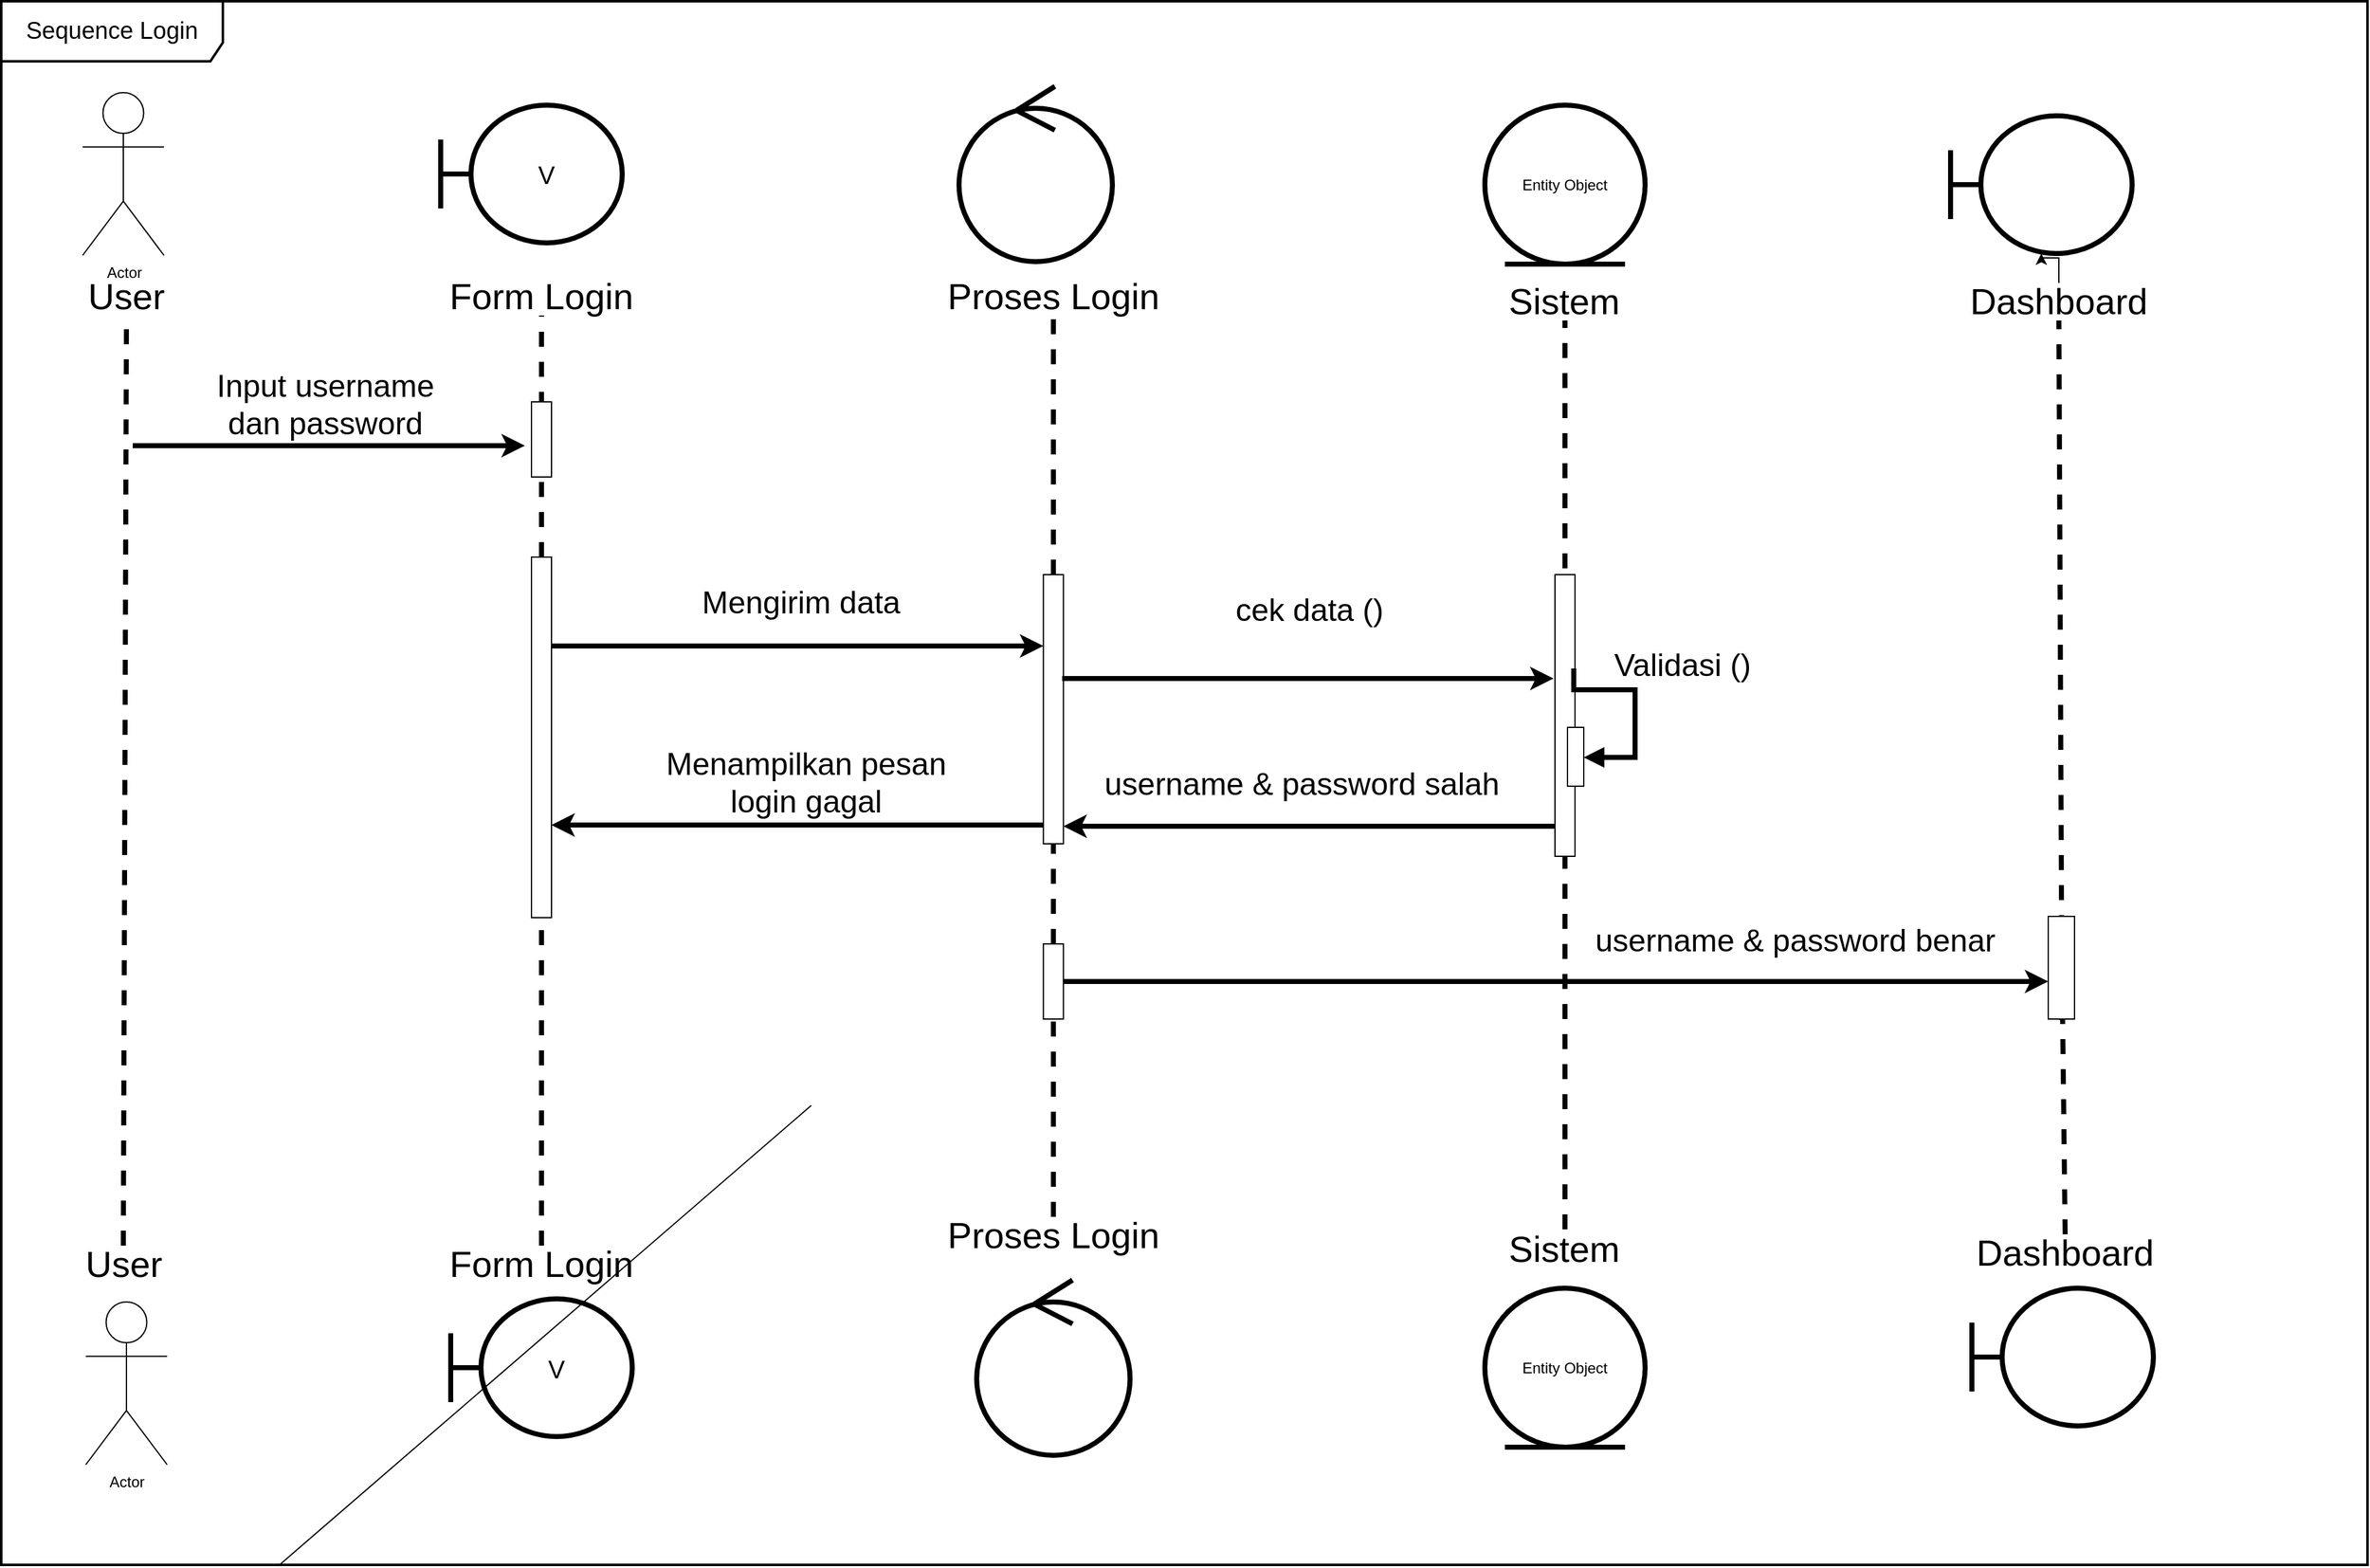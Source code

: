 <mxfile version="28.0.9" pages="7">
  <diagram name="sd-login" id="kkXw4xDVwIQy07bfn7Ex">
    <mxGraphModel dx="3151" dy="1747" grid="0" gridSize="10" guides="1" tooltips="1" connect="1" arrows="1" fold="1" page="1" pageScale="1" pageWidth="2500" pageHeight="1500" background="light-dark(#FFFFFF,#FFFFFF)" math="0" shadow="0">
      <root>
        <mxCell id="0" />
        <mxCell id="1" parent="0" />
        <mxCell id="UO3JL-TG73SUXaxIbe-c-4" value="Actor" style="shape=umlActor;verticalLabelPosition=bottom;verticalAlign=top;html=1;strokeColor=light-dark(#000000,#000000);" parent="1" vertex="1">
          <mxGeometry x="84" y="114" width="65" height="130" as="geometry" />
        </mxCell>
        <mxCell id="UO3JL-TG73SUXaxIbe-c-7" value="" style="endArrow=none;dashed=1;html=1;rounded=0;strokeWidth=4;strokeColor=light-dark(#000000,#000000);entryX=0.5;entryY=1;entryDx=0;entryDy=0;exitX=0.5;exitY=0;exitDx=0;exitDy=0;" parent="1" source="UO3JL-TG73SUXaxIbe-c-91" target="UO3JL-TG73SUXaxIbe-c-9" edge="1">
          <mxGeometry width="50" height="50" relative="1" as="geometry">
            <mxPoint x="119" y="992" as="sourcePoint" />
            <mxPoint x="120" y="318" as="targetPoint" />
          </mxGeometry>
        </mxCell>
        <mxCell id="UO3JL-TG73SUXaxIbe-c-9" value="&lt;font style=&quot;font-size: 29px; color: light-dark(rgb(0, 0, 0), rgb(0, 0, 0));&quot;&gt;User&lt;/font&gt;" style="text;html=1;align=center;verticalAlign=middle;whiteSpace=wrap;rounded=0;" parent="1" vertex="1">
          <mxGeometry x="89" y="262" width="60" height="30" as="geometry" />
        </mxCell>
        <mxCell id="UO3JL-TG73SUXaxIbe-c-10" value="V&lt;span style=&quot;color: rgba(0, 0, 0, 0); font-family: monospace; font-size: 0px; text-align: start; text-wrap-mode: nowrap;&quot;&gt;%3CmxGraphModel%3E%3Croot%3E%3CmxCell%20id%3D%220%22%2F%3E%3CmxCell%20id%3D%221%22%20parent%3D%220%22%2F%3E%3CmxCell%20id%3D%222%22%20value%3D%22%22%20style%3D%22shape%3DumlBoundary%3BwhiteSpace%3Dwrap%3Bhtml%3D1%3BstrokeColor%3Dlight-dark(%23000000%2C%23000000)%3BfontSize%3D20%3BfillColor%3Dnone%3BstrokeWidth%3D4%3B%22%20vertex%3D%221%22%20parent%3D%221%22%3E%3CmxGeometry%20x%3D%22370%22%20y%3D%22124%22%20width%3D%22145%22%20height%3D%22110%22%20as%3D%22geometry%22%2F%3E%3C%2FmxCell%3E%3C%2Froot%3E%3C%2FmxGraphModel%3E&lt;/span&gt;" style="shape=umlBoundary;whiteSpace=wrap;html=1;strokeColor=light-dark(#000000,#000000);fontSize=20;fillColor=none;strokeWidth=4;" parent="1" vertex="1">
          <mxGeometry x="370" y="124" width="145" height="110" as="geometry" />
        </mxCell>
        <mxCell id="UO3JL-TG73SUXaxIbe-c-11" value="&lt;font style=&quot;font-size: 29px; color: light-dark(rgb(0, 0, 0), rgb(0, 0, 0));&quot;&gt;Form Login&lt;/font&gt;" style="text;html=1;align=center;verticalAlign=middle;whiteSpace=wrap;rounded=0;" parent="1" vertex="1">
          <mxGeometry x="373" y="262" width="155" height="30" as="geometry" />
        </mxCell>
        <mxCell id="UO3JL-TG73SUXaxIbe-c-12" value="" style="ellipse;shape=umlControl;whiteSpace=wrap;html=1;fontColor=light-dark(#000000,#000000);strokeColor=light-dark(#000000,#000000);fillColor=none;strokeWidth=4;" parent="1" vertex="1">
          <mxGeometry x="784" y="109" width="122.5" height="140" as="geometry" />
        </mxCell>
        <mxCell id="UO3JL-TG73SUXaxIbe-c-13" value="&lt;font style=&quot;font-size: 29px; color: light-dark(rgb(0, 0, 0), rgb(0, 0, 0));&quot;&gt;Proses Login&lt;/font&gt;" style="text;html=1;align=center;verticalAlign=middle;whiteSpace=wrap;rounded=0;" parent="1" vertex="1">
          <mxGeometry x="767.75" y="262" width="183.25" height="30" as="geometry" />
        </mxCell>
        <mxCell id="UO3JL-TG73SUXaxIbe-c-14" value="Entity Object" style="ellipse;shape=umlEntity;whiteSpace=wrap;html=1;fillColor=none;strokeWidth=4;strokeColor=light-dark(#000000,#000000);" parent="1" vertex="1">
          <mxGeometry x="1204" y="124" width="128" height="127" as="geometry" />
        </mxCell>
        <mxCell id="UO3JL-TG73SUXaxIbe-c-15" value="&lt;font style=&quot;font-size: 29px; color: light-dark(rgb(0, 0, 0), rgb(0, 0, 0));&quot;&gt;Sistem&lt;/font&gt;" style="text;html=1;align=center;verticalAlign=middle;whiteSpace=wrap;rounded=0;" parent="1" vertex="1">
          <mxGeometry x="1176.38" y="266" width="183.25" height="30" as="geometry" />
        </mxCell>
        <mxCell id="UO3JL-TG73SUXaxIbe-c-16" value="&lt;font style=&quot;font-size: 19px;&quot;&gt;Sequence Login&lt;/font&gt;" style="shape=umlFrame;whiteSpace=wrap;html=1;pointerEvents=0;strokeColor=light-dark(#000000,#000000);strokeWidth=2;width=177;height=48;" parent="1" vertex="1">
          <mxGeometry x="19" y="41" width="1890" height="1249" as="geometry" />
        </mxCell>
        <mxCell id="UO3JL-TG73SUXaxIbe-c-22" value="" style="endArrow=classic;html=1;rounded=0;strokeColor=light-dark(#000000,#000000);strokeWidth=4;" parent="1" edge="1">
          <mxGeometry width="50" height="50" relative="1" as="geometry">
            <mxPoint x="124" y="396" as="sourcePoint" />
            <mxPoint x="437.25" y="396" as="targetPoint" />
          </mxGeometry>
        </mxCell>
        <mxCell id="UO3JL-TG73SUXaxIbe-c-25" value="" style="endArrow=none;dashed=1;html=1;rounded=0;strokeWidth=4;strokeColor=light-dark(#000000,#000000);entryX=0.5;entryY=1;entryDx=0;entryDy=0;" parent="1" source="UO3JL-TG73SUXaxIbe-c-31" target="UO3JL-TG73SUXaxIbe-c-11" edge="1">
          <mxGeometry width="50" height="50" relative="1" as="geometry">
            <mxPoint x="450.88" y="983" as="sourcePoint" />
            <mxPoint x="450" y="320" as="targetPoint" />
          </mxGeometry>
        </mxCell>
        <mxCell id="UO3JL-TG73SUXaxIbe-c-26" value="" style="html=1;points=[[0,0,0,0,5],[0,1,0,0,-5],[1,0,0,0,5],[1,1,0,0,-5]];perimeter=orthogonalPerimeter;outlineConnect=0;targetShapes=umlLifeline;portConstraint=eastwest;newEdgeStyle={&quot;curved&quot;:0,&quot;rounded&quot;:0};" parent="1" vertex="1">
          <mxGeometry x="442.5" y="361" width="16" height="60" as="geometry" />
        </mxCell>
        <mxCell id="UO3JL-TG73SUXaxIbe-c-32" value="" style="endArrow=none;dashed=1;html=1;rounded=0;strokeWidth=4;strokeColor=light-dark(#000000,#000000);entryX=0.5;entryY=1;entryDx=0;entryDy=0;exitX=0.5;exitY=0;exitDx=0;exitDy=0;" parent="1" source="UO3JL-TG73SUXaxIbe-c-89" target="UO3JL-TG73SUXaxIbe-c-31" edge="1">
          <mxGeometry width="50" height="50" relative="1" as="geometry">
            <mxPoint x="450.5" y="992" as="sourcePoint" />
            <mxPoint x="451" y="292" as="targetPoint" />
          </mxGeometry>
        </mxCell>
        <mxCell id="UO3JL-TG73SUXaxIbe-c-31" value="" style="html=1;points=[[0,0,0,0,5],[0,1,0,0,-5],[1,0,0,0,5],[1,1,0,0,-5]];perimeter=orthogonalPerimeter;outlineConnect=0;targetShapes=umlLifeline;portConstraint=eastwest;newEdgeStyle={&quot;curved&quot;:0,&quot;rounded&quot;:0};" parent="1" vertex="1">
          <mxGeometry x="442.5" y="485" width="16" height="288" as="geometry" />
        </mxCell>
        <mxCell id="UO3JL-TG73SUXaxIbe-c-34" value="&lt;font style=&quot;color: light-dark(rgb(0, 0, 0), rgb(0, 0, 0)); font-size: 25px;&quot;&gt;Input username dan password&lt;/font&gt;" style="text;html=1;align=center;verticalAlign=middle;whiteSpace=wrap;rounded=0;" parent="1" vertex="1">
          <mxGeometry x="174" y="347" width="208" height="30" as="geometry" />
        </mxCell>
        <mxCell id="UO3JL-TG73SUXaxIbe-c-35" value="" style="endArrow=none;dashed=1;html=1;rounded=0;strokeWidth=4;strokeColor=light-dark(#000000,#000000);entryX=0.5;entryY=1;entryDx=0;entryDy=0;" parent="1" source="UO3JL-TG73SUXaxIbe-c-38" target="UO3JL-TG73SUXaxIbe-c-13" edge="1">
          <mxGeometry width="50" height="50" relative="1" as="geometry">
            <mxPoint x="859.5" y="986" as="sourcePoint" />
            <mxPoint x="859" y="311" as="targetPoint" />
          </mxGeometry>
        </mxCell>
        <mxCell id="UO3JL-TG73SUXaxIbe-c-36" value="" style="endArrow=none;html=1;rounded=0;" parent="1" source="UO3JL-TG73SUXaxIbe-c-16" edge="1">
          <mxGeometry width="50" height="50" relative="1" as="geometry">
            <mxPoint x="616" y="973" as="sourcePoint" />
            <mxPoint x="666" y="923" as="targetPoint" />
          </mxGeometry>
        </mxCell>
        <mxCell id="UO3JL-TG73SUXaxIbe-c-39" value="" style="endArrow=none;dashed=1;html=1;rounded=0;strokeWidth=4;strokeColor=light-dark(#000000,#000000);entryX=0.5;entryY=1;entryDx=0;entryDy=0;" parent="1" source="UO3JL-TG73SUXaxIbe-c-70" target="UO3JL-TG73SUXaxIbe-c-38" edge="1">
          <mxGeometry width="50" height="50" relative="1" as="geometry">
            <mxPoint x="859" y="992" as="sourcePoint" />
            <mxPoint x="859" y="292" as="targetPoint" />
          </mxGeometry>
        </mxCell>
        <mxCell id="UO3JL-TG73SUXaxIbe-c-38" value="" style="html=1;points=[[0,0,0,0,5],[0,1,0,0,-5],[1,0,0,0,5],[1,1,0,0,-5]];perimeter=orthogonalPerimeter;outlineConnect=0;targetShapes=umlLifeline;portConstraint=eastwest;newEdgeStyle={&quot;curved&quot;:0,&quot;rounded&quot;:0};" parent="1" vertex="1">
          <mxGeometry x="851.37" y="499" width="16" height="215" as="geometry" />
        </mxCell>
        <mxCell id="UO3JL-TG73SUXaxIbe-c-41" value="" style="endArrow=classic;html=1;rounded=0;strokeColor=light-dark(#000000,#000000);strokeWidth=4;" parent="1" target="UO3JL-TG73SUXaxIbe-c-38" edge="1">
          <mxGeometry width="50" height="50" relative="1" as="geometry">
            <mxPoint x="458.5" y="556" as="sourcePoint" />
            <mxPoint x="771.75" y="556" as="targetPoint" />
          </mxGeometry>
        </mxCell>
        <mxCell id="UO3JL-TG73SUXaxIbe-c-42" value="&lt;font style=&quot;color: light-dark(rgb(0, 0, 0), rgb(0, 0, 0)); font-size: 25px;&quot;&gt;Mengirim data&lt;/font&gt;" style="text;html=1;align=center;verticalAlign=middle;whiteSpace=wrap;rounded=0;" parent="1" vertex="1">
          <mxGeometry x="536" y="505" width="244" height="30" as="geometry" />
        </mxCell>
        <mxCell id="UO3JL-TG73SUXaxIbe-c-50" value="" style="endArrow=none;dashed=1;html=1;rounded=0;strokeWidth=4;strokeColor=light-dark(#000000,#000000);entryX=0.5;entryY=1;entryDx=0;entryDy=0;exitX=0.5;exitY=0;exitDx=0;exitDy=0;" parent="1" source="UO3JL-TG73SUXaxIbe-c-83" target="UO3JL-TG73SUXaxIbe-c-15" edge="1">
          <mxGeometry width="50" height="50" relative="1" as="geometry">
            <mxPoint x="1268.005" y="992.0" as="sourcePoint" />
            <mxPoint x="1269" y="390" as="targetPoint" />
          </mxGeometry>
        </mxCell>
        <mxCell id="UO3JL-TG73SUXaxIbe-c-51" value="" style="endArrow=classic;html=1;rounded=0;strokeColor=light-dark(#000000,#000000);strokeWidth=4;" parent="1" edge="1">
          <mxGeometry width="50" height="50" relative="1" as="geometry">
            <mxPoint x="866.37" y="582" as="sourcePoint" />
            <mxPoint x="1258.87" y="582" as="targetPoint" />
          </mxGeometry>
        </mxCell>
        <mxCell id="UO3JL-TG73SUXaxIbe-c-52" value="" style="html=1;points=[[0,0,0,0,5],[0,1,0,0,-5],[1,0,0,0,5],[1,1,0,0,-5]];perimeter=orthogonalPerimeter;outlineConnect=0;targetShapes=umlLifeline;portConstraint=eastwest;newEdgeStyle={&quot;curved&quot;:0,&quot;rounded&quot;:0};" parent="1" vertex="1">
          <mxGeometry x="1260" y="499" width="16" height="225" as="geometry" />
        </mxCell>
        <mxCell id="UO3JL-TG73SUXaxIbe-c-53" value="&lt;span style=&quot;font-family: Helvetica; font-size: 25px; font-style: normal; font-variant-ligatures: normal; font-variant-caps: normal; font-weight: 400; letter-spacing: normal; orphans: 2; text-indent: 0px; text-transform: none; widows: 2; word-spacing: 0px; -webkit-text-stroke-width: 0px; white-space: normal; text-decoration-thickness: initial; text-decoration-style: initial; text-decoration-color: initial; float: none; display: inline !important;&quot;&gt;cek data ()&lt;/span&gt;" style="text;whiteSpace=wrap;html=1;fontColor=light-dark(#000000,#000000);labelBackgroundColor=none;align=center;" parent="1" vertex="1">
          <mxGeometry x="881.995" y="504.996" width="364" height="52" as="geometry" />
        </mxCell>
        <mxCell id="UO3JL-TG73SUXaxIbe-c-54" value="" style="shape=umlBoundary;whiteSpace=wrap;html=1;strokeColor=light-dark(#000000,#000000);fontSize=20;fillColor=none;strokeWidth=4;" parent="1" vertex="1">
          <mxGeometry x="1576" y="132.5" width="145" height="110" as="geometry" />
        </mxCell>
        <mxCell id="UO3JL-TG73SUXaxIbe-c-79" value="" style="edgeStyle=orthogonalEdgeStyle;rounded=0;orthogonalLoop=1;jettySize=auto;html=1;" parent="1" source="UO3JL-TG73SUXaxIbe-c-55" target="UO3JL-TG73SUXaxIbe-c-54" edge="1">
          <mxGeometry relative="1" as="geometry" />
        </mxCell>
        <mxCell id="UO3JL-TG73SUXaxIbe-c-55" value="&lt;font style=&quot;font-size: 29px; color: light-dark(rgb(0, 0, 0), rgb(0, 0, 0));&quot;&gt;Dashboard&lt;/font&gt;" style="text;html=1;align=center;verticalAlign=middle;whiteSpace=wrap;rounded=0;" parent="1" vertex="1">
          <mxGeometry x="1585" y="266" width="155" height="30" as="geometry" />
        </mxCell>
        <mxCell id="UO3JL-TG73SUXaxIbe-c-56" value="" style="endArrow=none;dashed=1;html=1;rounded=0;strokeWidth=4;strokeColor=light-dark(#000000,#000000);entryX=0.5;entryY=1;entryDx=0;entryDy=0;" parent="1" target="UO3JL-TG73SUXaxIbe-c-55" edge="1">
          <mxGeometry width="50" height="50" relative="1" as="geometry">
            <mxPoint x="1665" y="855" as="sourcePoint" />
            <mxPoint x="1665" y="319" as="targetPoint" />
          </mxGeometry>
        </mxCell>
        <mxCell id="UO3JL-TG73SUXaxIbe-c-65" value="" style="html=1;points=[[0,0,0,0,5],[0,1,0,0,-5],[1,0,0,0,5],[1,1,0,0,-5]];perimeter=orthogonalPerimeter;outlineConnect=0;targetShapes=umlLifeline;portConstraint=eastwest;newEdgeStyle={&quot;curved&quot;:0,&quot;rounded&quot;:0};" parent="1" vertex="1">
          <mxGeometry x="1270" y="621" width="13" height="47" as="geometry" />
        </mxCell>
        <mxCell id="UO3JL-TG73SUXaxIbe-c-66" value="" style="html=1;align=left;spacingLeft=2;endArrow=block;rounded=0;edgeStyle=orthogonalEdgeStyle;curved=0;rounded=0;strokeColor=light-dark(#000000,#000000);strokeWidth=4;" parent="1" target="UO3JL-TG73SUXaxIbe-c-65" edge="1">
          <mxGeometry relative="1" as="geometry">
            <mxPoint x="1275" y="574" as="sourcePoint" />
            <Array as="points">
              <mxPoint x="1275" y="591" />
              <mxPoint x="1324" y="591" />
              <mxPoint x="1324" y="645" />
            </Array>
          </mxGeometry>
        </mxCell>
        <mxCell id="UO3JL-TG73SUXaxIbe-c-67" value="&lt;span style=&quot;font-size: 25px;&quot;&gt;Validasi ()&lt;/span&gt;" style="text;whiteSpace=wrap;html=1;fontColor=light-dark(#000000,#000000);labelBackgroundColor=none;align=center;" parent="1" vertex="1">
          <mxGeometry x="1287" y="549" width="150" height="52" as="geometry" />
        </mxCell>
        <mxCell id="UO3JL-TG73SUXaxIbe-c-68" value="" style="endArrow=classic;html=1;rounded=0;strokeColor=light-dark(#000000,#000000);strokeWidth=4;" parent="1" source="UO3JL-TG73SUXaxIbe-c-52" target="UO3JL-TG73SUXaxIbe-c-38" edge="1">
          <mxGeometry width="50" height="50" relative="1" as="geometry">
            <mxPoint x="1215" y="705" as="sourcePoint" />
            <mxPoint x="1607.5" y="705" as="targetPoint" />
            <Array as="points">
              <mxPoint x="1060" y="700" />
            </Array>
          </mxGeometry>
        </mxCell>
        <mxCell id="UO3JL-TG73SUXaxIbe-c-69" value="&lt;span style=&quot;font-family: Helvetica; font-size: 25px; font-style: normal; font-variant-ligatures: normal; font-variant-caps: normal; font-weight: 400; letter-spacing: normal; orphans: 2; text-indent: 0px; text-transform: none; widows: 2; word-spacing: 0px; -webkit-text-stroke-width: 0px; white-space: normal; text-decoration-thickness: initial; text-decoration-style: initial; text-decoration-color: initial; float: none; display: inline !important;&quot;&gt;username &amp;amp; password salah&lt;/span&gt;" style="text;whiteSpace=wrap;html=1;fontColor=light-dark(#000000,#000000);labelBackgroundColor=none;align=center;" parent="1" vertex="1">
          <mxGeometry x="876" y="643.5" width="364" height="52" as="geometry" />
        </mxCell>
        <mxCell id="UO3JL-TG73SUXaxIbe-c-71" value="" style="endArrow=none;dashed=1;html=1;rounded=0;strokeWidth=4;strokeColor=light-dark(#000000,#000000);entryX=0.5;entryY=1;entryDx=0;entryDy=0;exitX=0.5;exitY=0;exitDx=0;exitDy=0;" parent="1" source="UO3JL-TG73SUXaxIbe-c-87" target="UO3JL-TG73SUXaxIbe-c-70" edge="1">
          <mxGeometry width="50" height="50" relative="1" as="geometry">
            <mxPoint x="859.37" y="992" as="sourcePoint" />
            <mxPoint x="859" y="714" as="targetPoint" />
          </mxGeometry>
        </mxCell>
        <mxCell id="UO3JL-TG73SUXaxIbe-c-70" value="" style="html=1;points=[[0,0,0,0,5],[0,1,0,0,-5],[1,0,0,0,5],[1,1,0,0,-5]];perimeter=orthogonalPerimeter;outlineConnect=0;targetShapes=umlLifeline;portConstraint=eastwest;newEdgeStyle={&quot;curved&quot;:0,&quot;rounded&quot;:0};" parent="1" vertex="1">
          <mxGeometry x="851.37" y="794" width="16" height="60" as="geometry" />
        </mxCell>
        <mxCell id="UO3JL-TG73SUXaxIbe-c-76" value="" style="endArrow=none;dashed=1;html=1;rounded=0;strokeWidth=4;strokeColor=light-dark(#000000,#000000);entryX=0.5;entryY=1;entryDx=0;entryDy=0;exitX=0.5;exitY=0;exitDx=0;exitDy=0;" parent="1" source="UO3JL-TG73SUXaxIbe-c-81" edge="1">
          <mxGeometry width="50" height="50" relative="1" as="geometry">
            <mxPoint x="1680.5" y="1026" as="sourcePoint" />
            <mxPoint x="1665.5" y="854.0" as="targetPoint" />
          </mxGeometry>
        </mxCell>
        <mxCell id="UO3JL-TG73SUXaxIbe-c-72" value="" style="html=1;points=[[0,0,0,0,5],[0,1,0,0,-5],[1,0,0,0,5],[1,1,0,0,-5]];perimeter=orthogonalPerimeter;outlineConnect=0;targetShapes=umlLifeline;portConstraint=eastwest;newEdgeStyle={&quot;curved&quot;:0,&quot;rounded&quot;:0};" parent="1" vertex="1">
          <mxGeometry x="1654" y="772" width="21" height="82" as="geometry" />
        </mxCell>
        <mxCell id="UO3JL-TG73SUXaxIbe-c-77" value="" style="endArrow=classic;html=1;rounded=0;strokeColor=light-dark(#000000,#000000);strokeWidth=4;" parent="1" source="UO3JL-TG73SUXaxIbe-c-70" target="UO3JL-TG73SUXaxIbe-c-72" edge="1">
          <mxGeometry width="50" height="50" relative="1" as="geometry">
            <mxPoint x="1021" y="813" as="sourcePoint" />
            <mxPoint x="1413.5" y="813" as="targetPoint" />
          </mxGeometry>
        </mxCell>
        <mxCell id="UO3JL-TG73SUXaxIbe-c-78" value="&lt;span style=&quot;font-family: Helvetica; font-size: 25px; font-style: normal; font-variant-ligatures: normal; font-variant-caps: normal; font-weight: 400; letter-spacing: normal; orphans: 2; text-indent: 0px; text-transform: none; widows: 2; word-spacing: 0px; -webkit-text-stroke-width: 0px; white-space: normal; text-decoration-thickness: initial; text-decoration-style: initial; text-decoration-color: initial; float: none; display: inline !important;&quot;&gt;username &amp;amp; password benar&lt;/span&gt;" style="text;whiteSpace=wrap;html=1;fontColor=light-dark(#000000,#000000);labelBackgroundColor=none;align=center;" parent="1" vertex="1">
          <mxGeometry x="1270" y="769" width="364" height="52" as="geometry" />
        </mxCell>
        <mxCell id="UO3JL-TG73SUXaxIbe-c-80" value="" style="shape=umlBoundary;whiteSpace=wrap;html=1;strokeColor=light-dark(#000000,#000000);fontSize=20;fillColor=none;strokeWidth=4;" parent="1" vertex="1">
          <mxGeometry x="1593" y="1069" width="145" height="110" as="geometry" />
        </mxCell>
        <mxCell id="UO3JL-TG73SUXaxIbe-c-81" value="&lt;font style=&quot;font-size: 29px; color: light-dark(rgb(0, 0, 0), rgb(0, 0, 0));&quot;&gt;Dashboard&lt;/font&gt;" style="text;html=1;align=center;verticalAlign=middle;whiteSpace=wrap;rounded=0;" parent="1" vertex="1">
          <mxGeometry x="1590" y="1026" width="155" height="30" as="geometry" />
        </mxCell>
        <mxCell id="UO3JL-TG73SUXaxIbe-c-82" value="Entity Object" style="ellipse;shape=umlEntity;whiteSpace=wrap;html=1;fillColor=none;strokeWidth=4;strokeColor=light-dark(#000000,#000000);" parent="1" vertex="1">
          <mxGeometry x="1204.01" y="1069" width="128" height="127" as="geometry" />
        </mxCell>
        <mxCell id="UO3JL-TG73SUXaxIbe-c-83" value="&lt;font style=&quot;font-size: 29px; color: light-dark(rgb(0, 0, 0), rgb(0, 0, 0));&quot;&gt;Sistem&lt;/font&gt;" style="text;html=1;align=center;verticalAlign=middle;whiteSpace=wrap;rounded=0;" parent="1" vertex="1">
          <mxGeometry x="1176.38" y="1022" width="183.25" height="31" as="geometry" />
        </mxCell>
        <mxCell id="UO3JL-TG73SUXaxIbe-c-86" value="" style="ellipse;shape=umlControl;whiteSpace=wrap;html=1;fontColor=light-dark(#000000,#000000);strokeColor=light-dark(#000000,#000000);fillColor=none;strokeWidth=4;" parent="1" vertex="1">
          <mxGeometry x="798.12" y="1062.5" width="122.5" height="140" as="geometry" />
        </mxCell>
        <mxCell id="UO3JL-TG73SUXaxIbe-c-87" value="&lt;font style=&quot;font-size: 29px; color: light-dark(rgb(0, 0, 0), rgb(0, 0, 0));&quot;&gt;Proses Login&lt;/font&gt;" style="text;html=1;align=center;verticalAlign=middle;whiteSpace=wrap;rounded=0;" parent="1" vertex="1">
          <mxGeometry x="767.75" y="1012" width="183.25" height="30" as="geometry" />
        </mxCell>
        <mxCell id="UO3JL-TG73SUXaxIbe-c-88" value="V&lt;span style=&quot;color: rgba(0, 0, 0, 0); font-family: monospace; font-size: 0px; text-align: start; text-wrap-mode: nowrap;&quot;&gt;%3CmxGraphModel%3E%3Croot%3E%3CmxCell%20id%3D%220%22%2F%3E%3CmxCell%20id%3D%221%22%20parent%3D%220%22%2F%3E%3CmxCell%20id%3D%222%22%20value%3D%22%22%20style%3D%22shape%3DumlBoundary%3BwhiteSpace%3Dwrap%3Bhtml%3D1%3BstrokeColor%3Dlight-dark(%23000000%2C%23000000)%3BfontSize%3D20%3BfillColor%3Dnone%3BstrokeWidth%3D4%3B%22%20vertex%3D%221%22%20parent%3D%221%22%3E%3CmxGeometry%20x%3D%22370%22%20y%3D%22124%22%20width%3D%22145%22%20height%3D%22110%22%20as%3D%22geometry%22%2F%3E%3C%2FmxCell%3E%3C%2Froot%3E%3C%2FmxGraphModel%3E&lt;/span&gt;" style="shape=umlBoundary;whiteSpace=wrap;html=1;strokeColor=light-dark(#000000,#000000);fontSize=20;fillColor=none;strokeWidth=4;" parent="1" vertex="1">
          <mxGeometry x="378" y="1077.5" width="145" height="110" as="geometry" />
        </mxCell>
        <mxCell id="UO3JL-TG73SUXaxIbe-c-89" value="&lt;font style=&quot;font-size: 29px; color: light-dark(rgb(0, 0, 0), rgb(0, 0, 0));&quot;&gt;Form Login&lt;/font&gt;" style="text;html=1;align=center;verticalAlign=middle;whiteSpace=wrap;rounded=0;" parent="1" vertex="1">
          <mxGeometry x="373" y="1035" width="155" height="30" as="geometry" />
        </mxCell>
        <mxCell id="UO3JL-TG73SUXaxIbe-c-90" value="Actor" style="shape=umlActor;verticalLabelPosition=bottom;verticalAlign=top;html=1;strokeColor=light-dark(#000000,#000000);" parent="1" vertex="1">
          <mxGeometry x="86.5" y="1080" width="65" height="130" as="geometry" />
        </mxCell>
        <mxCell id="UO3JL-TG73SUXaxIbe-c-91" value="&lt;font style=&quot;font-size: 29px; color: light-dark(rgb(0, 0, 0), rgb(0, 0, 0));&quot;&gt;User&lt;/font&gt;" style="text;html=1;align=center;verticalAlign=middle;whiteSpace=wrap;rounded=0;" parent="1" vertex="1">
          <mxGeometry x="86.5" y="1035" width="60" height="30" as="geometry" />
        </mxCell>
        <mxCell id="4lED2a6EgzH6_BBUD6WW-1" value="" style="endArrow=classic;html=1;rounded=0;strokeColor=light-dark(#000000,#000000);strokeWidth=4;" edge="1" parent="1">
          <mxGeometry width="50" height="50" relative="1" as="geometry">
            <mxPoint x="851.37" y="699" as="sourcePoint" />
            <mxPoint x="458.37" y="699" as="targetPoint" />
            <Array as="points">
              <mxPoint x="651.37" y="699" />
            </Array>
          </mxGeometry>
        </mxCell>
        <mxCell id="4lED2a6EgzH6_BBUD6WW-2" value="&lt;font style=&quot;color: light-dark(rgb(0, 0, 0), rgb(0, 0, 0)); font-size: 25px;&quot;&gt;Menampilkan pesan login gagal&lt;/font&gt;" style="text;html=1;align=center;verticalAlign=middle;whiteSpace=wrap;rounded=0;" vertex="1" parent="1">
          <mxGeometry x="540" y="649" width="244" height="30" as="geometry" />
        </mxCell>
      </root>
    </mxGraphModel>
  </diagram>
  <diagram name="sd-simpanSantri" id="JKP7QjubYwWCwRhSzJsn">
    <mxGraphModel dx="2880" dy="1580" grid="0" gridSize="10" guides="1" tooltips="1" connect="1" arrows="1" fold="1" page="1" pageScale="1" pageWidth="2500" pageHeight="2500" background="light-dark(#FFFFFF,#FFFFFF)" math="0" shadow="0">
      <root>
        <mxCell id="LZ_4HV_HAyiKJA78z-Gx-0" />
        <mxCell id="LZ_4HV_HAyiKJA78z-Gx-1" parent="LZ_4HV_HAyiKJA78z-Gx-0" />
        <mxCell id="LZ_4HV_HAyiKJA78z-Gx-2" value="Actor" style="shape=umlActor;verticalLabelPosition=bottom;verticalAlign=top;html=1;strokeColor=light-dark(#000000,#000000);" parent="LZ_4HV_HAyiKJA78z-Gx-1" vertex="1">
          <mxGeometry x="84" y="114" width="65" height="130" as="geometry" />
        </mxCell>
        <mxCell id="LZ_4HV_HAyiKJA78z-Gx-3" value="" style="endArrow=none;dashed=1;html=1;rounded=0;strokeWidth=4;strokeColor=light-dark(#000000,#000000);entryX=0.5;entryY=1;entryDx=0;entryDy=0;exitX=0.5;exitY=0;exitDx=0;exitDy=0;" parent="LZ_4HV_HAyiKJA78z-Gx-1" source="Fnn27-ugCn0mNAyspXmi-10" target="LZ_4HV_HAyiKJA78z-Gx-4" edge="1">
          <mxGeometry width="50" height="50" relative="1" as="geometry">
            <mxPoint x="119" y="992" as="sourcePoint" />
            <mxPoint x="120" y="318" as="targetPoint" />
          </mxGeometry>
        </mxCell>
        <mxCell id="LZ_4HV_HAyiKJA78z-Gx-4" value="&lt;font style=&quot;font-size: 29px; color: light-dark(rgb(0, 0, 0), rgb(0, 0, 0));&quot;&gt;Admin&lt;/font&gt;" style="text;html=1;align=center;verticalAlign=middle;whiteSpace=wrap;rounded=0;" parent="LZ_4HV_HAyiKJA78z-Gx-1" vertex="1">
          <mxGeometry x="89" y="262" width="60" height="30" as="geometry" />
        </mxCell>
        <mxCell id="LZ_4HV_HAyiKJA78z-Gx-5" value="V&lt;span style=&quot;color: rgba(0, 0, 0, 0); font-family: monospace; font-size: 0px; text-align: start; text-wrap-mode: nowrap;&quot;&gt;%3CmxGraphModel%3E%3Croot%3E%3CmxCell%20id%3D%220%22%2F%3E%3CmxCell%20id%3D%221%22%20parent%3D%220%22%2F%3E%3CmxCell%20id%3D%222%22%20value%3D%22%22%20style%3D%22shape%3DumlBoundary%3BwhiteSpace%3Dwrap%3Bhtml%3D1%3BstrokeColor%3Dlight-dark(%23000000%2C%23000000)%3BfontSize%3D20%3BfillColor%3Dnone%3BstrokeWidth%3D4%3B%22%20vertex%3D%221%22%20parent%3D%221%22%3E%3CmxGeometry%20x%3D%22370%22%20y%3D%22124%22%20width%3D%22145%22%20height%3D%22110%22%20as%3D%22geometry%22%2F%3E%3C%2FmxCell%3E%3C%2Froot%3E%3C%2FmxGraphModel%3E&lt;/span&gt;" style="shape=umlBoundary;whiteSpace=wrap;html=1;strokeColor=light-dark(#000000,#000000);fontSize=20;fillColor=none;strokeWidth=4;" parent="LZ_4HV_HAyiKJA78z-Gx-1" vertex="1">
          <mxGeometry x="370" y="124" width="145" height="110" as="geometry" />
        </mxCell>
        <mxCell id="LZ_4HV_HAyiKJA78z-Gx-6" value="&lt;font style=&quot;color: light-dark(rgb(0, 0, 0), rgb(0, 0, 0));&quot;&gt;&lt;span style=&quot;font-size: 29px;&quot;&gt;Halaman Data Santri&lt;/span&gt;&lt;/font&gt;" style="text;html=1;align=center;verticalAlign=middle;whiteSpace=wrap;rounded=0;" parent="LZ_4HV_HAyiKJA78z-Gx-1" vertex="1">
          <mxGeometry x="311" y="260.5" width="274" height="41" as="geometry" />
        </mxCell>
        <mxCell id="LZ_4HV_HAyiKJA78z-Gx-7" value="" style="ellipse;shape=umlControl;whiteSpace=wrap;html=1;fontColor=light-dark(#000000,#000000);strokeColor=light-dark(#000000,#000000);fillColor=none;strokeWidth=4;" parent="LZ_4HV_HAyiKJA78z-Gx-1" vertex="1">
          <mxGeometry x="787" y="109" width="122.5" height="140" as="geometry" />
        </mxCell>
        <mxCell id="LZ_4HV_HAyiKJA78z-Gx-8" value="&lt;font style=&quot;font-size: 29px; color: light-dark(rgb(0, 0, 0), rgb(0, 0, 0));&quot;&gt;Proses Simpan&lt;/font&gt;" style="text;html=1;align=center;verticalAlign=middle;whiteSpace=wrap;rounded=0;" parent="LZ_4HV_HAyiKJA78z-Gx-1" vertex="1">
          <mxGeometry x="755.75" y="262" width="205.25" height="30" as="geometry" />
        </mxCell>
        <mxCell id="LZ_4HV_HAyiKJA78z-Gx-9" value="Entity Object" style="ellipse;shape=umlEntity;whiteSpace=wrap;html=1;fillColor=none;strokeWidth=4;strokeColor=light-dark(#000000,#000000);" parent="LZ_4HV_HAyiKJA78z-Gx-1" vertex="1">
          <mxGeometry x="1198" y="124" width="128" height="127" as="geometry" />
        </mxCell>
        <mxCell id="LZ_4HV_HAyiKJA78z-Gx-10" value="&lt;font style=&quot;font-size: 29px; color: light-dark(rgb(0, 0, 0), rgb(0, 0, 0));&quot;&gt;Sistem&lt;/font&gt;" style="text;html=1;align=center;verticalAlign=middle;whiteSpace=wrap;rounded=0;" parent="LZ_4HV_HAyiKJA78z-Gx-1" vertex="1">
          <mxGeometry x="1170.38" y="266" width="183.25" height="30" as="geometry" />
        </mxCell>
        <mxCell id="LZ_4HV_HAyiKJA78z-Gx-11" value="&lt;span style=&quot;font-size: 19px;&quot;&gt;sd Data Santri&lt;/span&gt;" style="shape=umlFrame;whiteSpace=wrap;html=1;pointerEvents=0;strokeColor=light-dark(#000000,#000000);strokeWidth=2;width=177;height=48;" parent="LZ_4HV_HAyiKJA78z-Gx-1" vertex="1">
          <mxGeometry x="19" y="41" width="1503" height="1669" as="geometry" />
        </mxCell>
        <mxCell id="LZ_4HV_HAyiKJA78z-Gx-13" value="" style="endArrow=none;dashed=1;html=1;rounded=0;strokeWidth=4;strokeColor=light-dark(#000000,#000000);exitX=0.5;exitY=0;exitDx=0;exitDy=0;entryX=0.5;entryY=1;entryDx=0;entryDy=0;" parent="LZ_4HV_HAyiKJA78z-Gx-1" source="zY9EGwnpOHWN6pQWAvGL-1" target="LZ_4HV_HAyiKJA78z-Gx-6" edge="1">
          <mxGeometry width="50" height="50" relative="1" as="geometry">
            <mxPoint x="450.5" y="1035" as="sourcePoint" />
            <mxPoint x="446" y="295" as="targetPoint" />
          </mxGeometry>
        </mxCell>
        <mxCell id="pWp23JInE5Oetm8chX5H-0" value="" style="edgeStyle=orthogonalEdgeStyle;rounded=0;orthogonalLoop=1;jettySize=auto;html=1;curved=0;" parent="LZ_4HV_HAyiKJA78z-Gx-1" edge="1">
          <mxGeometry relative="1" as="geometry">
            <mxPoint x="442.5" y="391" as="sourcePoint" />
            <mxPoint x="278" y="377" as="targetPoint" />
          </mxGeometry>
        </mxCell>
        <mxCell id="LZ_4HV_HAyiKJA78z-Gx-18" value="" style="endArrow=none;dashed=1;html=1;rounded=0;strokeWidth=4;strokeColor=light-dark(#000000,#000000);entryX=0.5;entryY=1;entryDx=0;entryDy=0;exitX=0.5;exitY=0;exitDx=0;exitDy=0;" parent="LZ_4HV_HAyiKJA78z-Gx-1" source="b8u921RZqJeAEkCSaXMD-5" target="LZ_4HV_HAyiKJA78z-Gx-8" edge="1">
          <mxGeometry width="50" height="50" relative="1" as="geometry">
            <mxPoint x="859.375" y="499" as="sourcePoint" />
            <mxPoint x="859" y="311" as="targetPoint" />
          </mxGeometry>
        </mxCell>
        <mxCell id="LZ_4HV_HAyiKJA78z-Gx-19" value="" style="endArrow=none;html=1;rounded=0;" parent="LZ_4HV_HAyiKJA78z-Gx-1" source="LZ_4HV_HAyiKJA78z-Gx-11" edge="1">
          <mxGeometry width="50" height="50" relative="1" as="geometry">
            <mxPoint x="616" y="973" as="sourcePoint" />
            <mxPoint x="666" y="923" as="targetPoint" />
          </mxGeometry>
        </mxCell>
        <mxCell id="LZ_4HV_HAyiKJA78z-Gx-24" value="" style="endArrow=none;dashed=1;html=1;rounded=0;strokeWidth=4;strokeColor=light-dark(#000000,#000000);entryX=0.5;entryY=1;entryDx=0;entryDy=0;exitX=0.5;exitY=0;exitDx=0;exitDy=0;" parent="LZ_4HV_HAyiKJA78z-Gx-1" source="Fnn27-ugCn0mNAyspXmi-0" target="LZ_4HV_HAyiKJA78z-Gx-10" edge="1">
          <mxGeometry width="50" height="50" relative="1" as="geometry">
            <mxPoint x="1268.005" y="992.0" as="sourcePoint" />
            <mxPoint x="1269" y="390" as="targetPoint" />
          </mxGeometry>
        </mxCell>
        <mxCell id="LZ_4HV_HAyiKJA78z-Gx-29" value="" style="edgeStyle=orthogonalEdgeStyle;rounded=0;orthogonalLoop=1;jettySize=auto;html=1;" parent="LZ_4HV_HAyiKJA78z-Gx-1" edge="1">
          <mxGeometry relative="1" as="geometry">
            <mxPoint x="1648.5" y="242.5" as="targetPoint" />
          </mxGeometry>
        </mxCell>
        <mxCell id="LZ_4HV_HAyiKJA78z-Gx-45" value="Entity Object" style="ellipse;shape=umlEntity;whiteSpace=wrap;html=1;fillColor=none;strokeWidth=4;strokeColor=light-dark(#000000,#000000);" parent="LZ_4HV_HAyiKJA78z-Gx-1" vertex="1">
          <mxGeometry x="1206.01" y="1498" width="128" height="127" as="geometry" />
        </mxCell>
        <mxCell id="LZ_4HV_HAyiKJA78z-Gx-46" value="&lt;font style=&quot;font-size: 29px; color: light-dark(rgb(0, 0, 0), rgb(0, 0, 0));&quot;&gt;Sistem&lt;/font&gt;" style="text;html=1;align=center;verticalAlign=middle;whiteSpace=wrap;rounded=0;" parent="LZ_4HV_HAyiKJA78z-Gx-1" vertex="1">
          <mxGeometry x="1172.38" y="1459" width="183.25" height="31" as="geometry" />
        </mxCell>
        <mxCell id="LZ_4HV_HAyiKJA78z-Gx-47" value="" style="ellipse;shape=umlControl;whiteSpace=wrap;html=1;fontColor=light-dark(#000000,#000000);strokeColor=light-dark(#000000,#000000);fillColor=none;strokeWidth=4;" parent="LZ_4HV_HAyiKJA78z-Gx-1" vertex="1">
          <mxGeometry x="805.12" y="1499.5" width="122.5" height="140" as="geometry" />
        </mxCell>
        <mxCell id="LZ_4HV_HAyiKJA78z-Gx-48" value="&lt;font style=&quot;font-size: 29px; color: light-dark(rgb(0, 0, 0), rgb(0, 0, 0));&quot;&gt;Proses Simpan&lt;/font&gt;" style="text;html=1;align=center;verticalAlign=middle;whiteSpace=wrap;rounded=0;" parent="LZ_4HV_HAyiKJA78z-Gx-1" vertex="1">
          <mxGeometry x="740.75" y="1469" width="237.25" height="30" as="geometry" />
        </mxCell>
        <mxCell id="LZ_4HV_HAyiKJA78z-Gx-49" value="V&lt;span style=&quot;color: rgba(0, 0, 0, 0); font-family: monospace; font-size: 0px; text-align: start; text-wrap-mode: nowrap;&quot;&gt;%3CmxGraphModel%3E%3Croot%3E%3CmxCell%20id%3D%220%22%2F%3E%3CmxCell%20id%3D%221%22%20parent%3D%220%22%2F%3E%3CmxCell%20id%3D%222%22%20value%3D%22%22%20style%3D%22shape%3DumlBoundary%3BwhiteSpace%3Dwrap%3Bhtml%3D1%3BstrokeColor%3Dlight-dark(%23000000%2C%23000000)%3BfontSize%3D20%3BfillColor%3Dnone%3BstrokeWidth%3D4%3B%22%20vertex%3D%221%22%20parent%3D%221%22%3E%3CmxGeometry%20x%3D%22370%22%20y%3D%22124%22%20width%3D%22145%22%20height%3D%22110%22%20as%3D%22geometry%22%2F%3E%3C%2FmxCell%3E%3C%2Froot%3E%3C%2FmxGraphModel%3E&lt;/span&gt;" style="shape=umlBoundary;whiteSpace=wrap;html=1;strokeColor=light-dark(#000000,#000000);fontSize=20;fillColor=none;strokeWidth=4;" parent="LZ_4HV_HAyiKJA78z-Gx-1" vertex="1">
          <mxGeometry x="368" y="1514.5" width="145" height="110" as="geometry" />
        </mxCell>
        <mxCell id="LZ_4HV_HAyiKJA78z-Gx-51" value="Actor" style="shape=umlActor;verticalLabelPosition=bottom;verticalAlign=top;html=1;strokeColor=light-dark(#000000,#000000);" parent="LZ_4HV_HAyiKJA78z-Gx-1" vertex="1">
          <mxGeometry x="86.5" y="1517" width="65" height="130" as="geometry" />
        </mxCell>
        <mxCell id="LZ_4HV_HAyiKJA78z-Gx-52" value="&lt;span style=&quot;font-size: 29px;&quot;&gt;&lt;font style=&quot;color: light-dark(rgb(0, 0, 0), rgb(0, 0, 0));&quot;&gt;Admin&lt;/font&gt;&lt;/span&gt;" style="text;html=1;align=center;verticalAlign=middle;whiteSpace=wrap;rounded=0;" parent="LZ_4HV_HAyiKJA78z-Gx-1" vertex="1">
          <mxGeometry x="86.5" y="1472" width="60" height="30" as="geometry" />
        </mxCell>
        <mxCell id="pWp23JInE5Oetm8chX5H-1" value="&lt;font style=&quot;color: light-dark(rgb(0, 0, 0), rgb(0, 0, 0));&quot;&gt;&lt;span style=&quot;font-size: 29px;&quot;&gt;Halaman Data Santri&lt;/span&gt;&lt;/font&gt;" style="text;html=1;align=center;verticalAlign=middle;whiteSpace=wrap;rounded=0;" parent="LZ_4HV_HAyiKJA78z-Gx-1" vertex="1">
          <mxGeometry x="308" y="1476" width="274" height="41" as="geometry" />
        </mxCell>
        <mxCell id="zY9EGwnpOHWN6pQWAvGL-0" value="" style="endArrow=classic;html=1;rounded=0;strokeColor=light-dark(#000000,#000000);strokeWidth=4;" parent="LZ_4HV_HAyiKJA78z-Gx-1" target="zY9EGwnpOHWN6pQWAvGL-1" edge="1">
          <mxGeometry width="50" height="50" relative="1" as="geometry">
            <mxPoint x="126" y="396" as="sourcePoint" />
            <mxPoint x="439.25" y="396" as="targetPoint" />
          </mxGeometry>
        </mxCell>
        <mxCell id="zY9EGwnpOHWN6pQWAvGL-2" value="" style="endArrow=none;dashed=1;html=1;rounded=0;strokeWidth=4;strokeColor=light-dark(#000000,#000000);exitX=0.5;exitY=0;exitDx=0;exitDy=0;entryX=0.5;entryY=1;entryDx=0;entryDy=0;" parent="LZ_4HV_HAyiKJA78z-Gx-1" target="zY9EGwnpOHWN6pQWAvGL-1" edge="1" source="Fnn27-ugCn0mNAyspXmi-4">
          <mxGeometry width="50" height="50" relative="1" as="geometry">
            <mxPoint x="450.5" y="1035" as="sourcePoint" />
            <mxPoint x="448" y="302" as="targetPoint" />
          </mxGeometry>
        </mxCell>
        <mxCell id="zY9EGwnpOHWN6pQWAvGL-1" value="" style="html=1;points=[[0,0,0,0,5],[0,1,0,0,-5],[1,0,0,0,5],[1,1,0,0,-5]];perimeter=orthogonalPerimeter;outlineConnect=0;targetShapes=umlLifeline;portConstraint=eastwest;newEdgeStyle={&quot;curved&quot;:0,&quot;rounded&quot;:0};" parent="LZ_4HV_HAyiKJA78z-Gx-1" vertex="1">
          <mxGeometry x="439.13" y="353" width="18.75" height="306" as="geometry" />
        </mxCell>
        <mxCell id="b8u921RZqJeAEkCSaXMD-0" value="&lt;span style=&quot;font-size: 25px;&quot;&gt;&lt;font style=&quot;color: light-dark(rgb(0, 0, 0), rgb(0, 0, 0));&quot;&gt;Tombol tambah data baru&lt;/font&gt;&lt;/span&gt;" style="text;html=1;align=center;verticalAlign=middle;whiteSpace=wrap;rounded=0;" parent="LZ_4HV_HAyiKJA78z-Gx-1" vertex="1">
          <mxGeometry x="174" y="346" width="208" height="30" as="geometry" />
        </mxCell>
        <mxCell id="b8u921RZqJeAEkCSaXMD-1" value="" style="endArrow=classic;html=1;rounded=0;strokeColor=light-dark(#000000,#000000);strokeWidth=4;" parent="LZ_4HV_HAyiKJA78z-Gx-1" source="zY9EGwnpOHWN6pQWAvGL-1" edge="1">
          <mxGeometry width="50" height="50" relative="1" as="geometry">
            <mxPoint x="316" y="552" as="sourcePoint" />
            <mxPoint x="120" y="472" as="targetPoint" />
          </mxGeometry>
        </mxCell>
        <mxCell id="b8u921RZqJeAEkCSaXMD-2" value="&lt;span style=&quot;font-family: Helvetica; font-size: 25px; font-style: normal; font-variant-ligatures: normal; font-variant-caps: normal; font-weight: 400; letter-spacing: normal; orphans: 2; text-indent: 0px; text-transform: none; widows: 2; word-spacing: 0px; -webkit-text-stroke-width: 0px; white-space: normal; text-decoration-thickness: initial; text-decoration-style: initial; text-decoration-color: initial; float: none; display: inline !important;&quot;&gt;&lt;font style=&quot;color: light-dark(rgb(0, 0, 0), rgb(0, 0, 0));&quot;&gt;Menampilkan form&lt;/font&gt;&lt;/span&gt;" style="text;whiteSpace=wrap;html=1;align=center;" parent="LZ_4HV_HAyiKJA78z-Gx-1" vertex="1">
          <mxGeometry x="136.004" y="419.003" width="312" height="52" as="geometry" />
        </mxCell>
        <mxCell id="b8u921RZqJeAEkCSaXMD-3" value="" style="endArrow=classic;html=1;rounded=0;strokeColor=light-dark(#000000,#000000);strokeWidth=4;" parent="LZ_4HV_HAyiKJA78z-Gx-1" edge="1">
          <mxGeometry width="50" height="50" relative="1" as="geometry">
            <mxPoint x="121.5" y="579" as="sourcePoint" />
            <mxPoint x="434.5" y="579" as="targetPoint" />
          </mxGeometry>
        </mxCell>
        <mxCell id="b8u921RZqJeAEkCSaXMD-4" value="&lt;span style=&quot;font-family: Helvetica; font-size: 25px; font-style: normal; font-variant-ligatures: normal; font-variant-caps: normal; font-weight: 400; letter-spacing: normal; orphans: 2; text-indent: 0px; text-transform: none; widows: 2; word-spacing: 0px; -webkit-text-stroke-width: 0px; white-space: normal; text-decoration-thickness: initial; text-decoration-style: initial; text-decoration-color: initial; float: none; display: inline !important;&quot;&gt;&lt;font style=&quot;color: light-dark(rgb(0, 0, 0), rgb(0, 0, 0));&quot;&gt;Input data&lt;/font&gt;&lt;/span&gt;" style="text;whiteSpace=wrap;html=1;align=center;" parent="LZ_4HV_HAyiKJA78z-Gx-1" vertex="1">
          <mxGeometry x="118" y="526" width="312" height="45" as="geometry" />
        </mxCell>
        <mxCell id="b8u921RZqJeAEkCSaXMD-6" value="" style="endArrow=none;dashed=1;html=1;rounded=0;strokeWidth=4;strokeColor=light-dark(#000000,#000000);entryX=0.5;entryY=1;entryDx=0;entryDy=0;exitX=0.5;exitY=0;exitDx=0;exitDy=0;" parent="LZ_4HV_HAyiKJA78z-Gx-1" source="Fnn27-ugCn0mNAyspXmi-17" target="b8u921RZqJeAEkCSaXMD-5" edge="1">
          <mxGeometry width="50" height="50" relative="1" as="geometry">
            <mxPoint x="863" y="1032" as="sourcePoint" />
            <mxPoint x="855" y="292" as="targetPoint" />
          </mxGeometry>
        </mxCell>
        <mxCell id="b8u921RZqJeAEkCSaXMD-5" value="" style="html=1;points=[[0,0,0,0,5],[0,1,0,0,-5],[1,0,0,0,5],[1,1,0,0,-5]];perimeter=orthogonalPerimeter;outlineConnect=0;targetShapes=umlLifeline;portConstraint=eastwest;newEdgeStyle={&quot;curved&quot;:0,&quot;rounded&quot;:0};" parent="LZ_4HV_HAyiKJA78z-Gx-1" vertex="1">
          <mxGeometry x="849" y="608" width="18.75" height="104" as="geometry" />
        </mxCell>
        <mxCell id="b8u921RZqJeAEkCSaXMD-7" value="" style="endArrow=classic;html=1;rounded=0;strokeColor=light-dark(#000000,#000000);strokeWidth=4;" parent="LZ_4HV_HAyiKJA78z-Gx-1" target="b8u921RZqJeAEkCSaXMD-5" edge="1">
          <mxGeometry width="50" height="50" relative="1" as="geometry">
            <mxPoint x="457.88" y="639" as="sourcePoint" />
            <mxPoint x="770.88" y="639" as="targetPoint" />
          </mxGeometry>
        </mxCell>
        <mxCell id="b8u921RZqJeAEkCSaXMD-8" value="&lt;span style=&quot;font-family: Helvetica; font-size: 25px; font-style: normal; font-variant-ligatures: normal; font-variant-caps: normal; font-weight: 400; letter-spacing: normal; orphans: 2; text-indent: 0px; text-transform: none; widows: 2; word-spacing: 0px; -webkit-text-stroke-width: 0px; white-space: normal; text-decoration-thickness: initial; text-decoration-style: initial; text-decoration-color: initial; float: none; display: inline !important;&quot;&gt;&lt;font style=&quot;color: light-dark(rgb(0, 0, 0), rgb(0, 0, 0));&quot;&gt;Kirim data&lt;/font&gt;&lt;/span&gt;" style="text;whiteSpace=wrap;html=1;align=center;" parent="LZ_4HV_HAyiKJA78z-Gx-1" vertex="1">
          <mxGeometry x="501" y="583" width="312" height="45" as="geometry" />
        </mxCell>
        <mxCell id="Fnn27-ugCn0mNAyspXmi-1" value="" style="endArrow=none;dashed=1;html=1;rounded=0;strokeWidth=4;strokeColor=light-dark(#000000,#000000);entryX=0.5;entryY=1;entryDx=0;entryDy=0;exitX=0.5;exitY=0;exitDx=0;exitDy=0;" edge="1" parent="LZ_4HV_HAyiKJA78z-Gx-1" source="Fnn27-ugCn0mNAyspXmi-21" target="Fnn27-ugCn0mNAyspXmi-0">
          <mxGeometry width="50" height="50" relative="1" as="geometry">
            <mxPoint x="1268" y="1022" as="sourcePoint" />
            <mxPoint x="1262" y="296" as="targetPoint" />
          </mxGeometry>
        </mxCell>
        <mxCell id="Fnn27-ugCn0mNAyspXmi-0" value="" style="html=1;points=[[0,0,0,0,5],[0,1,0,0,-5],[1,0,0,0,5],[1,1,0,0,-5]];perimeter=orthogonalPerimeter;outlineConnect=0;targetShapes=umlLifeline;portConstraint=eastwest;newEdgeStyle={&quot;curved&quot;:0,&quot;rounded&quot;:0};" vertex="1" parent="LZ_4HV_HAyiKJA78z-Gx-1">
          <mxGeometry x="1255" y="643" width="18.75" height="210" as="geometry" />
        </mxCell>
        <mxCell id="Fnn27-ugCn0mNAyspXmi-2" value="" style="endArrow=classic;html=1;rounded=0;strokeColor=light-dark(#000000,#000000);strokeWidth=4;" edge="1" parent="LZ_4HV_HAyiKJA78z-Gx-1">
          <mxGeometry width="50" height="50" relative="1" as="geometry">
            <mxPoint x="864.88" y="682" as="sourcePoint" />
            <mxPoint x="1255" y="682" as="targetPoint" />
          </mxGeometry>
        </mxCell>
        <mxCell id="Fnn27-ugCn0mNAyspXmi-3" value="&lt;span style=&quot;font-family: Helvetica; font-size: 25px; font-style: normal; font-variant-ligatures: normal; font-variant-caps: normal; font-weight: 400; letter-spacing: normal; orphans: 2; text-indent: 0px; text-transform: none; widows: 2; word-spacing: 0px; -webkit-text-stroke-width: 0px; white-space: normal; text-decoration-thickness: initial; text-decoration-style: initial; text-decoration-color: initial; float: none; display: inline !important;&quot;&gt;&lt;font style=&quot;color: light-dark(rgb(0, 0, 0), rgb(0, 0, 0));&quot;&gt;Query validasi&lt;/font&gt;&lt;/span&gt;" style="text;whiteSpace=wrap;html=1;align=center;" vertex="1" parent="LZ_4HV_HAyiKJA78z-Gx-1">
          <mxGeometry x="906.5" y="623" width="312" height="45" as="geometry" />
        </mxCell>
        <mxCell id="Fnn27-ugCn0mNAyspXmi-5" value="" style="endArrow=none;dashed=1;html=1;rounded=0;strokeWidth=4;strokeColor=light-dark(#000000,#000000);exitX=0.5;exitY=0;exitDx=0;exitDy=0;entryX=0.5;entryY=1;entryDx=0;entryDy=0;" edge="1" parent="LZ_4HV_HAyiKJA78z-Gx-1" source="Fnn27-ugCn0mNAyspXmi-14" target="Fnn27-ugCn0mNAyspXmi-4">
          <mxGeometry width="50" height="50" relative="1" as="geometry">
            <mxPoint x="450.5" y="1035" as="sourcePoint" />
            <mxPoint x="449" y="659" as="targetPoint" />
          </mxGeometry>
        </mxCell>
        <mxCell id="Fnn27-ugCn0mNAyspXmi-4" value="" style="html=1;points=[[0,0,0,0,5],[0,1,0,0,-5],[1,0,0,0,5],[1,1,0,0,-5]];perimeter=orthogonalPerimeter;outlineConnect=0;targetShapes=umlLifeline;portConstraint=eastwest;newEdgeStyle={&quot;curved&quot;:0,&quot;rounded&quot;:0};" vertex="1" parent="LZ_4HV_HAyiKJA78z-Gx-1">
          <mxGeometry x="438.63" y="741" width="18.75" height="138" as="geometry" />
        </mxCell>
        <mxCell id="Fnn27-ugCn0mNAyspXmi-6" value="" style="endArrow=classic;html=1;rounded=0;strokeColor=light-dark(#000000,#000000);strokeWidth=4;" edge="1" parent="LZ_4HV_HAyiKJA78z-Gx-1">
          <mxGeometry width="50" height="50" relative="1" as="geometry">
            <mxPoint x="1255" y="812" as="sourcePoint" />
            <mxPoint x="457.38" y="812" as="targetPoint" />
          </mxGeometry>
        </mxCell>
        <mxCell id="Fnn27-ugCn0mNAyspXmi-7" value="&lt;span style=&quot;font-family: Helvetica; font-size: 25px; font-style: normal; font-variant-ligatures: normal; font-variant-caps: normal; font-weight: 400; letter-spacing: normal; orphans: 2; text-indent: 0px; text-transform: none; widows: 2; word-spacing: 0px; -webkit-text-stroke-width: 0px; white-space: normal; text-decoration-thickness: initial; text-decoration-style: initial; text-decoration-color: initial; float: none; display: inline !important;&quot;&gt;&lt;font style=&quot;color: light-dark(rgb(0, 0, 0), rgb(0, 0, 0));&quot;&gt;Pesan data berhasil disimpan&lt;/font&gt;&lt;/span&gt;" style="text;whiteSpace=wrap;html=1;align=center;" vertex="1" parent="LZ_4HV_HAyiKJA78z-Gx-1">
          <mxGeometry x="886" y="766" width="338" height="45" as="geometry" />
        </mxCell>
        <mxCell id="Fnn27-ugCn0mNAyspXmi-8" value="" style="endArrow=classic;html=1;rounded=0;strokeColor=light-dark(#000000,#000000);strokeWidth=4;" edge="1" parent="LZ_4HV_HAyiKJA78z-Gx-1" target="Fnn27-ugCn0mNAyspXmi-14">
          <mxGeometry width="50" height="50" relative="1" as="geometry">
            <mxPoint x="121.5" y="914" as="sourcePoint" />
            <mxPoint x="434.5" y="914" as="targetPoint" />
          </mxGeometry>
        </mxCell>
        <mxCell id="Fnn27-ugCn0mNAyspXmi-11" value="" style="endArrow=none;dashed=1;html=1;rounded=0;strokeWidth=4;strokeColor=light-dark(#000000,#000000);entryX=0.5;entryY=1;entryDx=0;entryDy=0;exitX=0.5;exitY=0;exitDx=0;exitDy=0;" edge="1" parent="LZ_4HV_HAyiKJA78z-Gx-1" source="Fnn27-ugCn0mNAyspXmi-12" target="Fnn27-ugCn0mNAyspXmi-10">
          <mxGeometry width="50" height="50" relative="1" as="geometry">
            <mxPoint x="117" y="1472" as="sourcePoint" />
            <mxPoint x="119" y="292" as="targetPoint" />
          </mxGeometry>
        </mxCell>
        <mxCell id="Fnn27-ugCn0mNAyspXmi-10" value="" style="html=1;points=[[0,0,0,0,5],[0,1,0,0,-5],[1,0,0,0,5],[1,1,0,0,-5]];perimeter=orthogonalPerimeter;outlineConnect=0;targetShapes=umlLifeline;portConstraint=eastwest;newEdgeStyle={&quot;curved&quot;:0,&quot;rounded&quot;:0};" vertex="1" parent="LZ_4HV_HAyiKJA78z-Gx-1">
          <mxGeometry x="109.63" y="361" width="18.75" height="244" as="geometry" />
        </mxCell>
        <mxCell id="Fnn27-ugCn0mNAyspXmi-13" value="" style="endArrow=none;dashed=1;html=1;rounded=0;strokeWidth=4;strokeColor=light-dark(#000000,#000000);entryX=0.5;entryY=1;entryDx=0;entryDy=0;exitX=0.5;exitY=0;exitDx=0;exitDy=0;" edge="1" parent="LZ_4HV_HAyiKJA78z-Gx-1" source="Fnn27-ugCn0mNAyspXmi-29" target="Fnn27-ugCn0mNAyspXmi-12">
          <mxGeometry width="50" height="50" relative="1" as="geometry">
            <mxPoint x="117" y="1472" as="sourcePoint" />
            <mxPoint x="119" y="605" as="targetPoint" />
          </mxGeometry>
        </mxCell>
        <mxCell id="Fnn27-ugCn0mNAyspXmi-12" value="" style="html=1;points=[[0,0,0,0,5],[0,1,0,0,-5],[1,0,0,0,5],[1,1,0,0,-5]];perimeter=orthogonalPerimeter;outlineConnect=0;targetShapes=umlLifeline;portConstraint=eastwest;newEdgeStyle={&quot;curved&quot;:0,&quot;rounded&quot;:0};" vertex="1" parent="LZ_4HV_HAyiKJA78z-Gx-1">
          <mxGeometry x="109.63" y="870" width="18.75" height="102" as="geometry" />
        </mxCell>
        <mxCell id="Fnn27-ugCn0mNAyspXmi-15" value="" style="endArrow=none;dashed=1;html=1;rounded=0;strokeWidth=4;strokeColor=light-dark(#000000,#000000);exitX=0.5;exitY=0;exitDx=0;exitDy=0;entryX=0.5;entryY=1;entryDx=0;entryDy=0;" edge="1" parent="LZ_4HV_HAyiKJA78z-Gx-1" source="Fnn27-ugCn0mNAyspXmi-25" target="Fnn27-ugCn0mNAyspXmi-14">
          <mxGeometry width="50" height="50" relative="1" as="geometry">
            <mxPoint x="445" y="1476" as="sourcePoint" />
            <mxPoint x="448" y="879" as="targetPoint" />
          </mxGeometry>
        </mxCell>
        <mxCell id="Fnn27-ugCn0mNAyspXmi-14" value="" style="html=1;points=[[0,0,0,0,5],[0,1,0,0,-5],[1,0,0,0,5],[1,1,0,0,-5]];perimeter=orthogonalPerimeter;outlineConnect=0;targetShapes=umlLifeline;portConstraint=eastwest;newEdgeStyle={&quot;curved&quot;:0,&quot;rounded&quot;:0};" vertex="1" parent="LZ_4HV_HAyiKJA78z-Gx-1">
          <mxGeometry x="439.13" y="872" width="18.75" height="102" as="geometry" />
        </mxCell>
        <mxCell id="Fnn27-ugCn0mNAyspXmi-16" value="&lt;span style=&quot;font-family: Helvetica; font-size: 25px; font-style: normal; font-variant-ligatures: normal; font-variant-caps: normal; font-weight: 400; letter-spacing: normal; orphans: 2; text-indent: 0px; text-transform: none; widows: 2; word-spacing: 0px; -webkit-text-stroke-width: 0px; white-space: normal; text-decoration-thickness: initial; text-decoration-style: initial; text-decoration-color: initial; float: none; display: inline !important;&quot;&gt;&lt;font style=&quot;color: light-dark(rgb(0, 0, 0), rgb(0, 0, 0));&quot;&gt;Edit data&lt;/font&gt;&lt;/span&gt;" style="text;whiteSpace=wrap;html=1;align=center;" vertex="1" parent="LZ_4HV_HAyiKJA78z-Gx-1">
          <mxGeometry x="128.38" y="860" width="312" height="45" as="geometry" />
        </mxCell>
        <mxCell id="Fnn27-ugCn0mNAyspXmi-18" value="" style="endArrow=none;dashed=1;html=1;rounded=0;strokeWidth=4;strokeColor=light-dark(#000000,#000000);entryX=0.5;entryY=1;entryDx=0;entryDy=0;exitX=0.5;exitY=0;exitDx=0;exitDy=0;" edge="1" parent="LZ_4HV_HAyiKJA78z-Gx-1" source="Fnn27-ugCn0mNAyspXmi-33" target="Fnn27-ugCn0mNAyspXmi-17">
          <mxGeometry width="50" height="50" relative="1" as="geometry">
            <mxPoint x="859" y="1469" as="sourcePoint" />
            <mxPoint x="858" y="712" as="targetPoint" />
          </mxGeometry>
        </mxCell>
        <mxCell id="Fnn27-ugCn0mNAyspXmi-17" value="" style="html=1;points=[[0,0,0,0,5],[0,1,0,0,-5],[1,0,0,0,5],[1,1,0,0,-5]];perimeter=orthogonalPerimeter;outlineConnect=0;targetShapes=umlLifeline;portConstraint=eastwest;newEdgeStyle={&quot;curved&quot;:0,&quot;rounded&quot;:0};" vertex="1" parent="LZ_4HV_HAyiKJA78z-Gx-1">
          <mxGeometry x="847" y="888" width="18.75" height="102" as="geometry" />
        </mxCell>
        <mxCell id="Fnn27-ugCn0mNAyspXmi-19" value="" style="endArrow=classic;html=1;rounded=0;strokeColor=light-dark(#000000,#000000);strokeWidth=4;" edge="1" parent="LZ_4HV_HAyiKJA78z-Gx-1" target="Fnn27-ugCn0mNAyspXmi-17">
          <mxGeometry width="50" height="50" relative="1" as="geometry">
            <mxPoint x="455" y="938" as="sourcePoint" />
            <mxPoint x="840" y="938" as="targetPoint" />
          </mxGeometry>
        </mxCell>
        <mxCell id="Fnn27-ugCn0mNAyspXmi-20" value="&lt;span style=&quot;font-family: Helvetica; font-size: 25px; font-style: normal; font-variant-ligatures: normal; font-variant-caps: normal; font-weight: 400; letter-spacing: normal; orphans: 2; text-indent: 0px; text-transform: none; widows: 2; word-spacing: 0px; -webkit-text-stroke-width: 0px; white-space: normal; text-decoration-thickness: initial; text-decoration-style: initial; text-decoration-color: initial; float: none; display: inline !important;&quot;&gt;&lt;font style=&quot;color: light-dark(rgb(0, 0, 0), rgb(0, 0, 0));&quot;&gt;Edit data&lt;/font&gt;&lt;/span&gt;" style="text;whiteSpace=wrap;html=1;align=center;" vertex="1" parent="LZ_4HV_HAyiKJA78z-Gx-1">
          <mxGeometry x="489" y="882" width="312" height="45" as="geometry" />
        </mxCell>
        <mxCell id="Fnn27-ugCn0mNAyspXmi-22" value="" style="endArrow=none;dashed=1;html=1;rounded=0;strokeWidth=4;strokeColor=light-dark(#000000,#000000);entryX=0.5;entryY=1;entryDx=0;entryDy=0;exitX=0.5;exitY=0;exitDx=0;exitDy=0;" edge="1" parent="LZ_4HV_HAyiKJA78z-Gx-1" source="Fnn27-ugCn0mNAyspXmi-35" target="Fnn27-ugCn0mNAyspXmi-21">
          <mxGeometry width="50" height="50" relative="1" as="geometry">
            <mxPoint x="1264" y="1459" as="sourcePoint" />
            <mxPoint x="1264" y="853" as="targetPoint" />
          </mxGeometry>
        </mxCell>
        <mxCell id="Fnn27-ugCn0mNAyspXmi-21" value="" style="html=1;points=[[0,0,0,0,5],[0,1,0,0,-5],[1,0,0,0,5],[1,1,0,0,-5]];perimeter=orthogonalPerimeter;outlineConnect=0;targetShapes=umlLifeline;portConstraint=eastwest;newEdgeStyle={&quot;curved&quot;:0,&quot;rounded&quot;:0};" vertex="1" parent="LZ_4HV_HAyiKJA78z-Gx-1">
          <mxGeometry x="1255" y="920" width="18.75" height="204" as="geometry" />
        </mxCell>
        <mxCell id="Fnn27-ugCn0mNAyspXmi-23" value="" style="endArrow=classic;html=1;rounded=0;strokeColor=light-dark(#000000,#000000);strokeWidth=4;" edge="1" parent="LZ_4HV_HAyiKJA78z-Gx-1">
          <mxGeometry width="50" height="50" relative="1" as="geometry">
            <mxPoint x="863" y="970" as="sourcePoint" />
            <mxPoint x="1255" y="970" as="targetPoint" />
          </mxGeometry>
        </mxCell>
        <mxCell id="Fnn27-ugCn0mNAyspXmi-24" value="&lt;span style=&quot;font-family: Helvetica; font-size: 25px; font-style: normal; font-variant-ligatures: normal; font-variant-caps: normal; font-weight: 400; letter-spacing: normal; orphans: 2; text-indent: 0px; text-transform: none; widows: 2; word-spacing: 0px; -webkit-text-stroke-width: 0px; white-space: normal; text-decoration-thickness: initial; text-decoration-style: initial; text-decoration-color: initial; float: none; display: inline !important;&quot;&gt;&lt;font style=&quot;color: light-dark(rgb(0, 0, 0), rgb(0, 0, 0));&quot;&gt;Query validasi&lt;/font&gt;&lt;/span&gt;" style="text;whiteSpace=wrap;html=1;align=center;" vertex="1" parent="LZ_4HV_HAyiKJA78z-Gx-1">
          <mxGeometry x="899" y="912" width="312" height="45" as="geometry" />
        </mxCell>
        <mxCell id="Fnn27-ugCn0mNAyspXmi-26" value="" style="endArrow=none;dashed=1;html=1;rounded=0;strokeWidth=4;strokeColor=light-dark(#000000,#000000);exitX=0.5;exitY=0;exitDx=0;exitDy=0;entryX=0.5;entryY=1;entryDx=0;entryDy=0;" edge="1" parent="LZ_4HV_HAyiKJA78z-Gx-1" source="Fnn27-ugCn0mNAyspXmi-31" target="Fnn27-ugCn0mNAyspXmi-25">
          <mxGeometry width="50" height="50" relative="1" as="geometry">
            <mxPoint x="445" y="1476" as="sourcePoint" />
            <mxPoint x="449" y="1047" as="targetPoint" />
          </mxGeometry>
        </mxCell>
        <mxCell id="Fnn27-ugCn0mNAyspXmi-25" value="" style="html=1;points=[[0,0,0,0,5],[0,1,0,0,-5],[1,0,0,0,5],[1,1,0,0,-5]];perimeter=orthogonalPerimeter;outlineConnect=0;targetShapes=umlLifeline;portConstraint=eastwest;newEdgeStyle={&quot;curved&quot;:0,&quot;rounded&quot;:0};" vertex="1" parent="LZ_4HV_HAyiKJA78z-Gx-1">
          <mxGeometry x="439.13" y="1042" width="18.75" height="102" as="geometry" />
        </mxCell>
        <mxCell id="Fnn27-ugCn0mNAyspXmi-27" value="" style="endArrow=classic;html=1;rounded=0;strokeColor=light-dark(#000000,#000000);strokeWidth=4;" edge="1" parent="LZ_4HV_HAyiKJA78z-Gx-1">
          <mxGeometry width="50" height="50" relative="1" as="geometry">
            <mxPoint x="1255" y="1079" as="sourcePoint" />
            <mxPoint x="457.38" y="1079" as="targetPoint" />
          </mxGeometry>
        </mxCell>
        <mxCell id="Fnn27-ugCn0mNAyspXmi-28" value="&lt;span style=&quot;font-family: Helvetica; font-size: 25px; font-style: normal; font-variant-ligatures: normal; font-variant-caps: normal; font-weight: 400; letter-spacing: normal; orphans: 2; text-indent: 0px; text-transform: none; widows: 2; word-spacing: 0px; -webkit-text-stroke-width: 0px; white-space: normal; text-decoration-thickness: initial; text-decoration-style: initial; text-decoration-color: initial; float: none; display: inline !important;&quot;&gt;&lt;font style=&quot;color: light-dark(rgb(0, 0, 0), rgb(0, 0, 0));&quot;&gt;Pesan data berhasil diubah&lt;/font&gt;&lt;/span&gt;" style="text;whiteSpace=wrap;html=1;align=center;" vertex="1" parent="LZ_4HV_HAyiKJA78z-Gx-1">
          <mxGeometry x="899" y="1025" width="312" height="45" as="geometry" />
        </mxCell>
        <mxCell id="Fnn27-ugCn0mNAyspXmi-30" value="" style="endArrow=none;dashed=1;html=1;rounded=0;strokeWidth=4;strokeColor=light-dark(#000000,#000000);entryX=0.5;entryY=1;entryDx=0;entryDy=0;exitX=0.5;exitY=0;exitDx=0;exitDy=0;" edge="1" parent="LZ_4HV_HAyiKJA78z-Gx-1" source="LZ_4HV_HAyiKJA78z-Gx-52" target="Fnn27-ugCn0mNAyspXmi-29">
          <mxGeometry width="50" height="50" relative="1" as="geometry">
            <mxPoint x="117" y="1472" as="sourcePoint" />
            <mxPoint x="119" y="972" as="targetPoint" />
          </mxGeometry>
        </mxCell>
        <mxCell id="Fnn27-ugCn0mNAyspXmi-29" value="" style="html=1;points=[[0,0,0,0,5],[0,1,0,0,-5],[1,0,0,0,5],[1,1,0,0,-5]];perimeter=orthogonalPerimeter;outlineConnect=0;targetShapes=umlLifeline;portConstraint=eastwest;newEdgeStyle={&quot;curved&quot;:0,&quot;rounded&quot;:0};" vertex="1" parent="LZ_4HV_HAyiKJA78z-Gx-1">
          <mxGeometry x="109.63" y="1163" width="18.75" height="102" as="geometry" />
        </mxCell>
        <mxCell id="Fnn27-ugCn0mNAyspXmi-32" value="" style="endArrow=none;dashed=1;html=1;rounded=0;strokeWidth=4;strokeColor=light-dark(#000000,#000000);exitX=0.5;exitY=0;exitDx=0;exitDy=0;entryX=0.5;entryY=1;entryDx=0;entryDy=0;" edge="1" parent="LZ_4HV_HAyiKJA78z-Gx-1" source="pWp23JInE5Oetm8chX5H-1" target="Fnn27-ugCn0mNAyspXmi-31">
          <mxGeometry width="50" height="50" relative="1" as="geometry">
            <mxPoint x="445" y="1476" as="sourcePoint" />
            <mxPoint x="449" y="1144" as="targetPoint" />
          </mxGeometry>
        </mxCell>
        <mxCell id="Fnn27-ugCn0mNAyspXmi-31" value="" style="html=1;points=[[0,0,0,0,5],[0,1,0,0,-5],[1,0,0,0,5],[1,1,0,0,-5]];perimeter=orthogonalPerimeter;outlineConnect=0;targetShapes=umlLifeline;portConstraint=eastwest;newEdgeStyle={&quot;curved&quot;:0,&quot;rounded&quot;:0};" vertex="1" parent="LZ_4HV_HAyiKJA78z-Gx-1">
          <mxGeometry x="436.63" y="1177" width="18.75" height="238" as="geometry" />
        </mxCell>
        <mxCell id="Fnn27-ugCn0mNAyspXmi-34" value="" style="endArrow=none;dashed=1;html=1;rounded=0;strokeWidth=4;strokeColor=light-dark(#000000,#000000);entryX=0.5;entryY=1;entryDx=0;entryDy=0;exitX=0.5;exitY=0;exitDx=0;exitDy=0;" edge="1" parent="LZ_4HV_HAyiKJA78z-Gx-1" source="LZ_4HV_HAyiKJA78z-Gx-48" target="Fnn27-ugCn0mNAyspXmi-33">
          <mxGeometry width="50" height="50" relative="1" as="geometry">
            <mxPoint x="859" y="1469" as="sourcePoint" />
            <mxPoint x="856" y="990" as="targetPoint" />
          </mxGeometry>
        </mxCell>
        <mxCell id="Fnn27-ugCn0mNAyspXmi-33" value="" style="html=1;points=[[0,0,0,0,5],[0,1,0,0,-5],[1,0,0,0,5],[1,1,0,0,-5]];perimeter=orthogonalPerimeter;outlineConnect=0;targetShapes=umlLifeline;portConstraint=eastwest;newEdgeStyle={&quot;curved&quot;:0,&quot;rounded&quot;:0};" vertex="1" parent="LZ_4HV_HAyiKJA78z-Gx-1">
          <mxGeometry x="847" y="1191" width="18.75" height="102" as="geometry" />
        </mxCell>
        <mxCell id="Fnn27-ugCn0mNAyspXmi-36" value="" style="endArrow=none;dashed=1;html=1;rounded=0;strokeWidth=4;strokeColor=light-dark(#000000,#000000);entryX=0.5;entryY=1;entryDx=0;entryDy=0;exitX=0.5;exitY=0;exitDx=0;exitDy=0;" edge="1" parent="LZ_4HV_HAyiKJA78z-Gx-1" source="LZ_4HV_HAyiKJA78z-Gx-46" target="Fnn27-ugCn0mNAyspXmi-35">
          <mxGeometry width="50" height="50" relative="1" as="geometry">
            <mxPoint x="1264" y="1459" as="sourcePoint" />
            <mxPoint x="1264" y="1124" as="targetPoint" />
          </mxGeometry>
        </mxCell>
        <mxCell id="Fnn27-ugCn0mNAyspXmi-35" value="" style="html=1;points=[[0,0,0,0,5],[0,1,0,0,-5],[1,0,0,0,5],[1,1,0,0,-5]];perimeter=orthogonalPerimeter;outlineConnect=0;targetShapes=umlLifeline;portConstraint=eastwest;newEdgeStyle={&quot;curved&quot;:0,&quot;rounded&quot;:0};" vertex="1" parent="LZ_4HV_HAyiKJA78z-Gx-1">
          <mxGeometry x="1252.63" y="1245" width="18.75" height="147" as="geometry" />
        </mxCell>
        <mxCell id="Fnn27-ugCn0mNAyspXmi-37" value="" style="endArrow=classic;html=1;rounded=0;strokeColor=light-dark(#000000,#000000);strokeWidth=4;" edge="1" parent="LZ_4HV_HAyiKJA78z-Gx-1">
          <mxGeometry width="50" height="50" relative="1" as="geometry">
            <mxPoint x="119.5" y="1211" as="sourcePoint" />
            <mxPoint x="437" y="1211" as="targetPoint" />
          </mxGeometry>
        </mxCell>
        <mxCell id="Fnn27-ugCn0mNAyspXmi-38" value="&lt;span style=&quot;font-family: Helvetica; font-size: 25px; font-style: normal; font-variant-ligatures: normal; font-variant-caps: normal; font-weight: 400; letter-spacing: normal; orphans: 2; text-indent: 0px; text-transform: none; widows: 2; word-spacing: 0px; -webkit-text-stroke-width: 0px; white-space: normal; text-decoration-thickness: initial; text-decoration-style: initial; text-decoration-color: initial; float: none; display: inline !important;&quot;&gt;&lt;font style=&quot;color: light-dark(rgb(0, 0, 0), rgb(0, 0, 0));&quot;&gt;Hapus data&lt;/font&gt;&lt;/span&gt;" style="text;whiteSpace=wrap;html=1;align=center;" vertex="1" parent="LZ_4HV_HAyiKJA78z-Gx-1">
          <mxGeometry x="124.63" y="1157" width="312" height="45" as="geometry" />
        </mxCell>
        <mxCell id="Fnn27-ugCn0mNAyspXmi-39" value="" style="endArrow=classic;html=1;rounded=0;strokeColor=light-dark(#000000,#000000);strokeWidth=4;" edge="1" parent="LZ_4HV_HAyiKJA78z-Gx-1" target="Fnn27-ugCn0mNAyspXmi-33">
          <mxGeometry width="50" height="50" relative="1" as="geometry">
            <mxPoint x="455.38" y="1249" as="sourcePoint" />
            <mxPoint x="772.88" y="1249" as="targetPoint" />
          </mxGeometry>
        </mxCell>
        <mxCell id="Fnn27-ugCn0mNAyspXmi-40" value="&lt;span style=&quot;font-family: Helvetica; font-size: 25px; font-style: normal; font-variant-ligatures: normal; font-variant-caps: normal; font-weight: 400; letter-spacing: normal; orphans: 2; text-indent: 0px; text-transform: none; widows: 2; word-spacing: 0px; -webkit-text-stroke-width: 0px; white-space: normal; text-decoration-thickness: initial; text-decoration-style: initial; text-decoration-color: initial; float: none; display: inline !important;&quot;&gt;&lt;font style=&quot;color: light-dark(rgb(0, 0, 0), rgb(0, 0, 0));&quot;&gt;Pilih data santri&lt;/font&gt;&lt;/span&gt;" style="text;whiteSpace=wrap;html=1;align=center;" vertex="1" parent="LZ_4HV_HAyiKJA78z-Gx-1">
          <mxGeometry x="495" y="1191.5" width="312" height="45" as="geometry" />
        </mxCell>
        <mxCell id="Fnn27-ugCn0mNAyspXmi-41" value="" style="endArrow=classic;html=1;rounded=0;strokeColor=light-dark(#000000,#000000);strokeWidth=4;" edge="1" parent="LZ_4HV_HAyiKJA78z-Gx-1">
          <mxGeometry width="50" height="50" relative="1" as="geometry">
            <mxPoint x="863.38" y="1277.82" as="sourcePoint" />
            <mxPoint x="1255" y="1277.82" as="targetPoint" />
          </mxGeometry>
        </mxCell>
        <mxCell id="Fnn27-ugCn0mNAyspXmi-42" value="&lt;span style=&quot;font-family: Helvetica; font-size: 25px; font-style: normal; font-variant-ligatures: normal; font-variant-caps: normal; font-weight: 400; letter-spacing: normal; orphans: 2; text-indent: 0px; text-transform: none; widows: 2; word-spacing: 0px; -webkit-text-stroke-width: 0px; white-space: normal; text-decoration-thickness: initial; text-decoration-style: initial; text-decoration-color: initial; float: none; display: inline !important;&quot;&gt;&lt;font style=&quot;color: light-dark(rgb(0, 0, 0), rgb(0, 0, 0));&quot;&gt;Query validasi&lt;/font&gt;&lt;/span&gt;" style="text;whiteSpace=wrap;html=1;align=center;" vertex="1" parent="LZ_4HV_HAyiKJA78z-Gx-1">
          <mxGeometry x="899" y="1228" width="312" height="45" as="geometry" />
        </mxCell>
        <mxCell id="Fnn27-ugCn0mNAyspXmi-43" value="" style="endArrow=classic;html=1;rounded=0;strokeColor=light-dark(#000000,#000000);strokeWidth=4;" edge="1" parent="LZ_4HV_HAyiKJA78z-Gx-1">
          <mxGeometry width="50" height="50" relative="1" as="geometry">
            <mxPoint x="1253.0" y="1381" as="sourcePoint" />
            <mxPoint x="455.38" y="1381" as="targetPoint" />
          </mxGeometry>
        </mxCell>
        <mxCell id="Fnn27-ugCn0mNAyspXmi-44" value="&lt;span style=&quot;font-family: Helvetica; font-size: 25px; font-style: normal; font-variant-ligatures: normal; font-variant-caps: normal; font-weight: 400; letter-spacing: normal; orphans: 2; text-indent: 0px; text-transform: none; widows: 2; word-spacing: 0px; -webkit-text-stroke-width: 0px; white-space: normal; text-decoration-thickness: initial; text-decoration-style: initial; text-decoration-color: initial; float: none; display: inline !important;&quot;&gt;&lt;font style=&quot;color: light-dark(rgb(0, 0, 0), rgb(0, 0, 0));&quot;&gt;Pesan data berhasil dihapus&lt;/font&gt;&lt;/span&gt;" style="text;whiteSpace=wrap;html=1;align=center;" vertex="1" parent="LZ_4HV_HAyiKJA78z-Gx-1">
          <mxGeometry x="872" y="1324" width="349.5" height="45" as="geometry" />
        </mxCell>
      </root>
    </mxGraphModel>
  </diagram>
  <diagram name="sd-simpanWaliSantri" id="knzv-6fwkCSZCN-zorCr">
    <mxGraphModel dx="1571" dy="862" grid="0" gridSize="10" guides="1" tooltips="1" connect="1" arrows="1" fold="1" page="1" pageScale="1" pageWidth="2500" pageHeight="2500" background="light-dark(#FFFFFF,#FFFFFF)" math="0" shadow="0">
      <root>
        <mxCell id="3sBw2HHkpFAy4BpXIArI-0" />
        <mxCell id="3sBw2HHkpFAy4BpXIArI-1" parent="3sBw2HHkpFAy4BpXIArI-0" />
        <mxCell id="3sBw2HHkpFAy4BpXIArI-2" value="Actor" style="shape=umlActor;verticalLabelPosition=bottom;verticalAlign=top;html=1;strokeColor=light-dark(#000000,#000000);" parent="3sBw2HHkpFAy4BpXIArI-1" vertex="1">
          <mxGeometry x="84" y="114" width="65" height="130" as="geometry" />
        </mxCell>
        <mxCell id="3sBw2HHkpFAy4BpXIArI-3" value="" style="endArrow=none;dashed=1;html=1;rounded=0;strokeWidth=4;strokeColor=light-dark(#000000,#000000);entryX=0.5;entryY=1;entryDx=0;entryDy=0;exitX=0.5;exitY=0;exitDx=0;exitDy=0;" parent="3sBw2HHkpFAy4BpXIArI-1" source="3sBw2HHkpFAy4BpXIArI-48" target="3sBw2HHkpFAy4BpXIArI-4" edge="1">
          <mxGeometry width="50" height="50" relative="1" as="geometry">
            <mxPoint x="119" y="992" as="sourcePoint" />
            <mxPoint x="120" y="318" as="targetPoint" />
          </mxGeometry>
        </mxCell>
        <mxCell id="3sBw2HHkpFAy4BpXIArI-4" value="&lt;font style=&quot;font-size: 29px; color: light-dark(rgb(0, 0, 0), rgb(0, 0, 0));&quot;&gt;Admin&lt;/font&gt;" style="text;html=1;align=center;verticalAlign=middle;whiteSpace=wrap;rounded=0;" parent="3sBw2HHkpFAy4BpXIArI-1" vertex="1">
          <mxGeometry x="89" y="262" width="60" height="30" as="geometry" />
        </mxCell>
        <mxCell id="3sBw2HHkpFAy4BpXIArI-5" value="V&lt;span style=&quot;color: rgba(0, 0, 0, 0); font-family: monospace; font-size: 0px; text-align: start; text-wrap-mode: nowrap;&quot;&gt;%3CmxGraphModel%3E%3Croot%3E%3CmxCell%20id%3D%220%22%2F%3E%3CmxCell%20id%3D%221%22%20parent%3D%220%22%2F%3E%3CmxCell%20id%3D%222%22%20value%3D%22%22%20style%3D%22shape%3DumlBoundary%3BwhiteSpace%3Dwrap%3Bhtml%3D1%3BstrokeColor%3Dlight-dark(%23000000%2C%23000000)%3BfontSize%3D20%3BfillColor%3Dnone%3BstrokeWidth%3D4%3B%22%20vertex%3D%221%22%20parent%3D%221%22%3E%3CmxGeometry%20x%3D%22370%22%20y%3D%22124%22%20width%3D%22145%22%20height%3D%22110%22%20as%3D%22geometry%22%2F%3E%3C%2FmxCell%3E%3C%2Froot%3E%3C%2FmxGraphModel%3E&lt;/span&gt;" style="shape=umlBoundary;whiteSpace=wrap;html=1;strokeColor=light-dark(#000000,#000000);fontSize=20;fillColor=none;strokeWidth=4;" parent="3sBw2HHkpFAy4BpXIArI-1" vertex="1">
          <mxGeometry x="370" y="124" width="145" height="110" as="geometry" />
        </mxCell>
        <mxCell id="3sBw2HHkpFAy4BpXIArI-6" value="&lt;font style=&quot;color: light-dark(rgb(0, 0, 0), rgb(0, 0, 0));&quot;&gt;&lt;span style=&quot;font-size: 29px;&quot;&gt;Halaman Data Wali Santri&lt;/span&gt;&lt;/font&gt;" style="text;html=1;align=center;verticalAlign=middle;whiteSpace=wrap;rounded=0;" parent="3sBw2HHkpFAy4BpXIArI-1" vertex="1">
          <mxGeometry x="311" y="260.5" width="276" height="41" as="geometry" />
        </mxCell>
        <mxCell id="3sBw2HHkpFAy4BpXIArI-7" value="" style="ellipse;shape=umlControl;whiteSpace=wrap;html=1;fontColor=light-dark(#000000,#000000);strokeColor=light-dark(#000000,#000000);fillColor=none;strokeWidth=4;" parent="3sBw2HHkpFAy4BpXIArI-1" vertex="1">
          <mxGeometry x="787" y="109" width="122.5" height="140" as="geometry" />
        </mxCell>
        <mxCell id="3sBw2HHkpFAy4BpXIArI-8" value="&lt;font style=&quot;font-size: 29px; color: light-dark(rgb(0, 0, 0), rgb(0, 0, 0));&quot;&gt;Proses Simpan&lt;/font&gt;" style="text;html=1;align=center;verticalAlign=middle;whiteSpace=wrap;rounded=0;" parent="3sBw2HHkpFAy4BpXIArI-1" vertex="1">
          <mxGeometry x="755.75" y="262" width="205.25" height="30" as="geometry" />
        </mxCell>
        <mxCell id="3sBw2HHkpFAy4BpXIArI-9" value="Entity Object" style="ellipse;shape=umlEntity;whiteSpace=wrap;html=1;fillColor=none;strokeWidth=4;strokeColor=light-dark(#000000,#000000);" parent="3sBw2HHkpFAy4BpXIArI-1" vertex="1">
          <mxGeometry x="1198" y="124" width="128" height="127" as="geometry" />
        </mxCell>
        <mxCell id="3sBw2HHkpFAy4BpXIArI-10" value="&lt;font style=&quot;font-size: 29px; color: light-dark(rgb(0, 0, 0), rgb(0, 0, 0));&quot;&gt;Sistem&lt;/font&gt;" style="text;html=1;align=center;verticalAlign=middle;whiteSpace=wrap;rounded=0;" parent="3sBw2HHkpFAy4BpXIArI-1" vertex="1">
          <mxGeometry x="1170.38" y="266" width="183.25" height="30" as="geometry" />
        </mxCell>
        <mxCell id="3sBw2HHkpFAy4BpXIArI-11" value="&lt;span style=&quot;font-size: 19px;&quot;&gt;sd Data Wali Santri&lt;/span&gt;" style="shape=umlFrame;whiteSpace=wrap;html=1;pointerEvents=0;strokeColor=light-dark(#000000,#000000);strokeWidth=2;width=177;height=48;" parent="3sBw2HHkpFAy4BpXIArI-1" vertex="1">
          <mxGeometry x="19" y="41" width="1503" height="1669" as="geometry" />
        </mxCell>
        <mxCell id="3sBw2HHkpFAy4BpXIArI-12" value="" style="endArrow=none;dashed=1;html=1;rounded=0;strokeWidth=4;strokeColor=light-dark(#000000,#000000);exitX=0.5;exitY=0;exitDx=0;exitDy=0;entryX=0.5;entryY=1;entryDx=0;entryDy=0;" parent="3sBw2HHkpFAy4BpXIArI-1" source="3sBw2HHkpFAy4BpXIArI-28" target="3sBw2HHkpFAy4BpXIArI-6" edge="1">
          <mxGeometry width="50" height="50" relative="1" as="geometry">
            <mxPoint x="450.5" y="1035" as="sourcePoint" />
            <mxPoint x="446" y="295" as="targetPoint" />
          </mxGeometry>
        </mxCell>
        <mxCell id="3sBw2HHkpFAy4BpXIArI-13" value="" style="edgeStyle=orthogonalEdgeStyle;rounded=0;orthogonalLoop=1;jettySize=auto;html=1;curved=0;" parent="3sBw2HHkpFAy4BpXIArI-1" edge="1">
          <mxGeometry relative="1" as="geometry">
            <mxPoint x="442.5" y="391" as="sourcePoint" />
            <mxPoint x="278" y="377" as="targetPoint" />
          </mxGeometry>
        </mxCell>
        <mxCell id="3sBw2HHkpFAy4BpXIArI-14" value="" style="endArrow=none;dashed=1;html=1;rounded=0;strokeWidth=4;strokeColor=light-dark(#000000,#000000);entryX=0.5;entryY=1;entryDx=0;entryDy=0;exitX=0.5;exitY=0;exitDx=0;exitDy=0;" parent="3sBw2HHkpFAy4BpXIArI-1" source="3sBw2HHkpFAy4BpXIArI-35" target="3sBw2HHkpFAy4BpXIArI-8" edge="1">
          <mxGeometry width="50" height="50" relative="1" as="geometry">
            <mxPoint x="859.375" y="499" as="sourcePoint" />
            <mxPoint x="859" y="311" as="targetPoint" />
          </mxGeometry>
        </mxCell>
        <mxCell id="3sBw2HHkpFAy4BpXIArI-15" value="" style="endArrow=none;html=1;rounded=0;" parent="3sBw2HHkpFAy4BpXIArI-1" source="3sBw2HHkpFAy4BpXIArI-11" edge="1">
          <mxGeometry width="50" height="50" relative="1" as="geometry">
            <mxPoint x="616" y="973" as="sourcePoint" />
            <mxPoint x="666" y="923" as="targetPoint" />
          </mxGeometry>
        </mxCell>
        <mxCell id="3sBw2HHkpFAy4BpXIArI-16" value="" style="endArrow=none;dashed=1;html=1;rounded=0;strokeWidth=4;strokeColor=light-dark(#000000,#000000);entryX=0.5;entryY=1;entryDx=0;entryDy=0;exitX=0.5;exitY=0;exitDx=0;exitDy=0;" parent="3sBw2HHkpFAy4BpXIArI-1" source="3sBw2HHkpFAy4BpXIArI-39" target="3sBw2HHkpFAy4BpXIArI-10" edge="1">
          <mxGeometry width="50" height="50" relative="1" as="geometry">
            <mxPoint x="1268.005" y="992.0" as="sourcePoint" />
            <mxPoint x="1269" y="390" as="targetPoint" />
          </mxGeometry>
        </mxCell>
        <mxCell id="3sBw2HHkpFAy4BpXIArI-17" value="" style="edgeStyle=orthogonalEdgeStyle;rounded=0;orthogonalLoop=1;jettySize=auto;html=1;" parent="3sBw2HHkpFAy4BpXIArI-1" edge="1">
          <mxGeometry relative="1" as="geometry">
            <mxPoint x="1648.5" y="242.5" as="targetPoint" />
          </mxGeometry>
        </mxCell>
        <mxCell id="3sBw2HHkpFAy4BpXIArI-18" value="Entity Object" style="ellipse;shape=umlEntity;whiteSpace=wrap;html=1;fillColor=none;strokeWidth=4;strokeColor=light-dark(#000000,#000000);" parent="3sBw2HHkpFAy4BpXIArI-1" vertex="1">
          <mxGeometry x="1206.01" y="1498" width="128" height="127" as="geometry" />
        </mxCell>
        <mxCell id="3sBw2HHkpFAy4BpXIArI-19" value="&lt;font style=&quot;font-size: 29px; color: light-dark(rgb(0, 0, 0), rgb(0, 0, 0));&quot;&gt;Sistem&lt;/font&gt;" style="text;html=1;align=center;verticalAlign=middle;whiteSpace=wrap;rounded=0;" parent="3sBw2HHkpFAy4BpXIArI-1" vertex="1">
          <mxGeometry x="1172.38" y="1459" width="183.25" height="31" as="geometry" />
        </mxCell>
        <mxCell id="3sBw2HHkpFAy4BpXIArI-20" value="" style="ellipse;shape=umlControl;whiteSpace=wrap;html=1;fontColor=light-dark(#000000,#000000);strokeColor=light-dark(#000000,#000000);fillColor=none;strokeWidth=4;" parent="3sBw2HHkpFAy4BpXIArI-1" vertex="1">
          <mxGeometry x="805.12" y="1499.5" width="122.5" height="140" as="geometry" />
        </mxCell>
        <mxCell id="3sBw2HHkpFAy4BpXIArI-21" value="&lt;font style=&quot;font-size: 29px; color: light-dark(rgb(0, 0, 0), rgb(0, 0, 0));&quot;&gt;Proses Simpan&lt;/font&gt;" style="text;html=1;align=center;verticalAlign=middle;whiteSpace=wrap;rounded=0;" parent="3sBw2HHkpFAy4BpXIArI-1" vertex="1">
          <mxGeometry x="740.75" y="1469" width="237.25" height="30" as="geometry" />
        </mxCell>
        <mxCell id="3sBw2HHkpFAy4BpXIArI-22" value="V&lt;span style=&quot;color: rgba(0, 0, 0, 0); font-family: monospace; font-size: 0px; text-align: start; text-wrap-mode: nowrap;&quot;&gt;%3CmxGraphModel%3E%3Croot%3E%3CmxCell%20id%3D%220%22%2F%3E%3CmxCell%20id%3D%221%22%20parent%3D%220%22%2F%3E%3CmxCell%20id%3D%222%22%20value%3D%22%22%20style%3D%22shape%3DumlBoundary%3BwhiteSpace%3Dwrap%3Bhtml%3D1%3BstrokeColor%3Dlight-dark(%23000000%2C%23000000)%3BfontSize%3D20%3BfillColor%3Dnone%3BstrokeWidth%3D4%3B%22%20vertex%3D%221%22%20parent%3D%221%22%3E%3CmxGeometry%20x%3D%22370%22%20y%3D%22124%22%20width%3D%22145%22%20height%3D%22110%22%20as%3D%22geometry%22%2F%3E%3C%2FmxCell%3E%3C%2Froot%3E%3C%2FmxGraphModel%3E&lt;/span&gt;" style="shape=umlBoundary;whiteSpace=wrap;html=1;strokeColor=light-dark(#000000,#000000);fontSize=20;fillColor=none;strokeWidth=4;" parent="3sBw2HHkpFAy4BpXIArI-1" vertex="1">
          <mxGeometry x="368" y="1534.5" width="145" height="110" as="geometry" />
        </mxCell>
        <mxCell id="3sBw2HHkpFAy4BpXIArI-23" value="Actor" style="shape=umlActor;verticalLabelPosition=bottom;verticalAlign=top;html=1;strokeColor=light-dark(#000000,#000000);" parent="3sBw2HHkpFAy4BpXIArI-1" vertex="1">
          <mxGeometry x="86.5" y="1517" width="65" height="130" as="geometry" />
        </mxCell>
        <mxCell id="3sBw2HHkpFAy4BpXIArI-24" value="&lt;span style=&quot;font-size: 29px;&quot;&gt;&lt;font style=&quot;color: light-dark(rgb(0, 0, 0), rgb(0, 0, 0));&quot;&gt;Admin&lt;/font&gt;&lt;/span&gt;" style="text;html=1;align=center;verticalAlign=middle;whiteSpace=wrap;rounded=0;" parent="3sBw2HHkpFAy4BpXIArI-1" vertex="1">
          <mxGeometry x="86.5" y="1472" width="60" height="30" as="geometry" />
        </mxCell>
        <mxCell id="3sBw2HHkpFAy4BpXIArI-25" value="&lt;font style=&quot;color: light-dark(rgb(0, 0, 0), rgb(0, 0, 0));&quot;&gt;&lt;span style=&quot;font-size: 29px;&quot;&gt;Halaman Data Wali Santri&lt;/span&gt;&lt;/font&gt;" style="text;html=1;align=center;verticalAlign=middle;whiteSpace=wrap;rounded=0;" parent="3sBw2HHkpFAy4BpXIArI-1" vertex="1">
          <mxGeometry x="308" y="1476" width="274" height="41" as="geometry" />
        </mxCell>
        <mxCell id="3sBw2HHkpFAy4BpXIArI-26" value="" style="endArrow=classic;html=1;rounded=0;strokeColor=light-dark(#000000,#000000);strokeWidth=4;" parent="3sBw2HHkpFAy4BpXIArI-1" target="3sBw2HHkpFAy4BpXIArI-28" edge="1">
          <mxGeometry width="50" height="50" relative="1" as="geometry">
            <mxPoint x="126" y="396" as="sourcePoint" />
            <mxPoint x="439.25" y="396" as="targetPoint" />
          </mxGeometry>
        </mxCell>
        <mxCell id="3sBw2HHkpFAy4BpXIArI-27" value="" style="endArrow=none;dashed=1;html=1;rounded=0;strokeWidth=4;strokeColor=light-dark(#000000,#000000);exitX=0.5;exitY=0;exitDx=0;exitDy=0;entryX=0.5;entryY=1;entryDx=0;entryDy=0;" parent="3sBw2HHkpFAy4BpXIArI-1" source="3sBw2HHkpFAy4BpXIArI-43" target="3sBw2HHkpFAy4BpXIArI-28" edge="1">
          <mxGeometry width="50" height="50" relative="1" as="geometry">
            <mxPoint x="450.5" y="1035" as="sourcePoint" />
            <mxPoint x="448" y="302" as="targetPoint" />
          </mxGeometry>
        </mxCell>
        <mxCell id="3sBw2HHkpFAy4BpXIArI-28" value="" style="html=1;points=[[0,0,0,0,5],[0,1,0,0,-5],[1,0,0,0,5],[1,1,0,0,-5]];perimeter=orthogonalPerimeter;outlineConnect=0;targetShapes=umlLifeline;portConstraint=eastwest;newEdgeStyle={&quot;curved&quot;:0,&quot;rounded&quot;:0};" parent="3sBw2HHkpFAy4BpXIArI-1" vertex="1">
          <mxGeometry x="439.13" y="353" width="18.75" height="306" as="geometry" />
        </mxCell>
        <mxCell id="3sBw2HHkpFAy4BpXIArI-29" value="&lt;span style=&quot;font-size: 25px;&quot;&gt;&lt;font style=&quot;color: light-dark(rgb(0, 0, 0), rgb(0, 0, 0));&quot;&gt;Tombol tambah data baru&lt;/font&gt;&lt;/span&gt;" style="text;html=1;align=center;verticalAlign=middle;whiteSpace=wrap;rounded=0;" parent="3sBw2HHkpFAy4BpXIArI-1" vertex="1">
          <mxGeometry x="174" y="346" width="208" height="30" as="geometry" />
        </mxCell>
        <mxCell id="3sBw2HHkpFAy4BpXIArI-30" value="" style="endArrow=classic;html=1;rounded=0;strokeColor=light-dark(#000000,#000000);strokeWidth=4;" parent="3sBw2HHkpFAy4BpXIArI-1" source="3sBw2HHkpFAy4BpXIArI-28" edge="1">
          <mxGeometry width="50" height="50" relative="1" as="geometry">
            <mxPoint x="316" y="552" as="sourcePoint" />
            <mxPoint x="120" y="472" as="targetPoint" />
          </mxGeometry>
        </mxCell>
        <mxCell id="3sBw2HHkpFAy4BpXIArI-31" value="&lt;span style=&quot;font-family: Helvetica; font-size: 25px; font-style: normal; font-variant-ligatures: normal; font-variant-caps: normal; font-weight: 400; letter-spacing: normal; orphans: 2; text-indent: 0px; text-transform: none; widows: 2; word-spacing: 0px; -webkit-text-stroke-width: 0px; white-space: normal; text-decoration-thickness: initial; text-decoration-style: initial; text-decoration-color: initial; float: none; display: inline !important;&quot;&gt;&lt;font style=&quot;color: light-dark(rgb(0, 0, 0), rgb(0, 0, 0));&quot;&gt;Menampilkan form&lt;/font&gt;&lt;/span&gt;" style="text;whiteSpace=wrap;html=1;align=center;" parent="3sBw2HHkpFAy4BpXIArI-1" vertex="1">
          <mxGeometry x="136.004" y="419.003" width="312" height="52" as="geometry" />
        </mxCell>
        <mxCell id="3sBw2HHkpFAy4BpXIArI-32" value="" style="endArrow=classic;html=1;rounded=0;strokeColor=light-dark(#000000,#000000);strokeWidth=4;" parent="3sBw2HHkpFAy4BpXIArI-1" edge="1">
          <mxGeometry width="50" height="50" relative="1" as="geometry">
            <mxPoint x="121.5" y="579" as="sourcePoint" />
            <mxPoint x="434.5" y="579" as="targetPoint" />
          </mxGeometry>
        </mxCell>
        <mxCell id="3sBw2HHkpFAy4BpXIArI-33" value="&lt;span style=&quot;font-family: Helvetica; font-size: 25px; font-style: normal; font-variant-ligatures: normal; font-variant-caps: normal; font-weight: 400; letter-spacing: normal; orphans: 2; text-indent: 0px; text-transform: none; widows: 2; word-spacing: 0px; -webkit-text-stroke-width: 0px; white-space: normal; text-decoration-thickness: initial; text-decoration-style: initial; text-decoration-color: initial; float: none; display: inline !important;&quot;&gt;&lt;font style=&quot;color: light-dark(rgb(0, 0, 0), rgb(0, 0, 0));&quot;&gt;Input data&lt;/font&gt;&lt;/span&gt;" style="text;whiteSpace=wrap;html=1;align=center;" parent="3sBw2HHkpFAy4BpXIArI-1" vertex="1">
          <mxGeometry x="118" y="526" width="312" height="45" as="geometry" />
        </mxCell>
        <mxCell id="3sBw2HHkpFAy4BpXIArI-34" value="" style="endArrow=none;dashed=1;html=1;rounded=0;strokeWidth=4;strokeColor=light-dark(#000000,#000000);entryX=0.5;entryY=1;entryDx=0;entryDy=0;exitX=0.5;exitY=0;exitDx=0;exitDy=0;" parent="3sBw2HHkpFAy4BpXIArI-1" source="3sBw2HHkpFAy4BpXIArI-55" target="3sBw2HHkpFAy4BpXIArI-35" edge="1">
          <mxGeometry width="50" height="50" relative="1" as="geometry">
            <mxPoint x="863" y="1032" as="sourcePoint" />
            <mxPoint x="855" y="292" as="targetPoint" />
          </mxGeometry>
        </mxCell>
        <mxCell id="3sBw2HHkpFAy4BpXIArI-35" value="" style="html=1;points=[[0,0,0,0,5],[0,1,0,0,-5],[1,0,0,0,5],[1,1,0,0,-5]];perimeter=orthogonalPerimeter;outlineConnect=0;targetShapes=umlLifeline;portConstraint=eastwest;newEdgeStyle={&quot;curved&quot;:0,&quot;rounded&quot;:0};" parent="3sBw2HHkpFAy4BpXIArI-1" vertex="1">
          <mxGeometry x="849" y="608" width="18.75" height="104" as="geometry" />
        </mxCell>
        <mxCell id="3sBw2HHkpFAy4BpXIArI-36" value="" style="endArrow=classic;html=1;rounded=0;strokeColor=light-dark(#000000,#000000);strokeWidth=4;" parent="3sBw2HHkpFAy4BpXIArI-1" target="3sBw2HHkpFAy4BpXIArI-35" edge="1">
          <mxGeometry width="50" height="50" relative="1" as="geometry">
            <mxPoint x="457.88" y="639" as="sourcePoint" />
            <mxPoint x="770.88" y="639" as="targetPoint" />
          </mxGeometry>
        </mxCell>
        <mxCell id="3sBw2HHkpFAy4BpXIArI-37" value="&lt;span style=&quot;font-family: Helvetica; font-size: 25px; font-style: normal; font-variant-ligatures: normal; font-variant-caps: normal; font-weight: 400; letter-spacing: normal; orphans: 2; text-indent: 0px; text-transform: none; widows: 2; word-spacing: 0px; -webkit-text-stroke-width: 0px; white-space: normal; text-decoration-thickness: initial; text-decoration-style: initial; text-decoration-color: initial; float: none; display: inline !important;&quot;&gt;&lt;font style=&quot;color: light-dark(rgb(0, 0, 0), rgb(0, 0, 0));&quot;&gt;Kirim data&lt;/font&gt;&lt;/span&gt;" style="text;whiteSpace=wrap;html=1;align=center;" parent="3sBw2HHkpFAy4BpXIArI-1" vertex="1">
          <mxGeometry x="501" y="583" width="312" height="45" as="geometry" />
        </mxCell>
        <mxCell id="3sBw2HHkpFAy4BpXIArI-38" value="" style="endArrow=none;dashed=1;html=1;rounded=0;strokeWidth=4;strokeColor=light-dark(#000000,#000000);entryX=0.5;entryY=1;entryDx=0;entryDy=0;exitX=0.5;exitY=0;exitDx=0;exitDy=0;" parent="3sBw2HHkpFAy4BpXIArI-1" source="3sBw2HHkpFAy4BpXIArI-59" target="3sBw2HHkpFAy4BpXIArI-39" edge="1">
          <mxGeometry width="50" height="50" relative="1" as="geometry">
            <mxPoint x="1268" y="1022" as="sourcePoint" />
            <mxPoint x="1262" y="296" as="targetPoint" />
          </mxGeometry>
        </mxCell>
        <mxCell id="3sBw2HHkpFAy4BpXIArI-39" value="" style="html=1;points=[[0,0,0,0,5],[0,1,0,0,-5],[1,0,0,0,5],[1,1,0,0,-5]];perimeter=orthogonalPerimeter;outlineConnect=0;targetShapes=umlLifeline;portConstraint=eastwest;newEdgeStyle={&quot;curved&quot;:0,&quot;rounded&quot;:0};" parent="3sBw2HHkpFAy4BpXIArI-1" vertex="1">
          <mxGeometry x="1255" y="643" width="18.75" height="210" as="geometry" />
        </mxCell>
        <mxCell id="3sBw2HHkpFAy4BpXIArI-40" value="" style="endArrow=classic;html=1;rounded=0;strokeColor=light-dark(#000000,#000000);strokeWidth=4;" parent="3sBw2HHkpFAy4BpXIArI-1" edge="1">
          <mxGeometry width="50" height="50" relative="1" as="geometry">
            <mxPoint x="864.88" y="682" as="sourcePoint" />
            <mxPoint x="1255" y="682" as="targetPoint" />
          </mxGeometry>
        </mxCell>
        <mxCell id="3sBw2HHkpFAy4BpXIArI-41" value="&lt;span style=&quot;font-family: Helvetica; font-size: 25px; font-style: normal; font-variant-ligatures: normal; font-variant-caps: normal; font-weight: 400; letter-spacing: normal; orphans: 2; text-indent: 0px; text-transform: none; widows: 2; word-spacing: 0px; -webkit-text-stroke-width: 0px; white-space: normal; text-decoration-thickness: initial; text-decoration-style: initial; text-decoration-color: initial; float: none; display: inline !important;&quot;&gt;&lt;font style=&quot;color: light-dark(rgb(0, 0, 0), rgb(0, 0, 0));&quot;&gt;Query validasi&lt;/font&gt;&lt;/span&gt;" style="text;whiteSpace=wrap;html=1;align=center;" parent="3sBw2HHkpFAy4BpXIArI-1" vertex="1">
          <mxGeometry x="906.5" y="623" width="312" height="45" as="geometry" />
        </mxCell>
        <mxCell id="3sBw2HHkpFAy4BpXIArI-42" value="" style="endArrow=none;dashed=1;html=1;rounded=0;strokeWidth=4;strokeColor=light-dark(#000000,#000000);exitX=0.5;exitY=0;exitDx=0;exitDy=0;entryX=0.5;entryY=1;entryDx=0;entryDy=0;" parent="3sBw2HHkpFAy4BpXIArI-1" source="3sBw2HHkpFAy4BpXIArI-52" target="3sBw2HHkpFAy4BpXIArI-43" edge="1">
          <mxGeometry width="50" height="50" relative="1" as="geometry">
            <mxPoint x="450.5" y="1035" as="sourcePoint" />
            <mxPoint x="449" y="659" as="targetPoint" />
          </mxGeometry>
        </mxCell>
        <mxCell id="3sBw2HHkpFAy4BpXIArI-43" value="" style="html=1;points=[[0,0,0,0,5],[0,1,0,0,-5],[1,0,0,0,5],[1,1,0,0,-5]];perimeter=orthogonalPerimeter;outlineConnect=0;targetShapes=umlLifeline;portConstraint=eastwest;newEdgeStyle={&quot;curved&quot;:0,&quot;rounded&quot;:0};" parent="3sBw2HHkpFAy4BpXIArI-1" vertex="1">
          <mxGeometry x="438.63" y="741" width="18.75" height="138" as="geometry" />
        </mxCell>
        <mxCell id="3sBw2HHkpFAy4BpXIArI-44" value="" style="endArrow=classic;html=1;rounded=0;strokeColor=light-dark(#000000,#000000);strokeWidth=4;" parent="3sBw2HHkpFAy4BpXIArI-1" edge="1">
          <mxGeometry width="50" height="50" relative="1" as="geometry">
            <mxPoint x="1255" y="812" as="sourcePoint" />
            <mxPoint x="457.38" y="812" as="targetPoint" />
          </mxGeometry>
        </mxCell>
        <mxCell id="3sBw2HHkpFAy4BpXIArI-45" value="&lt;span style=&quot;font-family: Helvetica; font-size: 25px; font-style: normal; font-variant-ligatures: normal; font-variant-caps: normal; font-weight: 400; letter-spacing: normal; orphans: 2; text-indent: 0px; text-transform: none; widows: 2; word-spacing: 0px; -webkit-text-stroke-width: 0px; white-space: normal; text-decoration-thickness: initial; text-decoration-style: initial; text-decoration-color: initial; float: none; display: inline !important;&quot;&gt;&lt;font style=&quot;color: light-dark(rgb(0, 0, 0), rgb(0, 0, 0));&quot;&gt;Pesan data berhasil disimpan&lt;/font&gt;&lt;/span&gt;" style="text;whiteSpace=wrap;html=1;align=center;" parent="3sBw2HHkpFAy4BpXIArI-1" vertex="1">
          <mxGeometry x="886" y="766" width="338" height="45" as="geometry" />
        </mxCell>
        <mxCell id="3sBw2HHkpFAy4BpXIArI-46" value="" style="endArrow=classic;html=1;rounded=0;strokeColor=light-dark(#000000,#000000);strokeWidth=4;" parent="3sBw2HHkpFAy4BpXIArI-1" target="3sBw2HHkpFAy4BpXIArI-52" edge="1">
          <mxGeometry width="50" height="50" relative="1" as="geometry">
            <mxPoint x="121.5" y="914" as="sourcePoint" />
            <mxPoint x="434.5" y="914" as="targetPoint" />
          </mxGeometry>
        </mxCell>
        <mxCell id="3sBw2HHkpFAy4BpXIArI-47" value="" style="endArrow=none;dashed=1;html=1;rounded=0;strokeWidth=4;strokeColor=light-dark(#000000,#000000);entryX=0.5;entryY=1;entryDx=0;entryDy=0;exitX=0.5;exitY=0;exitDx=0;exitDy=0;" parent="3sBw2HHkpFAy4BpXIArI-1" source="3sBw2HHkpFAy4BpXIArI-50" target="3sBw2HHkpFAy4BpXIArI-48" edge="1">
          <mxGeometry width="50" height="50" relative="1" as="geometry">
            <mxPoint x="117" y="1472" as="sourcePoint" />
            <mxPoint x="119" y="292" as="targetPoint" />
          </mxGeometry>
        </mxCell>
        <mxCell id="3sBw2HHkpFAy4BpXIArI-48" value="" style="html=1;points=[[0,0,0,0,5],[0,1,0,0,-5],[1,0,0,0,5],[1,1,0,0,-5]];perimeter=orthogonalPerimeter;outlineConnect=0;targetShapes=umlLifeline;portConstraint=eastwest;newEdgeStyle={&quot;curved&quot;:0,&quot;rounded&quot;:0};" parent="3sBw2HHkpFAy4BpXIArI-1" vertex="1">
          <mxGeometry x="109.63" y="361" width="18.75" height="244" as="geometry" />
        </mxCell>
        <mxCell id="3sBw2HHkpFAy4BpXIArI-49" value="" style="endArrow=none;dashed=1;html=1;rounded=0;strokeWidth=4;strokeColor=light-dark(#000000,#000000);entryX=0.5;entryY=1;entryDx=0;entryDy=0;exitX=0.5;exitY=0;exitDx=0;exitDy=0;" parent="3sBw2HHkpFAy4BpXIArI-1" source="3sBw2HHkpFAy4BpXIArI-67" target="3sBw2HHkpFAy4BpXIArI-50" edge="1">
          <mxGeometry width="50" height="50" relative="1" as="geometry">
            <mxPoint x="117" y="1472" as="sourcePoint" />
            <mxPoint x="119" y="605" as="targetPoint" />
          </mxGeometry>
        </mxCell>
        <mxCell id="3sBw2HHkpFAy4BpXIArI-50" value="" style="html=1;points=[[0,0,0,0,5],[0,1,0,0,-5],[1,0,0,0,5],[1,1,0,0,-5]];perimeter=orthogonalPerimeter;outlineConnect=0;targetShapes=umlLifeline;portConstraint=eastwest;newEdgeStyle={&quot;curved&quot;:0,&quot;rounded&quot;:0};" parent="3sBw2HHkpFAy4BpXIArI-1" vertex="1">
          <mxGeometry x="109.63" y="870" width="18.75" height="102" as="geometry" />
        </mxCell>
        <mxCell id="3sBw2HHkpFAy4BpXIArI-51" value="" style="endArrow=none;dashed=1;html=1;rounded=0;strokeWidth=4;strokeColor=light-dark(#000000,#000000);exitX=0.5;exitY=0;exitDx=0;exitDy=0;entryX=0.5;entryY=1;entryDx=0;entryDy=0;" parent="3sBw2HHkpFAy4BpXIArI-1" source="3sBw2HHkpFAy4BpXIArI-63" target="3sBw2HHkpFAy4BpXIArI-52" edge="1">
          <mxGeometry width="50" height="50" relative="1" as="geometry">
            <mxPoint x="445" y="1476" as="sourcePoint" />
            <mxPoint x="448" y="879" as="targetPoint" />
          </mxGeometry>
        </mxCell>
        <mxCell id="3sBw2HHkpFAy4BpXIArI-52" value="" style="html=1;points=[[0,0,0,0,5],[0,1,0,0,-5],[1,0,0,0,5],[1,1,0,0,-5]];perimeter=orthogonalPerimeter;outlineConnect=0;targetShapes=umlLifeline;portConstraint=eastwest;newEdgeStyle={&quot;curved&quot;:0,&quot;rounded&quot;:0};" parent="3sBw2HHkpFAy4BpXIArI-1" vertex="1">
          <mxGeometry x="439.13" y="872" width="18.75" height="102" as="geometry" />
        </mxCell>
        <mxCell id="3sBw2HHkpFAy4BpXIArI-53" value="&lt;span style=&quot;font-family: Helvetica; font-size: 25px; font-style: normal; font-variant-ligatures: normal; font-variant-caps: normal; font-weight: 400; letter-spacing: normal; orphans: 2; text-indent: 0px; text-transform: none; widows: 2; word-spacing: 0px; -webkit-text-stroke-width: 0px; white-space: normal; text-decoration-thickness: initial; text-decoration-style: initial; text-decoration-color: initial; float: none; display: inline !important;&quot;&gt;&lt;font style=&quot;color: light-dark(rgb(0, 0, 0), rgb(0, 0, 0));&quot;&gt;Edit data&lt;/font&gt;&lt;/span&gt;" style="text;whiteSpace=wrap;html=1;align=center;" parent="3sBw2HHkpFAy4BpXIArI-1" vertex="1">
          <mxGeometry x="128.38" y="860" width="312" height="45" as="geometry" />
        </mxCell>
        <mxCell id="3sBw2HHkpFAy4BpXIArI-54" value="" style="endArrow=none;dashed=1;html=1;rounded=0;strokeWidth=4;strokeColor=light-dark(#000000,#000000);entryX=0.5;entryY=1;entryDx=0;entryDy=0;exitX=0.5;exitY=0;exitDx=0;exitDy=0;" parent="3sBw2HHkpFAy4BpXIArI-1" source="3sBw2HHkpFAy4BpXIArI-71" target="3sBw2HHkpFAy4BpXIArI-55" edge="1">
          <mxGeometry width="50" height="50" relative="1" as="geometry">
            <mxPoint x="859" y="1469" as="sourcePoint" />
            <mxPoint x="858" y="712" as="targetPoint" />
          </mxGeometry>
        </mxCell>
        <mxCell id="3sBw2HHkpFAy4BpXIArI-55" value="" style="html=1;points=[[0,0,0,0,5],[0,1,0,0,-5],[1,0,0,0,5],[1,1,0,0,-5]];perimeter=orthogonalPerimeter;outlineConnect=0;targetShapes=umlLifeline;portConstraint=eastwest;newEdgeStyle={&quot;curved&quot;:0,&quot;rounded&quot;:0};" parent="3sBw2HHkpFAy4BpXIArI-1" vertex="1">
          <mxGeometry x="847" y="888" width="18.75" height="102" as="geometry" />
        </mxCell>
        <mxCell id="3sBw2HHkpFAy4BpXIArI-56" value="" style="endArrow=classic;html=1;rounded=0;strokeColor=light-dark(#000000,#000000);strokeWidth=4;" parent="3sBw2HHkpFAy4BpXIArI-1" target="3sBw2HHkpFAy4BpXIArI-55" edge="1">
          <mxGeometry width="50" height="50" relative="1" as="geometry">
            <mxPoint x="455" y="938" as="sourcePoint" />
            <mxPoint x="840" y="938" as="targetPoint" />
          </mxGeometry>
        </mxCell>
        <mxCell id="3sBw2HHkpFAy4BpXIArI-57" value="&lt;span style=&quot;font-family: Helvetica; font-size: 25px; font-style: normal; font-variant-ligatures: normal; font-variant-caps: normal; font-weight: 400; letter-spacing: normal; orphans: 2; text-indent: 0px; text-transform: none; widows: 2; word-spacing: 0px; -webkit-text-stroke-width: 0px; white-space: normal; text-decoration-thickness: initial; text-decoration-style: initial; text-decoration-color: initial; float: none; display: inline !important;&quot;&gt;&lt;font style=&quot;color: light-dark(rgb(0, 0, 0), rgb(0, 0, 0));&quot;&gt;Edit data&lt;/font&gt;&lt;/span&gt;" style="text;whiteSpace=wrap;html=1;align=center;" parent="3sBw2HHkpFAy4BpXIArI-1" vertex="1">
          <mxGeometry x="489" y="882" width="312" height="45" as="geometry" />
        </mxCell>
        <mxCell id="3sBw2HHkpFAy4BpXIArI-58" value="" style="endArrow=none;dashed=1;html=1;rounded=0;strokeWidth=4;strokeColor=light-dark(#000000,#000000);entryX=0.5;entryY=1;entryDx=0;entryDy=0;exitX=0.5;exitY=0;exitDx=0;exitDy=0;" parent="3sBw2HHkpFAy4BpXIArI-1" source="3sBw2HHkpFAy4BpXIArI-73" target="3sBw2HHkpFAy4BpXIArI-59" edge="1">
          <mxGeometry width="50" height="50" relative="1" as="geometry">
            <mxPoint x="1264" y="1459" as="sourcePoint" />
            <mxPoint x="1264" y="853" as="targetPoint" />
          </mxGeometry>
        </mxCell>
        <mxCell id="3sBw2HHkpFAy4BpXIArI-59" value="" style="html=1;points=[[0,0,0,0,5],[0,1,0,0,-5],[1,0,0,0,5],[1,1,0,0,-5]];perimeter=orthogonalPerimeter;outlineConnect=0;targetShapes=umlLifeline;portConstraint=eastwest;newEdgeStyle={&quot;curved&quot;:0,&quot;rounded&quot;:0};" parent="3sBw2HHkpFAy4BpXIArI-1" vertex="1">
          <mxGeometry x="1255" y="920" width="18.75" height="204" as="geometry" />
        </mxCell>
        <mxCell id="3sBw2HHkpFAy4BpXIArI-60" value="" style="endArrow=classic;html=1;rounded=0;strokeColor=light-dark(#000000,#000000);strokeWidth=4;" parent="3sBw2HHkpFAy4BpXIArI-1" edge="1">
          <mxGeometry width="50" height="50" relative="1" as="geometry">
            <mxPoint x="863" y="970" as="sourcePoint" />
            <mxPoint x="1255" y="970" as="targetPoint" />
          </mxGeometry>
        </mxCell>
        <mxCell id="3sBw2HHkpFAy4BpXIArI-61" value="&lt;span style=&quot;font-family: Helvetica; font-size: 25px; font-style: normal; font-variant-ligatures: normal; font-variant-caps: normal; font-weight: 400; letter-spacing: normal; orphans: 2; text-indent: 0px; text-transform: none; widows: 2; word-spacing: 0px; -webkit-text-stroke-width: 0px; white-space: normal; text-decoration-thickness: initial; text-decoration-style: initial; text-decoration-color: initial; float: none; display: inline !important;&quot;&gt;&lt;font style=&quot;color: light-dark(rgb(0, 0, 0), rgb(0, 0, 0));&quot;&gt;Query validasi&lt;/font&gt;&lt;/span&gt;" style="text;whiteSpace=wrap;html=1;align=center;" parent="3sBw2HHkpFAy4BpXIArI-1" vertex="1">
          <mxGeometry x="899" y="912" width="312" height="45" as="geometry" />
        </mxCell>
        <mxCell id="3sBw2HHkpFAy4BpXIArI-62" value="" style="endArrow=none;dashed=1;html=1;rounded=0;strokeWidth=4;strokeColor=light-dark(#000000,#000000);exitX=0.5;exitY=0;exitDx=0;exitDy=0;entryX=0.5;entryY=1;entryDx=0;entryDy=0;" parent="3sBw2HHkpFAy4BpXIArI-1" source="3sBw2HHkpFAy4BpXIArI-69" target="3sBw2HHkpFAy4BpXIArI-63" edge="1">
          <mxGeometry width="50" height="50" relative="1" as="geometry">
            <mxPoint x="445" y="1476" as="sourcePoint" />
            <mxPoint x="449" y="1047" as="targetPoint" />
          </mxGeometry>
        </mxCell>
        <mxCell id="3sBw2HHkpFAy4BpXIArI-63" value="" style="html=1;points=[[0,0,0,0,5],[0,1,0,0,-5],[1,0,0,0,5],[1,1,0,0,-5]];perimeter=orthogonalPerimeter;outlineConnect=0;targetShapes=umlLifeline;portConstraint=eastwest;newEdgeStyle={&quot;curved&quot;:0,&quot;rounded&quot;:0};" parent="3sBw2HHkpFAy4BpXIArI-1" vertex="1">
          <mxGeometry x="439.13" y="1042" width="18.75" height="102" as="geometry" />
        </mxCell>
        <mxCell id="3sBw2HHkpFAy4BpXIArI-64" value="" style="endArrow=classic;html=1;rounded=0;strokeColor=light-dark(#000000,#000000);strokeWidth=4;" parent="3sBw2HHkpFAy4BpXIArI-1" edge="1">
          <mxGeometry width="50" height="50" relative="1" as="geometry">
            <mxPoint x="1255" y="1079" as="sourcePoint" />
            <mxPoint x="457.38" y="1079" as="targetPoint" />
          </mxGeometry>
        </mxCell>
        <mxCell id="3sBw2HHkpFAy4BpXIArI-65" value="&lt;span style=&quot;font-family: Helvetica; font-size: 25px; font-style: normal; font-variant-ligatures: normal; font-variant-caps: normal; font-weight: 400; letter-spacing: normal; orphans: 2; text-indent: 0px; text-transform: none; widows: 2; word-spacing: 0px; -webkit-text-stroke-width: 0px; white-space: normal; text-decoration-thickness: initial; text-decoration-style: initial; text-decoration-color: initial; float: none; display: inline !important;&quot;&gt;&lt;font style=&quot;color: light-dark(rgb(0, 0, 0), rgb(0, 0, 0));&quot;&gt;Pesan data berhasil diubah&lt;/font&gt;&lt;/span&gt;" style="text;whiteSpace=wrap;html=1;align=center;" parent="3sBw2HHkpFAy4BpXIArI-1" vertex="1">
          <mxGeometry x="899" y="1025" width="312" height="45" as="geometry" />
        </mxCell>
        <mxCell id="3sBw2HHkpFAy4BpXIArI-66" value="" style="endArrow=none;dashed=1;html=1;rounded=0;strokeWidth=4;strokeColor=light-dark(#000000,#000000);entryX=0.5;entryY=1;entryDx=0;entryDy=0;exitX=0.5;exitY=0;exitDx=0;exitDy=0;" parent="3sBw2HHkpFAy4BpXIArI-1" source="3sBw2HHkpFAy4BpXIArI-24" target="3sBw2HHkpFAy4BpXIArI-67" edge="1">
          <mxGeometry width="50" height="50" relative="1" as="geometry">
            <mxPoint x="117" y="1472" as="sourcePoint" />
            <mxPoint x="119" y="972" as="targetPoint" />
          </mxGeometry>
        </mxCell>
        <mxCell id="3sBw2HHkpFAy4BpXIArI-67" value="" style="html=1;points=[[0,0,0,0,5],[0,1,0,0,-5],[1,0,0,0,5],[1,1,0,0,-5]];perimeter=orthogonalPerimeter;outlineConnect=0;targetShapes=umlLifeline;portConstraint=eastwest;newEdgeStyle={&quot;curved&quot;:0,&quot;rounded&quot;:0};" parent="3sBw2HHkpFAy4BpXIArI-1" vertex="1">
          <mxGeometry x="109.63" y="1163" width="18.75" height="102" as="geometry" />
        </mxCell>
        <mxCell id="3sBw2HHkpFAy4BpXIArI-68" value="" style="endArrow=none;dashed=1;html=1;rounded=0;strokeWidth=4;strokeColor=light-dark(#000000,#000000);exitX=0.5;exitY=0;exitDx=0;exitDy=0;entryX=0.5;entryY=1;entryDx=0;entryDy=0;" parent="3sBw2HHkpFAy4BpXIArI-1" source="3sBw2HHkpFAy4BpXIArI-25" target="3sBw2HHkpFAy4BpXIArI-69" edge="1">
          <mxGeometry width="50" height="50" relative="1" as="geometry">
            <mxPoint x="445" y="1476" as="sourcePoint" />
            <mxPoint x="449" y="1144" as="targetPoint" />
          </mxGeometry>
        </mxCell>
        <mxCell id="3sBw2HHkpFAy4BpXIArI-69" value="" style="html=1;points=[[0,0,0,0,5],[0,1,0,0,-5],[1,0,0,0,5],[1,1,0,0,-5]];perimeter=orthogonalPerimeter;outlineConnect=0;targetShapes=umlLifeline;portConstraint=eastwest;newEdgeStyle={&quot;curved&quot;:0,&quot;rounded&quot;:0};" parent="3sBw2HHkpFAy4BpXIArI-1" vertex="1">
          <mxGeometry x="436.63" y="1177" width="18.75" height="238" as="geometry" />
        </mxCell>
        <mxCell id="3sBw2HHkpFAy4BpXIArI-70" value="" style="endArrow=none;dashed=1;html=1;rounded=0;strokeWidth=4;strokeColor=light-dark(#000000,#000000);entryX=0.5;entryY=1;entryDx=0;entryDy=0;exitX=0.5;exitY=0;exitDx=0;exitDy=0;" parent="3sBw2HHkpFAy4BpXIArI-1" source="3sBw2HHkpFAy4BpXIArI-21" target="3sBw2HHkpFAy4BpXIArI-71" edge="1">
          <mxGeometry width="50" height="50" relative="1" as="geometry">
            <mxPoint x="859" y="1469" as="sourcePoint" />
            <mxPoint x="856" y="990" as="targetPoint" />
          </mxGeometry>
        </mxCell>
        <mxCell id="3sBw2HHkpFAy4BpXIArI-71" value="" style="html=1;points=[[0,0,0,0,5],[0,1,0,0,-5],[1,0,0,0,5],[1,1,0,0,-5]];perimeter=orthogonalPerimeter;outlineConnect=0;targetShapes=umlLifeline;portConstraint=eastwest;newEdgeStyle={&quot;curved&quot;:0,&quot;rounded&quot;:0};" parent="3sBw2HHkpFAy4BpXIArI-1" vertex="1">
          <mxGeometry x="847" y="1191" width="18.75" height="102" as="geometry" />
        </mxCell>
        <mxCell id="3sBw2HHkpFAy4BpXIArI-72" value="" style="endArrow=none;dashed=1;html=1;rounded=0;strokeWidth=4;strokeColor=light-dark(#000000,#000000);entryX=0.5;entryY=1;entryDx=0;entryDy=0;exitX=0.5;exitY=0;exitDx=0;exitDy=0;" parent="3sBw2HHkpFAy4BpXIArI-1" source="3sBw2HHkpFAy4BpXIArI-19" target="3sBw2HHkpFAy4BpXIArI-73" edge="1">
          <mxGeometry width="50" height="50" relative="1" as="geometry">
            <mxPoint x="1264" y="1459" as="sourcePoint" />
            <mxPoint x="1264" y="1124" as="targetPoint" />
          </mxGeometry>
        </mxCell>
        <mxCell id="3sBw2HHkpFAy4BpXIArI-73" value="" style="html=1;points=[[0,0,0,0,5],[0,1,0,0,-5],[1,0,0,0,5],[1,1,0,0,-5]];perimeter=orthogonalPerimeter;outlineConnect=0;targetShapes=umlLifeline;portConstraint=eastwest;newEdgeStyle={&quot;curved&quot;:0,&quot;rounded&quot;:0};" parent="3sBw2HHkpFAy4BpXIArI-1" vertex="1">
          <mxGeometry x="1252.63" y="1245" width="18.75" height="147" as="geometry" />
        </mxCell>
        <mxCell id="3sBw2HHkpFAy4BpXIArI-74" value="" style="endArrow=classic;html=1;rounded=0;strokeColor=light-dark(#000000,#000000);strokeWidth=4;" parent="3sBw2HHkpFAy4BpXIArI-1" edge="1">
          <mxGeometry width="50" height="50" relative="1" as="geometry">
            <mxPoint x="119.5" y="1211" as="sourcePoint" />
            <mxPoint x="437" y="1211" as="targetPoint" />
          </mxGeometry>
        </mxCell>
        <mxCell id="3sBw2HHkpFAy4BpXIArI-75" value="&lt;span style=&quot;font-family: Helvetica; font-size: 25px; font-style: normal; font-variant-ligatures: normal; font-variant-caps: normal; font-weight: 400; letter-spacing: normal; orphans: 2; text-indent: 0px; text-transform: none; widows: 2; word-spacing: 0px; -webkit-text-stroke-width: 0px; white-space: normal; text-decoration-thickness: initial; text-decoration-style: initial; text-decoration-color: initial; float: none; display: inline !important;&quot;&gt;&lt;font style=&quot;color: light-dark(rgb(0, 0, 0), rgb(0, 0, 0));&quot;&gt;Hapus data&lt;/font&gt;&lt;/span&gt;" style="text;whiteSpace=wrap;html=1;align=center;" parent="3sBw2HHkpFAy4BpXIArI-1" vertex="1">
          <mxGeometry x="124.63" y="1157" width="312" height="45" as="geometry" />
        </mxCell>
        <mxCell id="3sBw2HHkpFAy4BpXIArI-76" value="" style="endArrow=classic;html=1;rounded=0;strokeColor=light-dark(#000000,#000000);strokeWidth=4;" parent="3sBw2HHkpFAy4BpXIArI-1" target="3sBw2HHkpFAy4BpXIArI-71" edge="1">
          <mxGeometry width="50" height="50" relative="1" as="geometry">
            <mxPoint x="455.38" y="1249" as="sourcePoint" />
            <mxPoint x="772.88" y="1249" as="targetPoint" />
          </mxGeometry>
        </mxCell>
        <mxCell id="3sBw2HHkpFAy4BpXIArI-77" value="&lt;span style=&quot;font-family: Helvetica; font-size: 25px; font-style: normal; font-variant-ligatures: normal; font-variant-caps: normal; font-weight: 400; letter-spacing: normal; orphans: 2; text-indent: 0px; text-transform: none; widows: 2; word-spacing: 0px; -webkit-text-stroke-width: 0px; white-space: normal; text-decoration-thickness: initial; text-decoration-style: initial; text-decoration-color: initial; float: none; display: inline !important;&quot;&gt;&lt;font style=&quot;color: light-dark(rgb(0, 0, 0), rgb(0, 0, 0));&quot;&gt;Pilih data wali santri&lt;/font&gt;&lt;/span&gt;" style="text;whiteSpace=wrap;html=1;align=center;" parent="3sBw2HHkpFAy4BpXIArI-1" vertex="1">
          <mxGeometry x="495" y="1191.5" width="312" height="45" as="geometry" />
        </mxCell>
        <mxCell id="3sBw2HHkpFAy4BpXIArI-78" value="" style="endArrow=classic;html=1;rounded=0;strokeColor=light-dark(#000000,#000000);strokeWidth=4;" parent="3sBw2HHkpFAy4BpXIArI-1" edge="1">
          <mxGeometry width="50" height="50" relative="1" as="geometry">
            <mxPoint x="863.38" y="1277.82" as="sourcePoint" />
            <mxPoint x="1255" y="1277.82" as="targetPoint" />
          </mxGeometry>
        </mxCell>
        <mxCell id="3sBw2HHkpFAy4BpXIArI-79" value="&lt;span style=&quot;font-family: Helvetica; font-size: 25px; font-style: normal; font-variant-ligatures: normal; font-variant-caps: normal; font-weight: 400; letter-spacing: normal; orphans: 2; text-indent: 0px; text-transform: none; widows: 2; word-spacing: 0px; -webkit-text-stroke-width: 0px; white-space: normal; text-decoration-thickness: initial; text-decoration-style: initial; text-decoration-color: initial; float: none; display: inline !important;&quot;&gt;&lt;font style=&quot;color: light-dark(rgb(0, 0, 0), rgb(0, 0, 0));&quot;&gt;Query validasi&lt;/font&gt;&lt;/span&gt;" style="text;whiteSpace=wrap;html=1;align=center;" parent="3sBw2HHkpFAy4BpXIArI-1" vertex="1">
          <mxGeometry x="899" y="1228" width="312" height="45" as="geometry" />
        </mxCell>
        <mxCell id="3sBw2HHkpFAy4BpXIArI-80" value="" style="endArrow=classic;html=1;rounded=0;strokeColor=light-dark(#000000,#000000);strokeWidth=4;" parent="3sBw2HHkpFAy4BpXIArI-1" edge="1">
          <mxGeometry width="50" height="50" relative="1" as="geometry">
            <mxPoint x="1253.0" y="1381" as="sourcePoint" />
            <mxPoint x="455.38" y="1381" as="targetPoint" />
          </mxGeometry>
        </mxCell>
        <mxCell id="3sBw2HHkpFAy4BpXIArI-81" value="&lt;span style=&quot;font-family: Helvetica; font-size: 25px; font-style: normal; font-variant-ligatures: normal; font-variant-caps: normal; font-weight: 400; letter-spacing: normal; orphans: 2; text-indent: 0px; text-transform: none; widows: 2; word-spacing: 0px; -webkit-text-stroke-width: 0px; white-space: normal; text-decoration-thickness: initial; text-decoration-style: initial; text-decoration-color: initial; float: none; display: inline !important;&quot;&gt;&lt;font style=&quot;color: light-dark(rgb(0, 0, 0), rgb(0, 0, 0));&quot;&gt;Pesan data berhasil dihapus&lt;/font&gt;&lt;/span&gt;" style="text;whiteSpace=wrap;html=1;align=center;" parent="3sBw2HHkpFAy4BpXIArI-1" vertex="1">
          <mxGeometry x="872" y="1324" width="349.5" height="45" as="geometry" />
        </mxCell>
      </root>
    </mxGraphModel>
  </diagram>
  <diagram name="sd-simpanPegawai" id="-p7CSBkhDjPQFZMNCs8c">
    <mxGraphModel dx="1728" dy="948" grid="0" gridSize="10" guides="1" tooltips="1" connect="1" arrows="1" fold="1" page="1" pageScale="1" pageWidth="2500" pageHeight="2500" background="light-dark(#FFFFFF,#FFFFFF)" math="0" shadow="0">
      <root>
        <mxCell id="V57MgN6_Wti9NIVP1Ysl-0" />
        <mxCell id="V57MgN6_Wti9NIVP1Ysl-1" parent="V57MgN6_Wti9NIVP1Ysl-0" />
        <mxCell id="V57MgN6_Wti9NIVP1Ysl-2" value="Actor" style="shape=umlActor;verticalLabelPosition=bottom;verticalAlign=top;html=1;strokeColor=light-dark(#000000,#000000);" vertex="1" parent="V57MgN6_Wti9NIVP1Ysl-1">
          <mxGeometry x="84" y="114" width="65" height="130" as="geometry" />
        </mxCell>
        <mxCell id="V57MgN6_Wti9NIVP1Ysl-3" value="" style="endArrow=none;dashed=1;html=1;rounded=0;strokeWidth=4;strokeColor=light-dark(#000000,#000000);entryX=0.5;entryY=1;entryDx=0;entryDy=0;exitX=0.5;exitY=0;exitDx=0;exitDy=0;" edge="1" parent="V57MgN6_Wti9NIVP1Ysl-1" source="V57MgN6_Wti9NIVP1Ysl-48" target="V57MgN6_Wti9NIVP1Ysl-4">
          <mxGeometry width="50" height="50" relative="1" as="geometry">
            <mxPoint x="119" y="992" as="sourcePoint" />
            <mxPoint x="120" y="318" as="targetPoint" />
          </mxGeometry>
        </mxCell>
        <mxCell id="V57MgN6_Wti9NIVP1Ysl-4" value="&lt;font style=&quot;font-size: 29px; color: light-dark(rgb(0, 0, 0), rgb(0, 0, 0));&quot;&gt;Admin&lt;/font&gt;" style="text;html=1;align=center;verticalAlign=middle;whiteSpace=wrap;rounded=0;" vertex="1" parent="V57MgN6_Wti9NIVP1Ysl-1">
          <mxGeometry x="89" y="262" width="60" height="30" as="geometry" />
        </mxCell>
        <mxCell id="V57MgN6_Wti9NIVP1Ysl-5" value="V&lt;span style=&quot;color: rgba(0, 0, 0, 0); font-family: monospace; font-size: 0px; text-align: start; text-wrap-mode: nowrap;&quot;&gt;%3CmxGraphModel%3E%3Croot%3E%3CmxCell%20id%3D%220%22%2F%3E%3CmxCell%20id%3D%221%22%20parent%3D%220%22%2F%3E%3CmxCell%20id%3D%222%22%20value%3D%22%22%20style%3D%22shape%3DumlBoundary%3BwhiteSpace%3Dwrap%3Bhtml%3D1%3BstrokeColor%3Dlight-dark(%23000000%2C%23000000)%3BfontSize%3D20%3BfillColor%3Dnone%3BstrokeWidth%3D4%3B%22%20vertex%3D%221%22%20parent%3D%221%22%3E%3CmxGeometry%20x%3D%22370%22%20y%3D%22124%22%20width%3D%22145%22%20height%3D%22110%22%20as%3D%22geometry%22%2F%3E%3C%2FmxCell%3E%3C%2Froot%3E%3C%2FmxGraphModel%3E&lt;/span&gt;" style="shape=umlBoundary;whiteSpace=wrap;html=1;strokeColor=light-dark(#000000,#000000);fontSize=20;fillColor=none;strokeWidth=4;" vertex="1" parent="V57MgN6_Wti9NIVP1Ysl-1">
          <mxGeometry x="370" y="124" width="145" height="110" as="geometry" />
        </mxCell>
        <mxCell id="V57MgN6_Wti9NIVP1Ysl-6" value="&lt;font style=&quot;color: light-dark(rgb(0, 0, 0), rgb(0, 0, 0));&quot;&gt;&lt;span style=&quot;font-size: 29px;&quot;&gt;Halaman Data Pegawai&lt;/span&gt;&lt;/font&gt;" style="text;html=1;align=center;verticalAlign=middle;whiteSpace=wrap;rounded=0;" vertex="1" parent="V57MgN6_Wti9NIVP1Ysl-1">
          <mxGeometry x="311" y="260.5" width="276" height="41" as="geometry" />
        </mxCell>
        <mxCell id="V57MgN6_Wti9NIVP1Ysl-7" value="" style="ellipse;shape=umlControl;whiteSpace=wrap;html=1;fontColor=light-dark(#000000,#000000);strokeColor=light-dark(#000000,#000000);fillColor=none;strokeWidth=4;" vertex="1" parent="V57MgN6_Wti9NIVP1Ysl-1">
          <mxGeometry x="787" y="109" width="122.5" height="140" as="geometry" />
        </mxCell>
        <mxCell id="V57MgN6_Wti9NIVP1Ysl-8" value="&lt;font style=&quot;font-size: 29px; color: light-dark(rgb(0, 0, 0), rgb(0, 0, 0));&quot;&gt;Proses Simpan&lt;/font&gt;" style="text;html=1;align=center;verticalAlign=middle;whiteSpace=wrap;rounded=0;" vertex="1" parent="V57MgN6_Wti9NIVP1Ysl-1">
          <mxGeometry x="755.75" y="262" width="205.25" height="30" as="geometry" />
        </mxCell>
        <mxCell id="V57MgN6_Wti9NIVP1Ysl-9" value="Entity Object" style="ellipse;shape=umlEntity;whiteSpace=wrap;html=1;fillColor=none;strokeWidth=4;strokeColor=light-dark(#000000,#000000);" vertex="1" parent="V57MgN6_Wti9NIVP1Ysl-1">
          <mxGeometry x="1198" y="124" width="128" height="127" as="geometry" />
        </mxCell>
        <mxCell id="V57MgN6_Wti9NIVP1Ysl-10" value="&lt;font style=&quot;font-size: 29px; color: light-dark(rgb(0, 0, 0), rgb(0, 0, 0));&quot;&gt;Sistem&lt;/font&gt;" style="text;html=1;align=center;verticalAlign=middle;whiteSpace=wrap;rounded=0;" vertex="1" parent="V57MgN6_Wti9NIVP1Ysl-1">
          <mxGeometry x="1170.38" y="266" width="183.25" height="30" as="geometry" />
        </mxCell>
        <mxCell id="V57MgN6_Wti9NIVP1Ysl-11" value="&lt;span style=&quot;font-size: 19px;&quot;&gt;sd Data Pegawai&lt;/span&gt;" style="shape=umlFrame;whiteSpace=wrap;html=1;pointerEvents=0;strokeColor=light-dark(#000000,#000000);strokeWidth=2;width=177;height=48;" vertex="1" parent="V57MgN6_Wti9NIVP1Ysl-1">
          <mxGeometry x="19" y="41" width="1503" height="1669" as="geometry" />
        </mxCell>
        <mxCell id="V57MgN6_Wti9NIVP1Ysl-12" value="" style="endArrow=none;dashed=1;html=1;rounded=0;strokeWidth=4;strokeColor=light-dark(#000000,#000000);exitX=0.5;exitY=0;exitDx=0;exitDy=0;entryX=0.5;entryY=1;entryDx=0;entryDy=0;" edge="1" parent="V57MgN6_Wti9NIVP1Ysl-1" source="V57MgN6_Wti9NIVP1Ysl-28" target="V57MgN6_Wti9NIVP1Ysl-6">
          <mxGeometry width="50" height="50" relative="1" as="geometry">
            <mxPoint x="450.5" y="1035" as="sourcePoint" />
            <mxPoint x="446" y="295" as="targetPoint" />
          </mxGeometry>
        </mxCell>
        <mxCell id="V57MgN6_Wti9NIVP1Ysl-13" value="" style="edgeStyle=orthogonalEdgeStyle;rounded=0;orthogonalLoop=1;jettySize=auto;html=1;curved=0;" edge="1" parent="V57MgN6_Wti9NIVP1Ysl-1">
          <mxGeometry relative="1" as="geometry">
            <mxPoint x="442.5" y="391" as="sourcePoint" />
            <mxPoint x="278" y="377" as="targetPoint" />
          </mxGeometry>
        </mxCell>
        <mxCell id="V57MgN6_Wti9NIVP1Ysl-14" value="" style="endArrow=none;dashed=1;html=1;rounded=0;strokeWidth=4;strokeColor=light-dark(#000000,#000000);entryX=0.5;entryY=1;entryDx=0;entryDy=0;exitX=0.5;exitY=0;exitDx=0;exitDy=0;" edge="1" parent="V57MgN6_Wti9NIVP1Ysl-1" source="V57MgN6_Wti9NIVP1Ysl-35" target="V57MgN6_Wti9NIVP1Ysl-8">
          <mxGeometry width="50" height="50" relative="1" as="geometry">
            <mxPoint x="859.375" y="499" as="sourcePoint" />
            <mxPoint x="859" y="311" as="targetPoint" />
          </mxGeometry>
        </mxCell>
        <mxCell id="V57MgN6_Wti9NIVP1Ysl-15" value="" style="endArrow=none;html=1;rounded=0;" edge="1" parent="V57MgN6_Wti9NIVP1Ysl-1" source="V57MgN6_Wti9NIVP1Ysl-11">
          <mxGeometry width="50" height="50" relative="1" as="geometry">
            <mxPoint x="616" y="973" as="sourcePoint" />
            <mxPoint x="666" y="923" as="targetPoint" />
          </mxGeometry>
        </mxCell>
        <mxCell id="V57MgN6_Wti9NIVP1Ysl-16" value="" style="endArrow=none;dashed=1;html=1;rounded=0;strokeWidth=4;strokeColor=light-dark(#000000,#000000);entryX=0.5;entryY=1;entryDx=0;entryDy=0;exitX=0.5;exitY=0;exitDx=0;exitDy=0;" edge="1" parent="V57MgN6_Wti9NIVP1Ysl-1" source="V57MgN6_Wti9NIVP1Ysl-39" target="V57MgN6_Wti9NIVP1Ysl-10">
          <mxGeometry width="50" height="50" relative="1" as="geometry">
            <mxPoint x="1268.005" y="992.0" as="sourcePoint" />
            <mxPoint x="1269" y="390" as="targetPoint" />
          </mxGeometry>
        </mxCell>
        <mxCell id="V57MgN6_Wti9NIVP1Ysl-17" value="" style="edgeStyle=orthogonalEdgeStyle;rounded=0;orthogonalLoop=1;jettySize=auto;html=1;" edge="1" parent="V57MgN6_Wti9NIVP1Ysl-1">
          <mxGeometry relative="1" as="geometry">
            <mxPoint x="1648.5" y="242.5" as="targetPoint" />
          </mxGeometry>
        </mxCell>
        <mxCell id="V57MgN6_Wti9NIVP1Ysl-18" value="Entity Object" style="ellipse;shape=umlEntity;whiteSpace=wrap;html=1;fillColor=none;strokeWidth=4;strokeColor=light-dark(#000000,#000000);" vertex="1" parent="V57MgN6_Wti9NIVP1Ysl-1">
          <mxGeometry x="1206.01" y="1498" width="128" height="127" as="geometry" />
        </mxCell>
        <mxCell id="V57MgN6_Wti9NIVP1Ysl-19" value="&lt;font style=&quot;font-size: 29px; color: light-dark(rgb(0, 0, 0), rgb(0, 0, 0));&quot;&gt;Sistem&lt;/font&gt;" style="text;html=1;align=center;verticalAlign=middle;whiteSpace=wrap;rounded=0;" vertex="1" parent="V57MgN6_Wti9NIVP1Ysl-1">
          <mxGeometry x="1172.38" y="1459" width="183.25" height="31" as="geometry" />
        </mxCell>
        <mxCell id="V57MgN6_Wti9NIVP1Ysl-20" value="" style="ellipse;shape=umlControl;whiteSpace=wrap;html=1;fontColor=light-dark(#000000,#000000);strokeColor=light-dark(#000000,#000000);fillColor=none;strokeWidth=4;" vertex="1" parent="V57MgN6_Wti9NIVP1Ysl-1">
          <mxGeometry x="805.12" y="1499.5" width="122.5" height="140" as="geometry" />
        </mxCell>
        <mxCell id="V57MgN6_Wti9NIVP1Ysl-21" value="&lt;font style=&quot;font-size: 29px; color: light-dark(rgb(0, 0, 0), rgb(0, 0, 0));&quot;&gt;Proses Simpan&lt;/font&gt;" style="text;html=1;align=center;verticalAlign=middle;whiteSpace=wrap;rounded=0;" vertex="1" parent="V57MgN6_Wti9NIVP1Ysl-1">
          <mxGeometry x="740.75" y="1469" width="237.25" height="30" as="geometry" />
        </mxCell>
        <mxCell id="V57MgN6_Wti9NIVP1Ysl-22" value="V&lt;span style=&quot;color: rgba(0, 0, 0, 0); font-family: monospace; font-size: 0px; text-align: start; text-wrap-mode: nowrap;&quot;&gt;%3CmxGraphModel%3E%3Croot%3E%3CmxCell%20id%3D%220%22%2F%3E%3CmxCell%20id%3D%221%22%20parent%3D%220%22%2F%3E%3CmxCell%20id%3D%222%22%20value%3D%22%22%20style%3D%22shape%3DumlBoundary%3BwhiteSpace%3Dwrap%3Bhtml%3D1%3BstrokeColor%3Dlight-dark(%23000000%2C%23000000)%3BfontSize%3D20%3BfillColor%3Dnone%3BstrokeWidth%3D4%3B%22%20vertex%3D%221%22%20parent%3D%221%22%3E%3CmxGeometry%20x%3D%22370%22%20y%3D%22124%22%20width%3D%22145%22%20height%3D%22110%22%20as%3D%22geometry%22%2F%3E%3C%2FmxCell%3E%3C%2Froot%3E%3C%2FmxGraphModel%3E&lt;/span&gt;" style="shape=umlBoundary;whiteSpace=wrap;html=1;strokeColor=light-dark(#000000,#000000);fontSize=20;fillColor=none;strokeWidth=4;" vertex="1" parent="V57MgN6_Wti9NIVP1Ysl-1">
          <mxGeometry x="368" y="1534.5" width="145" height="110" as="geometry" />
        </mxCell>
        <mxCell id="V57MgN6_Wti9NIVP1Ysl-23" value="Actor" style="shape=umlActor;verticalLabelPosition=bottom;verticalAlign=top;html=1;strokeColor=light-dark(#000000,#000000);" vertex="1" parent="V57MgN6_Wti9NIVP1Ysl-1">
          <mxGeometry x="86.5" y="1517" width="65" height="130" as="geometry" />
        </mxCell>
        <mxCell id="V57MgN6_Wti9NIVP1Ysl-24" value="&lt;span style=&quot;font-size: 29px;&quot;&gt;&lt;font style=&quot;color: light-dark(rgb(0, 0, 0), rgb(0, 0, 0));&quot;&gt;Admin&lt;/font&gt;&lt;/span&gt;" style="text;html=1;align=center;verticalAlign=middle;whiteSpace=wrap;rounded=0;" vertex="1" parent="V57MgN6_Wti9NIVP1Ysl-1">
          <mxGeometry x="86.5" y="1472" width="60" height="30" as="geometry" />
        </mxCell>
        <mxCell id="V57MgN6_Wti9NIVP1Ysl-25" value="&lt;font style=&quot;color: light-dark(rgb(0, 0, 0), rgb(0, 0, 0));&quot;&gt;&lt;span style=&quot;font-size: 29px;&quot;&gt;Halaman Data Pegawai&lt;/span&gt;&lt;/font&gt;" style="text;html=1;align=center;verticalAlign=middle;whiteSpace=wrap;rounded=0;" vertex="1" parent="V57MgN6_Wti9NIVP1Ysl-1">
          <mxGeometry x="308" y="1476" width="274" height="41" as="geometry" />
        </mxCell>
        <mxCell id="V57MgN6_Wti9NIVP1Ysl-26" value="" style="endArrow=classic;html=1;rounded=0;strokeColor=light-dark(#000000,#000000);strokeWidth=4;" edge="1" parent="V57MgN6_Wti9NIVP1Ysl-1" target="V57MgN6_Wti9NIVP1Ysl-28">
          <mxGeometry width="50" height="50" relative="1" as="geometry">
            <mxPoint x="126" y="396" as="sourcePoint" />
            <mxPoint x="439.25" y="396" as="targetPoint" />
          </mxGeometry>
        </mxCell>
        <mxCell id="V57MgN6_Wti9NIVP1Ysl-27" value="" style="endArrow=none;dashed=1;html=1;rounded=0;strokeWidth=4;strokeColor=light-dark(#000000,#000000);exitX=0.5;exitY=0;exitDx=0;exitDy=0;entryX=0.5;entryY=1;entryDx=0;entryDy=0;" edge="1" parent="V57MgN6_Wti9NIVP1Ysl-1" source="V57MgN6_Wti9NIVP1Ysl-43" target="V57MgN6_Wti9NIVP1Ysl-28">
          <mxGeometry width="50" height="50" relative="1" as="geometry">
            <mxPoint x="450.5" y="1035" as="sourcePoint" />
            <mxPoint x="448" y="302" as="targetPoint" />
          </mxGeometry>
        </mxCell>
        <mxCell id="V57MgN6_Wti9NIVP1Ysl-28" value="" style="html=1;points=[[0,0,0,0,5],[0,1,0,0,-5],[1,0,0,0,5],[1,1,0,0,-5]];perimeter=orthogonalPerimeter;outlineConnect=0;targetShapes=umlLifeline;portConstraint=eastwest;newEdgeStyle={&quot;curved&quot;:0,&quot;rounded&quot;:0};" vertex="1" parent="V57MgN6_Wti9NIVP1Ysl-1">
          <mxGeometry x="439.13" y="353" width="18.75" height="306" as="geometry" />
        </mxCell>
        <mxCell id="V57MgN6_Wti9NIVP1Ysl-29" value="&lt;span style=&quot;font-size: 25px;&quot;&gt;&lt;font style=&quot;color: light-dark(rgb(0, 0, 0), rgb(0, 0, 0));&quot;&gt;Tombol tambah data baru&lt;/font&gt;&lt;/span&gt;" style="text;html=1;align=center;verticalAlign=middle;whiteSpace=wrap;rounded=0;" vertex="1" parent="V57MgN6_Wti9NIVP1Ysl-1">
          <mxGeometry x="174" y="346" width="208" height="30" as="geometry" />
        </mxCell>
        <mxCell id="V57MgN6_Wti9NIVP1Ysl-30" value="" style="endArrow=classic;html=1;rounded=0;strokeColor=light-dark(#000000,#000000);strokeWidth=4;" edge="1" parent="V57MgN6_Wti9NIVP1Ysl-1" source="V57MgN6_Wti9NIVP1Ysl-28">
          <mxGeometry width="50" height="50" relative="1" as="geometry">
            <mxPoint x="316" y="552" as="sourcePoint" />
            <mxPoint x="120" y="472" as="targetPoint" />
          </mxGeometry>
        </mxCell>
        <mxCell id="V57MgN6_Wti9NIVP1Ysl-31" value="&lt;span style=&quot;font-family: Helvetica; font-size: 25px; font-style: normal; font-variant-ligatures: normal; font-variant-caps: normal; font-weight: 400; letter-spacing: normal; orphans: 2; text-indent: 0px; text-transform: none; widows: 2; word-spacing: 0px; -webkit-text-stroke-width: 0px; white-space: normal; text-decoration-thickness: initial; text-decoration-style: initial; text-decoration-color: initial; float: none; display: inline !important;&quot;&gt;&lt;font style=&quot;color: light-dark(rgb(0, 0, 0), rgb(0, 0, 0));&quot;&gt;Menampilkan form&lt;/font&gt;&lt;/span&gt;" style="text;whiteSpace=wrap;html=1;align=center;" vertex="1" parent="V57MgN6_Wti9NIVP1Ysl-1">
          <mxGeometry x="136.004" y="419.003" width="312" height="52" as="geometry" />
        </mxCell>
        <mxCell id="V57MgN6_Wti9NIVP1Ysl-32" value="" style="endArrow=classic;html=1;rounded=0;strokeColor=light-dark(#000000,#000000);strokeWidth=4;" edge="1" parent="V57MgN6_Wti9NIVP1Ysl-1">
          <mxGeometry width="50" height="50" relative="1" as="geometry">
            <mxPoint x="121.5" y="579" as="sourcePoint" />
            <mxPoint x="434.5" y="579" as="targetPoint" />
          </mxGeometry>
        </mxCell>
        <mxCell id="V57MgN6_Wti9NIVP1Ysl-33" value="&lt;span style=&quot;font-family: Helvetica; font-size: 25px; font-style: normal; font-variant-ligatures: normal; font-variant-caps: normal; font-weight: 400; letter-spacing: normal; orphans: 2; text-indent: 0px; text-transform: none; widows: 2; word-spacing: 0px; -webkit-text-stroke-width: 0px; white-space: normal; text-decoration-thickness: initial; text-decoration-style: initial; text-decoration-color: initial; float: none; display: inline !important;&quot;&gt;&lt;font style=&quot;color: light-dark(rgb(0, 0, 0), rgb(0, 0, 0));&quot;&gt;Input data&lt;/font&gt;&lt;/span&gt;" style="text;whiteSpace=wrap;html=1;align=center;" vertex="1" parent="V57MgN6_Wti9NIVP1Ysl-1">
          <mxGeometry x="118" y="526" width="312" height="45" as="geometry" />
        </mxCell>
        <mxCell id="V57MgN6_Wti9NIVP1Ysl-34" value="" style="endArrow=none;dashed=1;html=1;rounded=0;strokeWidth=4;strokeColor=light-dark(#000000,#000000);entryX=0.5;entryY=1;entryDx=0;entryDy=0;exitX=0.5;exitY=0;exitDx=0;exitDy=0;" edge="1" parent="V57MgN6_Wti9NIVP1Ysl-1" source="V57MgN6_Wti9NIVP1Ysl-55" target="V57MgN6_Wti9NIVP1Ysl-35">
          <mxGeometry width="50" height="50" relative="1" as="geometry">
            <mxPoint x="863" y="1032" as="sourcePoint" />
            <mxPoint x="855" y="292" as="targetPoint" />
          </mxGeometry>
        </mxCell>
        <mxCell id="V57MgN6_Wti9NIVP1Ysl-35" value="" style="html=1;points=[[0,0,0,0,5],[0,1,0,0,-5],[1,0,0,0,5],[1,1,0,0,-5]];perimeter=orthogonalPerimeter;outlineConnect=0;targetShapes=umlLifeline;portConstraint=eastwest;newEdgeStyle={&quot;curved&quot;:0,&quot;rounded&quot;:0};" vertex="1" parent="V57MgN6_Wti9NIVP1Ysl-1">
          <mxGeometry x="849" y="608" width="18.75" height="104" as="geometry" />
        </mxCell>
        <mxCell id="V57MgN6_Wti9NIVP1Ysl-36" value="" style="endArrow=classic;html=1;rounded=0;strokeColor=light-dark(#000000,#000000);strokeWidth=4;" edge="1" parent="V57MgN6_Wti9NIVP1Ysl-1" target="V57MgN6_Wti9NIVP1Ysl-35">
          <mxGeometry width="50" height="50" relative="1" as="geometry">
            <mxPoint x="457.88" y="639" as="sourcePoint" />
            <mxPoint x="770.88" y="639" as="targetPoint" />
          </mxGeometry>
        </mxCell>
        <mxCell id="V57MgN6_Wti9NIVP1Ysl-37" value="&lt;span style=&quot;font-family: Helvetica; font-size: 25px; font-style: normal; font-variant-ligatures: normal; font-variant-caps: normal; font-weight: 400; letter-spacing: normal; orphans: 2; text-indent: 0px; text-transform: none; widows: 2; word-spacing: 0px; -webkit-text-stroke-width: 0px; white-space: normal; text-decoration-thickness: initial; text-decoration-style: initial; text-decoration-color: initial; float: none; display: inline !important;&quot;&gt;&lt;font style=&quot;color: light-dark(rgb(0, 0, 0), rgb(0, 0, 0));&quot;&gt;Kirim data&lt;/font&gt;&lt;/span&gt;" style="text;whiteSpace=wrap;html=1;align=center;" vertex="1" parent="V57MgN6_Wti9NIVP1Ysl-1">
          <mxGeometry x="501" y="583" width="312" height="45" as="geometry" />
        </mxCell>
        <mxCell id="V57MgN6_Wti9NIVP1Ysl-38" value="" style="endArrow=none;dashed=1;html=1;rounded=0;strokeWidth=4;strokeColor=light-dark(#000000,#000000);entryX=0.5;entryY=1;entryDx=0;entryDy=0;exitX=0.5;exitY=0;exitDx=0;exitDy=0;" edge="1" parent="V57MgN6_Wti9NIVP1Ysl-1" source="V57MgN6_Wti9NIVP1Ysl-59" target="V57MgN6_Wti9NIVP1Ysl-39">
          <mxGeometry width="50" height="50" relative="1" as="geometry">
            <mxPoint x="1268" y="1022" as="sourcePoint" />
            <mxPoint x="1262" y="296" as="targetPoint" />
          </mxGeometry>
        </mxCell>
        <mxCell id="V57MgN6_Wti9NIVP1Ysl-39" value="" style="html=1;points=[[0,0,0,0,5],[0,1,0,0,-5],[1,0,0,0,5],[1,1,0,0,-5]];perimeter=orthogonalPerimeter;outlineConnect=0;targetShapes=umlLifeline;portConstraint=eastwest;newEdgeStyle={&quot;curved&quot;:0,&quot;rounded&quot;:0};" vertex="1" parent="V57MgN6_Wti9NIVP1Ysl-1">
          <mxGeometry x="1255" y="643" width="18.75" height="210" as="geometry" />
        </mxCell>
        <mxCell id="V57MgN6_Wti9NIVP1Ysl-40" value="" style="endArrow=classic;html=1;rounded=0;strokeColor=light-dark(#000000,#000000);strokeWidth=4;" edge="1" parent="V57MgN6_Wti9NIVP1Ysl-1">
          <mxGeometry width="50" height="50" relative="1" as="geometry">
            <mxPoint x="864.88" y="682" as="sourcePoint" />
            <mxPoint x="1255" y="682" as="targetPoint" />
          </mxGeometry>
        </mxCell>
        <mxCell id="V57MgN6_Wti9NIVP1Ysl-41" value="&lt;span style=&quot;font-family: Helvetica; font-size: 25px; font-style: normal; font-variant-ligatures: normal; font-variant-caps: normal; font-weight: 400; letter-spacing: normal; orphans: 2; text-indent: 0px; text-transform: none; widows: 2; word-spacing: 0px; -webkit-text-stroke-width: 0px; white-space: normal; text-decoration-thickness: initial; text-decoration-style: initial; text-decoration-color: initial; float: none; display: inline !important;&quot;&gt;&lt;font style=&quot;color: light-dark(rgb(0, 0, 0), rgb(0, 0, 0));&quot;&gt;Query validasi&lt;/font&gt;&lt;/span&gt;" style="text;whiteSpace=wrap;html=1;align=center;" vertex="1" parent="V57MgN6_Wti9NIVP1Ysl-1">
          <mxGeometry x="906.5" y="623" width="312" height="45" as="geometry" />
        </mxCell>
        <mxCell id="V57MgN6_Wti9NIVP1Ysl-42" value="" style="endArrow=none;dashed=1;html=1;rounded=0;strokeWidth=4;strokeColor=light-dark(#000000,#000000);exitX=0.5;exitY=0;exitDx=0;exitDy=0;entryX=0.5;entryY=1;entryDx=0;entryDy=0;" edge="1" parent="V57MgN6_Wti9NIVP1Ysl-1" source="V57MgN6_Wti9NIVP1Ysl-52" target="V57MgN6_Wti9NIVP1Ysl-43">
          <mxGeometry width="50" height="50" relative="1" as="geometry">
            <mxPoint x="450.5" y="1035" as="sourcePoint" />
            <mxPoint x="449" y="659" as="targetPoint" />
          </mxGeometry>
        </mxCell>
        <mxCell id="V57MgN6_Wti9NIVP1Ysl-43" value="" style="html=1;points=[[0,0,0,0,5],[0,1,0,0,-5],[1,0,0,0,5],[1,1,0,0,-5]];perimeter=orthogonalPerimeter;outlineConnect=0;targetShapes=umlLifeline;portConstraint=eastwest;newEdgeStyle={&quot;curved&quot;:0,&quot;rounded&quot;:0};" vertex="1" parent="V57MgN6_Wti9NIVP1Ysl-1">
          <mxGeometry x="438.63" y="741" width="18.75" height="138" as="geometry" />
        </mxCell>
        <mxCell id="V57MgN6_Wti9NIVP1Ysl-44" value="" style="endArrow=classic;html=1;rounded=0;strokeColor=light-dark(#000000,#000000);strokeWidth=4;" edge="1" parent="V57MgN6_Wti9NIVP1Ysl-1">
          <mxGeometry width="50" height="50" relative="1" as="geometry">
            <mxPoint x="1255" y="812" as="sourcePoint" />
            <mxPoint x="457.38" y="812" as="targetPoint" />
          </mxGeometry>
        </mxCell>
        <mxCell id="V57MgN6_Wti9NIVP1Ysl-45" value="&lt;span style=&quot;font-family: Helvetica; font-size: 25px; font-style: normal; font-variant-ligatures: normal; font-variant-caps: normal; font-weight: 400; letter-spacing: normal; orphans: 2; text-indent: 0px; text-transform: none; widows: 2; word-spacing: 0px; -webkit-text-stroke-width: 0px; white-space: normal; text-decoration-thickness: initial; text-decoration-style: initial; text-decoration-color: initial; float: none; display: inline !important;&quot;&gt;&lt;font style=&quot;color: light-dark(rgb(0, 0, 0), rgb(0, 0, 0));&quot;&gt;Pesan data berhasil disimpan&lt;/font&gt;&lt;/span&gt;" style="text;whiteSpace=wrap;html=1;align=center;" vertex="1" parent="V57MgN6_Wti9NIVP1Ysl-1">
          <mxGeometry x="886" y="766" width="338" height="45" as="geometry" />
        </mxCell>
        <mxCell id="V57MgN6_Wti9NIVP1Ysl-46" value="" style="endArrow=classic;html=1;rounded=0;strokeColor=light-dark(#000000,#000000);strokeWidth=4;" edge="1" parent="V57MgN6_Wti9NIVP1Ysl-1" target="V57MgN6_Wti9NIVP1Ysl-52">
          <mxGeometry width="50" height="50" relative="1" as="geometry">
            <mxPoint x="121.5" y="914" as="sourcePoint" />
            <mxPoint x="434.5" y="914" as="targetPoint" />
          </mxGeometry>
        </mxCell>
        <mxCell id="V57MgN6_Wti9NIVP1Ysl-47" value="" style="endArrow=none;dashed=1;html=1;rounded=0;strokeWidth=4;strokeColor=light-dark(#000000,#000000);entryX=0.5;entryY=1;entryDx=0;entryDy=0;exitX=0.5;exitY=0;exitDx=0;exitDy=0;" edge="1" parent="V57MgN6_Wti9NIVP1Ysl-1" source="V57MgN6_Wti9NIVP1Ysl-50" target="V57MgN6_Wti9NIVP1Ysl-48">
          <mxGeometry width="50" height="50" relative="1" as="geometry">
            <mxPoint x="117" y="1472" as="sourcePoint" />
            <mxPoint x="119" y="292" as="targetPoint" />
          </mxGeometry>
        </mxCell>
        <mxCell id="V57MgN6_Wti9NIVP1Ysl-48" value="" style="html=1;points=[[0,0,0,0,5],[0,1,0,0,-5],[1,0,0,0,5],[1,1,0,0,-5]];perimeter=orthogonalPerimeter;outlineConnect=0;targetShapes=umlLifeline;portConstraint=eastwest;newEdgeStyle={&quot;curved&quot;:0,&quot;rounded&quot;:0};" vertex="1" parent="V57MgN6_Wti9NIVP1Ysl-1">
          <mxGeometry x="109.63" y="361" width="18.75" height="244" as="geometry" />
        </mxCell>
        <mxCell id="V57MgN6_Wti9NIVP1Ysl-49" value="" style="endArrow=none;dashed=1;html=1;rounded=0;strokeWidth=4;strokeColor=light-dark(#000000,#000000);entryX=0.5;entryY=1;entryDx=0;entryDy=0;exitX=0.5;exitY=0;exitDx=0;exitDy=0;" edge="1" parent="V57MgN6_Wti9NIVP1Ysl-1" source="V57MgN6_Wti9NIVP1Ysl-67" target="V57MgN6_Wti9NIVP1Ysl-50">
          <mxGeometry width="50" height="50" relative="1" as="geometry">
            <mxPoint x="117" y="1472" as="sourcePoint" />
            <mxPoint x="119" y="605" as="targetPoint" />
          </mxGeometry>
        </mxCell>
        <mxCell id="V57MgN6_Wti9NIVP1Ysl-50" value="" style="html=1;points=[[0,0,0,0,5],[0,1,0,0,-5],[1,0,0,0,5],[1,1,0,0,-5]];perimeter=orthogonalPerimeter;outlineConnect=0;targetShapes=umlLifeline;portConstraint=eastwest;newEdgeStyle={&quot;curved&quot;:0,&quot;rounded&quot;:0};" vertex="1" parent="V57MgN6_Wti9NIVP1Ysl-1">
          <mxGeometry x="109.63" y="870" width="18.75" height="102" as="geometry" />
        </mxCell>
        <mxCell id="V57MgN6_Wti9NIVP1Ysl-51" value="" style="endArrow=none;dashed=1;html=1;rounded=0;strokeWidth=4;strokeColor=light-dark(#000000,#000000);exitX=0.5;exitY=0;exitDx=0;exitDy=0;entryX=0.5;entryY=1;entryDx=0;entryDy=0;" edge="1" parent="V57MgN6_Wti9NIVP1Ysl-1" source="V57MgN6_Wti9NIVP1Ysl-63" target="V57MgN6_Wti9NIVP1Ysl-52">
          <mxGeometry width="50" height="50" relative="1" as="geometry">
            <mxPoint x="445" y="1476" as="sourcePoint" />
            <mxPoint x="448" y="879" as="targetPoint" />
          </mxGeometry>
        </mxCell>
        <mxCell id="V57MgN6_Wti9NIVP1Ysl-52" value="" style="html=1;points=[[0,0,0,0,5],[0,1,0,0,-5],[1,0,0,0,5],[1,1,0,0,-5]];perimeter=orthogonalPerimeter;outlineConnect=0;targetShapes=umlLifeline;portConstraint=eastwest;newEdgeStyle={&quot;curved&quot;:0,&quot;rounded&quot;:0};" vertex="1" parent="V57MgN6_Wti9NIVP1Ysl-1">
          <mxGeometry x="439.13" y="872" width="18.75" height="102" as="geometry" />
        </mxCell>
        <mxCell id="V57MgN6_Wti9NIVP1Ysl-53" value="&lt;span style=&quot;font-family: Helvetica; font-size: 25px; font-style: normal; font-variant-ligatures: normal; font-variant-caps: normal; font-weight: 400; letter-spacing: normal; orphans: 2; text-indent: 0px; text-transform: none; widows: 2; word-spacing: 0px; -webkit-text-stroke-width: 0px; white-space: normal; text-decoration-thickness: initial; text-decoration-style: initial; text-decoration-color: initial; float: none; display: inline !important;&quot;&gt;&lt;font style=&quot;color: light-dark(rgb(0, 0, 0), rgb(0, 0, 0));&quot;&gt;Edit data&lt;/font&gt;&lt;/span&gt;" style="text;whiteSpace=wrap;html=1;align=center;" vertex="1" parent="V57MgN6_Wti9NIVP1Ysl-1">
          <mxGeometry x="128.38" y="860" width="312" height="45" as="geometry" />
        </mxCell>
        <mxCell id="V57MgN6_Wti9NIVP1Ysl-54" value="" style="endArrow=none;dashed=1;html=1;rounded=0;strokeWidth=4;strokeColor=light-dark(#000000,#000000);entryX=0.5;entryY=1;entryDx=0;entryDy=0;exitX=0.5;exitY=0;exitDx=0;exitDy=0;" edge="1" parent="V57MgN6_Wti9NIVP1Ysl-1" source="V57MgN6_Wti9NIVP1Ysl-71" target="V57MgN6_Wti9NIVP1Ysl-55">
          <mxGeometry width="50" height="50" relative="1" as="geometry">
            <mxPoint x="859" y="1469" as="sourcePoint" />
            <mxPoint x="858" y="712" as="targetPoint" />
          </mxGeometry>
        </mxCell>
        <mxCell id="V57MgN6_Wti9NIVP1Ysl-55" value="" style="html=1;points=[[0,0,0,0,5],[0,1,0,0,-5],[1,0,0,0,5],[1,1,0,0,-5]];perimeter=orthogonalPerimeter;outlineConnect=0;targetShapes=umlLifeline;portConstraint=eastwest;newEdgeStyle={&quot;curved&quot;:0,&quot;rounded&quot;:0};" vertex="1" parent="V57MgN6_Wti9NIVP1Ysl-1">
          <mxGeometry x="847" y="888" width="18.75" height="102" as="geometry" />
        </mxCell>
        <mxCell id="V57MgN6_Wti9NIVP1Ysl-56" value="" style="endArrow=classic;html=1;rounded=0;strokeColor=light-dark(#000000,#000000);strokeWidth=4;" edge="1" parent="V57MgN6_Wti9NIVP1Ysl-1" target="V57MgN6_Wti9NIVP1Ysl-55">
          <mxGeometry width="50" height="50" relative="1" as="geometry">
            <mxPoint x="455" y="938" as="sourcePoint" />
            <mxPoint x="840" y="938" as="targetPoint" />
          </mxGeometry>
        </mxCell>
        <mxCell id="V57MgN6_Wti9NIVP1Ysl-57" value="&lt;span style=&quot;font-family: Helvetica; font-size: 25px; font-style: normal; font-variant-ligatures: normal; font-variant-caps: normal; font-weight: 400; letter-spacing: normal; orphans: 2; text-indent: 0px; text-transform: none; widows: 2; word-spacing: 0px; -webkit-text-stroke-width: 0px; white-space: normal; text-decoration-thickness: initial; text-decoration-style: initial; text-decoration-color: initial; float: none; display: inline !important;&quot;&gt;&lt;font style=&quot;color: light-dark(rgb(0, 0, 0), rgb(0, 0, 0));&quot;&gt;Edit data&lt;/font&gt;&lt;/span&gt;" style="text;whiteSpace=wrap;html=1;align=center;" vertex="1" parent="V57MgN6_Wti9NIVP1Ysl-1">
          <mxGeometry x="489" y="882" width="312" height="45" as="geometry" />
        </mxCell>
        <mxCell id="V57MgN6_Wti9NIVP1Ysl-58" value="" style="endArrow=none;dashed=1;html=1;rounded=0;strokeWidth=4;strokeColor=light-dark(#000000,#000000);entryX=0.5;entryY=1;entryDx=0;entryDy=0;exitX=0.5;exitY=0;exitDx=0;exitDy=0;" edge="1" parent="V57MgN6_Wti9NIVP1Ysl-1" source="V57MgN6_Wti9NIVP1Ysl-73" target="V57MgN6_Wti9NIVP1Ysl-59">
          <mxGeometry width="50" height="50" relative="1" as="geometry">
            <mxPoint x="1264" y="1459" as="sourcePoint" />
            <mxPoint x="1264" y="853" as="targetPoint" />
          </mxGeometry>
        </mxCell>
        <mxCell id="V57MgN6_Wti9NIVP1Ysl-59" value="" style="html=1;points=[[0,0,0,0,5],[0,1,0,0,-5],[1,0,0,0,5],[1,1,0,0,-5]];perimeter=orthogonalPerimeter;outlineConnect=0;targetShapes=umlLifeline;portConstraint=eastwest;newEdgeStyle={&quot;curved&quot;:0,&quot;rounded&quot;:0};" vertex="1" parent="V57MgN6_Wti9NIVP1Ysl-1">
          <mxGeometry x="1255" y="920" width="18.75" height="204" as="geometry" />
        </mxCell>
        <mxCell id="V57MgN6_Wti9NIVP1Ysl-60" value="" style="endArrow=classic;html=1;rounded=0;strokeColor=light-dark(#000000,#000000);strokeWidth=4;" edge="1" parent="V57MgN6_Wti9NIVP1Ysl-1">
          <mxGeometry width="50" height="50" relative="1" as="geometry">
            <mxPoint x="863" y="970" as="sourcePoint" />
            <mxPoint x="1255" y="970" as="targetPoint" />
          </mxGeometry>
        </mxCell>
        <mxCell id="V57MgN6_Wti9NIVP1Ysl-61" value="&lt;span style=&quot;font-family: Helvetica; font-size: 25px; font-style: normal; font-variant-ligatures: normal; font-variant-caps: normal; font-weight: 400; letter-spacing: normal; orphans: 2; text-indent: 0px; text-transform: none; widows: 2; word-spacing: 0px; -webkit-text-stroke-width: 0px; white-space: normal; text-decoration-thickness: initial; text-decoration-style: initial; text-decoration-color: initial; float: none; display: inline !important;&quot;&gt;&lt;font style=&quot;color: light-dark(rgb(0, 0, 0), rgb(0, 0, 0));&quot;&gt;Query validasi&lt;/font&gt;&lt;/span&gt;" style="text;whiteSpace=wrap;html=1;align=center;" vertex="1" parent="V57MgN6_Wti9NIVP1Ysl-1">
          <mxGeometry x="899" y="912" width="312" height="45" as="geometry" />
        </mxCell>
        <mxCell id="V57MgN6_Wti9NIVP1Ysl-62" value="" style="endArrow=none;dashed=1;html=1;rounded=0;strokeWidth=4;strokeColor=light-dark(#000000,#000000);exitX=0.5;exitY=0;exitDx=0;exitDy=0;entryX=0.5;entryY=1;entryDx=0;entryDy=0;" edge="1" parent="V57MgN6_Wti9NIVP1Ysl-1" source="V57MgN6_Wti9NIVP1Ysl-69" target="V57MgN6_Wti9NIVP1Ysl-63">
          <mxGeometry width="50" height="50" relative="1" as="geometry">
            <mxPoint x="445" y="1476" as="sourcePoint" />
            <mxPoint x="449" y="1047" as="targetPoint" />
          </mxGeometry>
        </mxCell>
        <mxCell id="V57MgN6_Wti9NIVP1Ysl-63" value="" style="html=1;points=[[0,0,0,0,5],[0,1,0,0,-5],[1,0,0,0,5],[1,1,0,0,-5]];perimeter=orthogonalPerimeter;outlineConnect=0;targetShapes=umlLifeline;portConstraint=eastwest;newEdgeStyle={&quot;curved&quot;:0,&quot;rounded&quot;:0};" vertex="1" parent="V57MgN6_Wti9NIVP1Ysl-1">
          <mxGeometry x="439.13" y="1042" width="18.75" height="102" as="geometry" />
        </mxCell>
        <mxCell id="V57MgN6_Wti9NIVP1Ysl-64" value="" style="endArrow=classic;html=1;rounded=0;strokeColor=light-dark(#000000,#000000);strokeWidth=4;" edge="1" parent="V57MgN6_Wti9NIVP1Ysl-1">
          <mxGeometry width="50" height="50" relative="1" as="geometry">
            <mxPoint x="1255" y="1079" as="sourcePoint" />
            <mxPoint x="457.38" y="1079" as="targetPoint" />
          </mxGeometry>
        </mxCell>
        <mxCell id="V57MgN6_Wti9NIVP1Ysl-65" value="&lt;span style=&quot;font-family: Helvetica; font-size: 25px; font-style: normal; font-variant-ligatures: normal; font-variant-caps: normal; font-weight: 400; letter-spacing: normal; orphans: 2; text-indent: 0px; text-transform: none; widows: 2; word-spacing: 0px; -webkit-text-stroke-width: 0px; white-space: normal; text-decoration-thickness: initial; text-decoration-style: initial; text-decoration-color: initial; float: none; display: inline !important;&quot;&gt;&lt;font style=&quot;color: light-dark(rgb(0, 0, 0), rgb(0, 0, 0));&quot;&gt;Pesan data berhasil diubah&lt;/font&gt;&lt;/span&gt;" style="text;whiteSpace=wrap;html=1;align=center;" vertex="1" parent="V57MgN6_Wti9NIVP1Ysl-1">
          <mxGeometry x="899" y="1025" width="312" height="45" as="geometry" />
        </mxCell>
        <mxCell id="V57MgN6_Wti9NIVP1Ysl-66" value="" style="endArrow=none;dashed=1;html=1;rounded=0;strokeWidth=4;strokeColor=light-dark(#000000,#000000);entryX=0.5;entryY=1;entryDx=0;entryDy=0;exitX=0.5;exitY=0;exitDx=0;exitDy=0;" edge="1" parent="V57MgN6_Wti9NIVP1Ysl-1" source="V57MgN6_Wti9NIVP1Ysl-24" target="V57MgN6_Wti9NIVP1Ysl-67">
          <mxGeometry width="50" height="50" relative="1" as="geometry">
            <mxPoint x="117" y="1472" as="sourcePoint" />
            <mxPoint x="119" y="972" as="targetPoint" />
          </mxGeometry>
        </mxCell>
        <mxCell id="V57MgN6_Wti9NIVP1Ysl-67" value="" style="html=1;points=[[0,0,0,0,5],[0,1,0,0,-5],[1,0,0,0,5],[1,1,0,0,-5]];perimeter=orthogonalPerimeter;outlineConnect=0;targetShapes=umlLifeline;portConstraint=eastwest;newEdgeStyle={&quot;curved&quot;:0,&quot;rounded&quot;:0};" vertex="1" parent="V57MgN6_Wti9NIVP1Ysl-1">
          <mxGeometry x="109.63" y="1163" width="18.75" height="102" as="geometry" />
        </mxCell>
        <mxCell id="V57MgN6_Wti9NIVP1Ysl-68" value="" style="endArrow=none;dashed=1;html=1;rounded=0;strokeWidth=4;strokeColor=light-dark(#000000,#000000);exitX=0.5;exitY=0;exitDx=0;exitDy=0;entryX=0.5;entryY=1;entryDx=0;entryDy=0;" edge="1" parent="V57MgN6_Wti9NIVP1Ysl-1" source="V57MgN6_Wti9NIVP1Ysl-25" target="V57MgN6_Wti9NIVP1Ysl-69">
          <mxGeometry width="50" height="50" relative="1" as="geometry">
            <mxPoint x="445" y="1476" as="sourcePoint" />
            <mxPoint x="449" y="1144" as="targetPoint" />
          </mxGeometry>
        </mxCell>
        <mxCell id="V57MgN6_Wti9NIVP1Ysl-69" value="" style="html=1;points=[[0,0,0,0,5],[0,1,0,0,-5],[1,0,0,0,5],[1,1,0,0,-5]];perimeter=orthogonalPerimeter;outlineConnect=0;targetShapes=umlLifeline;portConstraint=eastwest;newEdgeStyle={&quot;curved&quot;:0,&quot;rounded&quot;:0};" vertex="1" parent="V57MgN6_Wti9NIVP1Ysl-1">
          <mxGeometry x="436.63" y="1177" width="18.75" height="238" as="geometry" />
        </mxCell>
        <mxCell id="V57MgN6_Wti9NIVP1Ysl-70" value="" style="endArrow=none;dashed=1;html=1;rounded=0;strokeWidth=4;strokeColor=light-dark(#000000,#000000);entryX=0.5;entryY=1;entryDx=0;entryDy=0;exitX=0.5;exitY=0;exitDx=0;exitDy=0;" edge="1" parent="V57MgN6_Wti9NIVP1Ysl-1" source="V57MgN6_Wti9NIVP1Ysl-21" target="V57MgN6_Wti9NIVP1Ysl-71">
          <mxGeometry width="50" height="50" relative="1" as="geometry">
            <mxPoint x="859" y="1469" as="sourcePoint" />
            <mxPoint x="856" y="990" as="targetPoint" />
          </mxGeometry>
        </mxCell>
        <mxCell id="V57MgN6_Wti9NIVP1Ysl-71" value="" style="html=1;points=[[0,0,0,0,5],[0,1,0,0,-5],[1,0,0,0,5],[1,1,0,0,-5]];perimeter=orthogonalPerimeter;outlineConnect=0;targetShapes=umlLifeline;portConstraint=eastwest;newEdgeStyle={&quot;curved&quot;:0,&quot;rounded&quot;:0};" vertex="1" parent="V57MgN6_Wti9NIVP1Ysl-1">
          <mxGeometry x="847" y="1191" width="18.75" height="102" as="geometry" />
        </mxCell>
        <mxCell id="V57MgN6_Wti9NIVP1Ysl-72" value="" style="endArrow=none;dashed=1;html=1;rounded=0;strokeWidth=4;strokeColor=light-dark(#000000,#000000);entryX=0.5;entryY=1;entryDx=0;entryDy=0;exitX=0.5;exitY=0;exitDx=0;exitDy=0;" edge="1" parent="V57MgN6_Wti9NIVP1Ysl-1" source="V57MgN6_Wti9NIVP1Ysl-19" target="V57MgN6_Wti9NIVP1Ysl-73">
          <mxGeometry width="50" height="50" relative="1" as="geometry">
            <mxPoint x="1264" y="1459" as="sourcePoint" />
            <mxPoint x="1264" y="1124" as="targetPoint" />
          </mxGeometry>
        </mxCell>
        <mxCell id="V57MgN6_Wti9NIVP1Ysl-73" value="" style="html=1;points=[[0,0,0,0,5],[0,1,0,0,-5],[1,0,0,0,5],[1,1,0,0,-5]];perimeter=orthogonalPerimeter;outlineConnect=0;targetShapes=umlLifeline;portConstraint=eastwest;newEdgeStyle={&quot;curved&quot;:0,&quot;rounded&quot;:0};" vertex="1" parent="V57MgN6_Wti9NIVP1Ysl-1">
          <mxGeometry x="1252.63" y="1245" width="18.75" height="147" as="geometry" />
        </mxCell>
        <mxCell id="V57MgN6_Wti9NIVP1Ysl-74" value="" style="endArrow=classic;html=1;rounded=0;strokeColor=light-dark(#000000,#000000);strokeWidth=4;" edge="1" parent="V57MgN6_Wti9NIVP1Ysl-1">
          <mxGeometry width="50" height="50" relative="1" as="geometry">
            <mxPoint x="119.5" y="1211" as="sourcePoint" />
            <mxPoint x="437" y="1211" as="targetPoint" />
          </mxGeometry>
        </mxCell>
        <mxCell id="V57MgN6_Wti9NIVP1Ysl-75" value="&lt;span style=&quot;font-family: Helvetica; font-size: 25px; font-style: normal; font-variant-ligatures: normal; font-variant-caps: normal; font-weight: 400; letter-spacing: normal; orphans: 2; text-indent: 0px; text-transform: none; widows: 2; word-spacing: 0px; -webkit-text-stroke-width: 0px; white-space: normal; text-decoration-thickness: initial; text-decoration-style: initial; text-decoration-color: initial; float: none; display: inline !important;&quot;&gt;&lt;font style=&quot;color: light-dark(rgb(0, 0, 0), rgb(0, 0, 0));&quot;&gt;Hapus data&lt;/font&gt;&lt;/span&gt;" style="text;whiteSpace=wrap;html=1;align=center;" vertex="1" parent="V57MgN6_Wti9NIVP1Ysl-1">
          <mxGeometry x="124.63" y="1157" width="312" height="45" as="geometry" />
        </mxCell>
        <mxCell id="V57MgN6_Wti9NIVP1Ysl-76" value="" style="endArrow=classic;html=1;rounded=0;strokeColor=light-dark(#000000,#000000);strokeWidth=4;" edge="1" parent="V57MgN6_Wti9NIVP1Ysl-1" target="V57MgN6_Wti9NIVP1Ysl-71">
          <mxGeometry width="50" height="50" relative="1" as="geometry">
            <mxPoint x="455.38" y="1249" as="sourcePoint" />
            <mxPoint x="772.88" y="1249" as="targetPoint" />
          </mxGeometry>
        </mxCell>
        <mxCell id="V57MgN6_Wti9NIVP1Ysl-77" value="&lt;span style=&quot;font-family: Helvetica; font-size: 25px; font-style: normal; font-variant-ligatures: normal; font-variant-caps: normal; font-weight: 400; letter-spacing: normal; orphans: 2; text-indent: 0px; text-transform: none; widows: 2; word-spacing: 0px; -webkit-text-stroke-width: 0px; white-space: normal; text-decoration-thickness: initial; text-decoration-style: initial; text-decoration-color: initial; float: none; display: inline !important;&quot;&gt;&lt;font style=&quot;color: light-dark(rgb(0, 0, 0), rgb(0, 0, 0));&quot;&gt;Pilih data pegawai&lt;/font&gt;&lt;/span&gt;" style="text;whiteSpace=wrap;html=1;align=center;" vertex="1" parent="V57MgN6_Wti9NIVP1Ysl-1">
          <mxGeometry x="495" y="1191.5" width="312" height="45" as="geometry" />
        </mxCell>
        <mxCell id="V57MgN6_Wti9NIVP1Ysl-78" value="" style="endArrow=classic;html=1;rounded=0;strokeColor=light-dark(#000000,#000000);strokeWidth=4;" edge="1" parent="V57MgN6_Wti9NIVP1Ysl-1">
          <mxGeometry width="50" height="50" relative="1" as="geometry">
            <mxPoint x="863.38" y="1277.82" as="sourcePoint" />
            <mxPoint x="1255" y="1277.82" as="targetPoint" />
          </mxGeometry>
        </mxCell>
        <mxCell id="V57MgN6_Wti9NIVP1Ysl-79" value="&lt;span style=&quot;font-family: Helvetica; font-size: 25px; font-style: normal; font-variant-ligatures: normal; font-variant-caps: normal; font-weight: 400; letter-spacing: normal; orphans: 2; text-indent: 0px; text-transform: none; widows: 2; word-spacing: 0px; -webkit-text-stroke-width: 0px; white-space: normal; text-decoration-thickness: initial; text-decoration-style: initial; text-decoration-color: initial; float: none; display: inline !important;&quot;&gt;&lt;font style=&quot;color: light-dark(rgb(0, 0, 0), rgb(0, 0, 0));&quot;&gt;Query validasi&lt;/font&gt;&lt;/span&gt;" style="text;whiteSpace=wrap;html=1;align=center;" vertex="1" parent="V57MgN6_Wti9NIVP1Ysl-1">
          <mxGeometry x="899" y="1228" width="312" height="45" as="geometry" />
        </mxCell>
        <mxCell id="V57MgN6_Wti9NIVP1Ysl-80" value="" style="endArrow=classic;html=1;rounded=0;strokeColor=light-dark(#000000,#000000);strokeWidth=4;" edge="1" parent="V57MgN6_Wti9NIVP1Ysl-1">
          <mxGeometry width="50" height="50" relative="1" as="geometry">
            <mxPoint x="1253.0" y="1381" as="sourcePoint" />
            <mxPoint x="455.38" y="1381" as="targetPoint" />
          </mxGeometry>
        </mxCell>
        <mxCell id="V57MgN6_Wti9NIVP1Ysl-81" value="&lt;span style=&quot;font-family: Helvetica; font-size: 25px; font-style: normal; font-variant-ligatures: normal; font-variant-caps: normal; font-weight: 400; letter-spacing: normal; orphans: 2; text-indent: 0px; text-transform: none; widows: 2; word-spacing: 0px; -webkit-text-stroke-width: 0px; white-space: normal; text-decoration-thickness: initial; text-decoration-style: initial; text-decoration-color: initial; float: none; display: inline !important;&quot;&gt;&lt;font style=&quot;color: light-dark(rgb(0, 0, 0), rgb(0, 0, 0));&quot;&gt;Pesan data berhasil dihapus&lt;/font&gt;&lt;/span&gt;" style="text;whiteSpace=wrap;html=1;align=center;" vertex="1" parent="V57MgN6_Wti9NIVP1Ysl-1">
          <mxGeometry x="872" y="1324" width="349.5" height="45" as="geometry" />
        </mxCell>
      </root>
    </mxGraphModel>
  </diagram>
  <diagram name="sd-simpanKartu" id="Am-4qp7t-VzzyHmvy4-Q">
    <mxGraphModel dx="2880" dy="1580" grid="0" gridSize="10" guides="1" tooltips="1" connect="1" arrows="1" fold="1" page="1" pageScale="1" pageWidth="2500" pageHeight="2500" background="light-dark(#FFFFFF,#FFFFFF)" math="0" shadow="0">
      <root>
        <mxCell id="w-XdN5dM28tnUR30gZAc-0" />
        <mxCell id="w-XdN5dM28tnUR30gZAc-1" parent="w-XdN5dM28tnUR30gZAc-0" />
        <mxCell id="w-XdN5dM28tnUR30gZAc-2" value="Actor" style="shape=umlActor;verticalLabelPosition=bottom;verticalAlign=top;html=1;strokeColor=light-dark(#000000,#000000);" vertex="1" parent="w-XdN5dM28tnUR30gZAc-1">
          <mxGeometry x="84" y="114" width="65" height="130" as="geometry" />
        </mxCell>
        <mxCell id="w-XdN5dM28tnUR30gZAc-3" value="" style="endArrow=none;dashed=1;html=1;rounded=0;strokeWidth=4;strokeColor=light-dark(#000000,#000000);entryX=0.5;entryY=1;entryDx=0;entryDy=0;exitX=0.5;exitY=0;exitDx=0;exitDy=0;" edge="1" parent="w-XdN5dM28tnUR30gZAc-1" source="w-XdN5dM28tnUR30gZAc-48" target="w-XdN5dM28tnUR30gZAc-4">
          <mxGeometry width="50" height="50" relative="1" as="geometry">
            <mxPoint x="119" y="992" as="sourcePoint" />
            <mxPoint x="120" y="318" as="targetPoint" />
          </mxGeometry>
        </mxCell>
        <mxCell id="w-XdN5dM28tnUR30gZAc-4" value="&lt;font style=&quot;font-size: 29px; color: light-dark(rgb(0, 0, 0), rgb(0, 0, 0));&quot;&gt;Admin&lt;/font&gt;" style="text;html=1;align=center;verticalAlign=middle;whiteSpace=wrap;rounded=0;" vertex="1" parent="w-XdN5dM28tnUR30gZAc-1">
          <mxGeometry x="89" y="262" width="60" height="30" as="geometry" />
        </mxCell>
        <mxCell id="w-XdN5dM28tnUR30gZAc-5" value="V&lt;span style=&quot;color: rgba(0, 0, 0, 0); font-family: monospace; font-size: 0px; text-align: start; text-wrap-mode: nowrap;&quot;&gt;%3CmxGraphModel%3E%3Croot%3E%3CmxCell%20id%3D%220%22%2F%3E%3CmxCell%20id%3D%221%22%20parent%3D%220%22%2F%3E%3CmxCell%20id%3D%222%22%20value%3D%22%22%20style%3D%22shape%3DumlBoundary%3BwhiteSpace%3Dwrap%3Bhtml%3D1%3BstrokeColor%3Dlight-dark(%23000000%2C%23000000)%3BfontSize%3D20%3BfillColor%3Dnone%3BstrokeWidth%3D4%3B%22%20vertex%3D%221%22%20parent%3D%221%22%3E%3CmxGeometry%20x%3D%22370%22%20y%3D%22124%22%20width%3D%22145%22%20height%3D%22110%22%20as%3D%22geometry%22%2F%3E%3C%2FmxCell%3E%3C%2Froot%3E%3C%2FmxGraphModel%3E&lt;/span&gt;" style="shape=umlBoundary;whiteSpace=wrap;html=1;strokeColor=light-dark(#000000,#000000);fontSize=20;fillColor=none;strokeWidth=4;" vertex="1" parent="w-XdN5dM28tnUR30gZAc-1">
          <mxGeometry x="370" y="124" width="145" height="110" as="geometry" />
        </mxCell>
        <mxCell id="w-XdN5dM28tnUR30gZAc-6" value="&lt;font style=&quot;color: light-dark(rgb(0, 0, 0), rgb(0, 0, 0));&quot;&gt;&lt;span style=&quot;font-size: 29px;&quot;&gt;Halaman Data Kartu&lt;/span&gt;&lt;/font&gt;" style="text;html=1;align=center;verticalAlign=middle;whiteSpace=wrap;rounded=0;" vertex="1" parent="w-XdN5dM28tnUR30gZAc-1">
          <mxGeometry x="311" y="260.5" width="276" height="41" as="geometry" />
        </mxCell>
        <mxCell id="w-XdN5dM28tnUR30gZAc-7" value="" style="ellipse;shape=umlControl;whiteSpace=wrap;html=1;fontColor=light-dark(#000000,#000000);strokeColor=light-dark(#000000,#000000);fillColor=none;strokeWidth=4;" vertex="1" parent="w-XdN5dM28tnUR30gZAc-1">
          <mxGeometry x="787" y="109" width="122.5" height="140" as="geometry" />
        </mxCell>
        <mxCell id="w-XdN5dM28tnUR30gZAc-8" value="&lt;font style=&quot;font-size: 29px; color: light-dark(rgb(0, 0, 0), rgb(0, 0, 0));&quot;&gt;Proses Simpan&lt;/font&gt;" style="text;html=1;align=center;verticalAlign=middle;whiteSpace=wrap;rounded=0;" vertex="1" parent="w-XdN5dM28tnUR30gZAc-1">
          <mxGeometry x="755.75" y="262" width="205.25" height="30" as="geometry" />
        </mxCell>
        <mxCell id="w-XdN5dM28tnUR30gZAc-9" value="Entity Object" style="ellipse;shape=umlEntity;whiteSpace=wrap;html=1;fillColor=none;strokeWidth=4;strokeColor=light-dark(#000000,#000000);" vertex="1" parent="w-XdN5dM28tnUR30gZAc-1">
          <mxGeometry x="1198" y="124" width="128" height="127" as="geometry" />
        </mxCell>
        <mxCell id="w-XdN5dM28tnUR30gZAc-10" value="&lt;font style=&quot;font-size: 29px; color: light-dark(rgb(0, 0, 0), rgb(0, 0, 0));&quot;&gt;Sistem&lt;/font&gt;" style="text;html=1;align=center;verticalAlign=middle;whiteSpace=wrap;rounded=0;" vertex="1" parent="w-XdN5dM28tnUR30gZAc-1">
          <mxGeometry x="1170.38" y="266" width="183.25" height="30" as="geometry" />
        </mxCell>
        <mxCell id="w-XdN5dM28tnUR30gZAc-11" value="&lt;span style=&quot;font-size: 19px;&quot;&gt;sd Data Kartu&lt;/span&gt;" style="shape=umlFrame;whiteSpace=wrap;html=1;pointerEvents=0;strokeColor=light-dark(#000000,#000000);strokeWidth=2;width=177;height=48;" vertex="1" parent="w-XdN5dM28tnUR30gZAc-1">
          <mxGeometry x="19" y="41" width="1503" height="1669" as="geometry" />
        </mxCell>
        <mxCell id="w-XdN5dM28tnUR30gZAc-12" value="" style="endArrow=none;dashed=1;html=1;rounded=0;strokeWidth=4;strokeColor=light-dark(#000000,#000000);exitX=0.5;exitY=0;exitDx=0;exitDy=0;entryX=0.5;entryY=1;entryDx=0;entryDy=0;" edge="1" parent="w-XdN5dM28tnUR30gZAc-1" source="w-XdN5dM28tnUR30gZAc-28" target="w-XdN5dM28tnUR30gZAc-6">
          <mxGeometry width="50" height="50" relative="1" as="geometry">
            <mxPoint x="450.5" y="1035" as="sourcePoint" />
            <mxPoint x="446" y="295" as="targetPoint" />
          </mxGeometry>
        </mxCell>
        <mxCell id="w-XdN5dM28tnUR30gZAc-13" value="" style="edgeStyle=orthogonalEdgeStyle;rounded=0;orthogonalLoop=1;jettySize=auto;html=1;curved=0;" edge="1" parent="w-XdN5dM28tnUR30gZAc-1">
          <mxGeometry relative="1" as="geometry">
            <mxPoint x="442.5" y="391" as="sourcePoint" />
            <mxPoint x="278" y="377" as="targetPoint" />
          </mxGeometry>
        </mxCell>
        <mxCell id="w-XdN5dM28tnUR30gZAc-14" value="" style="endArrow=none;dashed=1;html=1;rounded=0;strokeWidth=4;strokeColor=light-dark(#000000,#000000);entryX=0.5;entryY=1;entryDx=0;entryDy=0;exitX=0.5;exitY=0;exitDx=0;exitDy=0;" edge="1" parent="w-XdN5dM28tnUR30gZAc-1" source="w-XdN5dM28tnUR30gZAc-35" target="w-XdN5dM28tnUR30gZAc-8">
          <mxGeometry width="50" height="50" relative="1" as="geometry">
            <mxPoint x="859.375" y="499" as="sourcePoint" />
            <mxPoint x="859" y="311" as="targetPoint" />
          </mxGeometry>
        </mxCell>
        <mxCell id="w-XdN5dM28tnUR30gZAc-15" value="" style="endArrow=none;html=1;rounded=0;" edge="1" parent="w-XdN5dM28tnUR30gZAc-1" source="w-XdN5dM28tnUR30gZAc-11">
          <mxGeometry width="50" height="50" relative="1" as="geometry">
            <mxPoint x="616" y="973" as="sourcePoint" />
            <mxPoint x="666" y="923" as="targetPoint" />
          </mxGeometry>
        </mxCell>
        <mxCell id="w-XdN5dM28tnUR30gZAc-16" value="" style="endArrow=none;dashed=1;html=1;rounded=0;strokeWidth=4;strokeColor=light-dark(#000000,#000000);entryX=0.5;entryY=1;entryDx=0;entryDy=0;exitX=0.5;exitY=0;exitDx=0;exitDy=0;" edge="1" parent="w-XdN5dM28tnUR30gZAc-1" source="w-XdN5dM28tnUR30gZAc-39" target="w-XdN5dM28tnUR30gZAc-10">
          <mxGeometry width="50" height="50" relative="1" as="geometry">
            <mxPoint x="1268.005" y="992.0" as="sourcePoint" />
            <mxPoint x="1269" y="390" as="targetPoint" />
          </mxGeometry>
        </mxCell>
        <mxCell id="w-XdN5dM28tnUR30gZAc-17" value="" style="edgeStyle=orthogonalEdgeStyle;rounded=0;orthogonalLoop=1;jettySize=auto;html=1;" edge="1" parent="w-XdN5dM28tnUR30gZAc-1">
          <mxGeometry relative="1" as="geometry">
            <mxPoint x="1648.5" y="242.5" as="targetPoint" />
          </mxGeometry>
        </mxCell>
        <mxCell id="w-XdN5dM28tnUR30gZAc-18" value="Entity Object" style="ellipse;shape=umlEntity;whiteSpace=wrap;html=1;fillColor=none;strokeWidth=4;strokeColor=light-dark(#000000,#000000);" vertex="1" parent="w-XdN5dM28tnUR30gZAc-1">
          <mxGeometry x="1206.01" y="1498" width="128" height="127" as="geometry" />
        </mxCell>
        <mxCell id="w-XdN5dM28tnUR30gZAc-19" value="&lt;font style=&quot;font-size: 29px; color: light-dark(rgb(0, 0, 0), rgb(0, 0, 0));&quot;&gt;Sistem&lt;/font&gt;" style="text;html=1;align=center;verticalAlign=middle;whiteSpace=wrap;rounded=0;" vertex="1" parent="w-XdN5dM28tnUR30gZAc-1">
          <mxGeometry x="1172.38" y="1459" width="183.25" height="31" as="geometry" />
        </mxCell>
        <mxCell id="w-XdN5dM28tnUR30gZAc-20" value="" style="ellipse;shape=umlControl;whiteSpace=wrap;html=1;fontColor=light-dark(#000000,#000000);strokeColor=light-dark(#000000,#000000);fillColor=none;strokeWidth=4;" vertex="1" parent="w-XdN5dM28tnUR30gZAc-1">
          <mxGeometry x="805.12" y="1499.5" width="122.5" height="140" as="geometry" />
        </mxCell>
        <mxCell id="w-XdN5dM28tnUR30gZAc-21" value="&lt;font style=&quot;font-size: 29px; color: light-dark(rgb(0, 0, 0), rgb(0, 0, 0));&quot;&gt;Proses Simpan&lt;/font&gt;" style="text;html=1;align=center;verticalAlign=middle;whiteSpace=wrap;rounded=0;" vertex="1" parent="w-XdN5dM28tnUR30gZAc-1">
          <mxGeometry x="740.75" y="1469" width="237.25" height="30" as="geometry" />
        </mxCell>
        <mxCell id="w-XdN5dM28tnUR30gZAc-22" value="V&lt;span style=&quot;color: rgba(0, 0, 0, 0); font-family: monospace; font-size: 0px; text-align: start; text-wrap-mode: nowrap;&quot;&gt;%3CmxGraphModel%3E%3Croot%3E%3CmxCell%20id%3D%220%22%2F%3E%3CmxCell%20id%3D%221%22%20parent%3D%220%22%2F%3E%3CmxCell%20id%3D%222%22%20value%3D%22%22%20style%3D%22shape%3DumlBoundary%3BwhiteSpace%3Dwrap%3Bhtml%3D1%3BstrokeColor%3Dlight-dark(%23000000%2C%23000000)%3BfontSize%3D20%3BfillColor%3Dnone%3BstrokeWidth%3D4%3B%22%20vertex%3D%221%22%20parent%3D%221%22%3E%3CmxGeometry%20x%3D%22370%22%20y%3D%22124%22%20width%3D%22145%22%20height%3D%22110%22%20as%3D%22geometry%22%2F%3E%3C%2FmxCell%3E%3C%2Froot%3E%3C%2FmxGraphModel%3E&lt;/span&gt;" style="shape=umlBoundary;whiteSpace=wrap;html=1;strokeColor=light-dark(#000000,#000000);fontSize=20;fillColor=none;strokeWidth=4;" vertex="1" parent="w-XdN5dM28tnUR30gZAc-1">
          <mxGeometry x="368" y="1534.5" width="145" height="110" as="geometry" />
        </mxCell>
        <mxCell id="w-XdN5dM28tnUR30gZAc-23" value="Actor" style="shape=umlActor;verticalLabelPosition=bottom;verticalAlign=top;html=1;strokeColor=light-dark(#000000,#000000);" vertex="1" parent="w-XdN5dM28tnUR30gZAc-1">
          <mxGeometry x="86.5" y="1517" width="65" height="130" as="geometry" />
        </mxCell>
        <mxCell id="w-XdN5dM28tnUR30gZAc-24" value="&lt;span style=&quot;font-size: 29px;&quot;&gt;&lt;font style=&quot;color: light-dark(rgb(0, 0, 0), rgb(0, 0, 0));&quot;&gt;Admin&lt;/font&gt;&lt;/span&gt;" style="text;html=1;align=center;verticalAlign=middle;whiteSpace=wrap;rounded=0;" vertex="1" parent="w-XdN5dM28tnUR30gZAc-1">
          <mxGeometry x="86.5" y="1472" width="60" height="30" as="geometry" />
        </mxCell>
        <mxCell id="w-XdN5dM28tnUR30gZAc-25" value="&lt;font style=&quot;color: light-dark(rgb(0, 0, 0), rgb(0, 0, 0));&quot;&gt;&lt;span style=&quot;font-size: 29px;&quot;&gt;Halaman Data Kartu&lt;/span&gt;&lt;/font&gt;" style="text;html=1;align=center;verticalAlign=middle;whiteSpace=wrap;rounded=0;" vertex="1" parent="w-XdN5dM28tnUR30gZAc-1">
          <mxGeometry x="308" y="1476" width="274" height="41" as="geometry" />
        </mxCell>
        <mxCell id="w-XdN5dM28tnUR30gZAc-26" value="" style="endArrow=classic;html=1;rounded=0;strokeColor=light-dark(#000000,#000000);strokeWidth=4;" edge="1" parent="w-XdN5dM28tnUR30gZAc-1" target="w-XdN5dM28tnUR30gZAc-28">
          <mxGeometry width="50" height="50" relative="1" as="geometry">
            <mxPoint x="126" y="396" as="sourcePoint" />
            <mxPoint x="439.25" y="396" as="targetPoint" />
          </mxGeometry>
        </mxCell>
        <mxCell id="w-XdN5dM28tnUR30gZAc-27" value="" style="endArrow=none;dashed=1;html=1;rounded=0;strokeWidth=4;strokeColor=light-dark(#000000,#000000);exitX=0.5;exitY=0;exitDx=0;exitDy=0;entryX=0.5;entryY=1;entryDx=0;entryDy=0;" edge="1" parent="w-XdN5dM28tnUR30gZAc-1" source="w-XdN5dM28tnUR30gZAc-43" target="w-XdN5dM28tnUR30gZAc-28">
          <mxGeometry width="50" height="50" relative="1" as="geometry">
            <mxPoint x="450.5" y="1035" as="sourcePoint" />
            <mxPoint x="448" y="302" as="targetPoint" />
          </mxGeometry>
        </mxCell>
        <mxCell id="w-XdN5dM28tnUR30gZAc-28" value="" style="html=1;points=[[0,0,0,0,5],[0,1,0,0,-5],[1,0,0,0,5],[1,1,0,0,-5]];perimeter=orthogonalPerimeter;outlineConnect=0;targetShapes=umlLifeline;portConstraint=eastwest;newEdgeStyle={&quot;curved&quot;:0,&quot;rounded&quot;:0};" vertex="1" parent="w-XdN5dM28tnUR30gZAc-1">
          <mxGeometry x="439.13" y="353" width="18.75" height="306" as="geometry" />
        </mxCell>
        <mxCell id="w-XdN5dM28tnUR30gZAc-29" value="&lt;span style=&quot;font-size: 25px;&quot;&gt;&lt;font style=&quot;color: light-dark(rgb(0, 0, 0), rgb(0, 0, 0));&quot;&gt;Tombol tambah data baru&lt;/font&gt;&lt;/span&gt;" style="text;html=1;align=center;verticalAlign=middle;whiteSpace=wrap;rounded=0;" vertex="1" parent="w-XdN5dM28tnUR30gZAc-1">
          <mxGeometry x="174" y="346" width="208" height="30" as="geometry" />
        </mxCell>
        <mxCell id="w-XdN5dM28tnUR30gZAc-30" value="" style="endArrow=classic;html=1;rounded=0;strokeColor=light-dark(#000000,#000000);strokeWidth=4;" edge="1" parent="w-XdN5dM28tnUR30gZAc-1" source="w-XdN5dM28tnUR30gZAc-28">
          <mxGeometry width="50" height="50" relative="1" as="geometry">
            <mxPoint x="316" y="552" as="sourcePoint" />
            <mxPoint x="120" y="472" as="targetPoint" />
          </mxGeometry>
        </mxCell>
        <mxCell id="w-XdN5dM28tnUR30gZAc-31" value="&lt;span style=&quot;font-family: Helvetica; font-size: 25px; font-style: normal; font-variant-ligatures: normal; font-variant-caps: normal; font-weight: 400; letter-spacing: normal; orphans: 2; text-indent: 0px; text-transform: none; widows: 2; word-spacing: 0px; -webkit-text-stroke-width: 0px; white-space: normal; text-decoration-thickness: initial; text-decoration-style: initial; text-decoration-color: initial; float: none; display: inline !important;&quot;&gt;&lt;font style=&quot;color: light-dark(rgb(0, 0, 0), rgb(0, 0, 0));&quot;&gt;Menampilkan form&lt;/font&gt;&lt;/span&gt;" style="text;whiteSpace=wrap;html=1;align=center;" vertex="1" parent="w-XdN5dM28tnUR30gZAc-1">
          <mxGeometry x="136.004" y="419.003" width="312" height="52" as="geometry" />
        </mxCell>
        <mxCell id="w-XdN5dM28tnUR30gZAc-32" value="" style="endArrow=classic;html=1;rounded=0;strokeColor=light-dark(#000000,#000000);strokeWidth=4;" edge="1" parent="w-XdN5dM28tnUR30gZAc-1">
          <mxGeometry width="50" height="50" relative="1" as="geometry">
            <mxPoint x="121.5" y="579" as="sourcePoint" />
            <mxPoint x="434.5" y="579" as="targetPoint" />
          </mxGeometry>
        </mxCell>
        <mxCell id="w-XdN5dM28tnUR30gZAc-33" value="&lt;span style=&quot;font-family: Helvetica; font-size: 25px; font-style: normal; font-variant-ligatures: normal; font-variant-caps: normal; font-weight: 400; letter-spacing: normal; orphans: 2; text-indent: 0px; text-transform: none; widows: 2; word-spacing: 0px; -webkit-text-stroke-width: 0px; white-space: normal; text-decoration-thickness: initial; text-decoration-style: initial; text-decoration-color: initial; float: none; display: inline !important;&quot;&gt;&lt;font style=&quot;color: light-dark(rgb(0, 0, 0), rgb(0, 0, 0));&quot;&gt;Input data&lt;/font&gt;&lt;/span&gt;" style="text;whiteSpace=wrap;html=1;align=center;" vertex="1" parent="w-XdN5dM28tnUR30gZAc-1">
          <mxGeometry x="118" y="526" width="312" height="45" as="geometry" />
        </mxCell>
        <mxCell id="w-XdN5dM28tnUR30gZAc-34" value="" style="endArrow=none;dashed=1;html=1;rounded=0;strokeWidth=4;strokeColor=light-dark(#000000,#000000);entryX=0.5;entryY=1;entryDx=0;entryDy=0;exitX=0.5;exitY=0;exitDx=0;exitDy=0;" edge="1" parent="w-XdN5dM28tnUR30gZAc-1" source="w-XdN5dM28tnUR30gZAc-55" target="w-XdN5dM28tnUR30gZAc-35">
          <mxGeometry width="50" height="50" relative="1" as="geometry">
            <mxPoint x="863" y="1032" as="sourcePoint" />
            <mxPoint x="855" y="292" as="targetPoint" />
          </mxGeometry>
        </mxCell>
        <mxCell id="w-XdN5dM28tnUR30gZAc-35" value="" style="html=1;points=[[0,0,0,0,5],[0,1,0,0,-5],[1,0,0,0,5],[1,1,0,0,-5]];perimeter=orthogonalPerimeter;outlineConnect=0;targetShapes=umlLifeline;portConstraint=eastwest;newEdgeStyle={&quot;curved&quot;:0,&quot;rounded&quot;:0};" vertex="1" parent="w-XdN5dM28tnUR30gZAc-1">
          <mxGeometry x="849" y="608" width="18.75" height="104" as="geometry" />
        </mxCell>
        <mxCell id="w-XdN5dM28tnUR30gZAc-36" value="" style="endArrow=classic;html=1;rounded=0;strokeColor=light-dark(#000000,#000000);strokeWidth=4;" edge="1" parent="w-XdN5dM28tnUR30gZAc-1" target="w-XdN5dM28tnUR30gZAc-35">
          <mxGeometry width="50" height="50" relative="1" as="geometry">
            <mxPoint x="457.88" y="639" as="sourcePoint" />
            <mxPoint x="770.88" y="639" as="targetPoint" />
          </mxGeometry>
        </mxCell>
        <mxCell id="w-XdN5dM28tnUR30gZAc-37" value="&lt;span style=&quot;font-family: Helvetica; font-size: 25px; font-style: normal; font-variant-ligatures: normal; font-variant-caps: normal; font-weight: 400; letter-spacing: normal; orphans: 2; text-indent: 0px; text-transform: none; widows: 2; word-spacing: 0px; -webkit-text-stroke-width: 0px; white-space: normal; text-decoration-thickness: initial; text-decoration-style: initial; text-decoration-color: initial; float: none; display: inline !important;&quot;&gt;&lt;font style=&quot;color: light-dark(rgb(0, 0, 0), rgb(0, 0, 0));&quot;&gt;Kirim data&lt;/font&gt;&lt;/span&gt;" style="text;whiteSpace=wrap;html=1;align=center;" vertex="1" parent="w-XdN5dM28tnUR30gZAc-1">
          <mxGeometry x="501" y="583" width="312" height="45" as="geometry" />
        </mxCell>
        <mxCell id="w-XdN5dM28tnUR30gZAc-38" value="" style="endArrow=none;dashed=1;html=1;rounded=0;strokeWidth=4;strokeColor=light-dark(#000000,#000000);entryX=0.5;entryY=1;entryDx=0;entryDy=0;exitX=0.5;exitY=0;exitDx=0;exitDy=0;" edge="1" parent="w-XdN5dM28tnUR30gZAc-1" source="w-XdN5dM28tnUR30gZAc-59" target="w-XdN5dM28tnUR30gZAc-39">
          <mxGeometry width="50" height="50" relative="1" as="geometry">
            <mxPoint x="1268" y="1022" as="sourcePoint" />
            <mxPoint x="1262" y="296" as="targetPoint" />
          </mxGeometry>
        </mxCell>
        <mxCell id="w-XdN5dM28tnUR30gZAc-39" value="" style="html=1;points=[[0,0,0,0,5],[0,1,0,0,-5],[1,0,0,0,5],[1,1,0,0,-5]];perimeter=orthogonalPerimeter;outlineConnect=0;targetShapes=umlLifeline;portConstraint=eastwest;newEdgeStyle={&quot;curved&quot;:0,&quot;rounded&quot;:0};" vertex="1" parent="w-XdN5dM28tnUR30gZAc-1">
          <mxGeometry x="1255" y="643" width="18.75" height="210" as="geometry" />
        </mxCell>
        <mxCell id="w-XdN5dM28tnUR30gZAc-40" value="" style="endArrow=classic;html=1;rounded=0;strokeColor=light-dark(#000000,#000000);strokeWidth=4;" edge="1" parent="w-XdN5dM28tnUR30gZAc-1">
          <mxGeometry width="50" height="50" relative="1" as="geometry">
            <mxPoint x="864.88" y="682" as="sourcePoint" />
            <mxPoint x="1255" y="682" as="targetPoint" />
          </mxGeometry>
        </mxCell>
        <mxCell id="w-XdN5dM28tnUR30gZAc-41" value="&lt;span style=&quot;font-family: Helvetica; font-size: 25px; font-style: normal; font-variant-ligatures: normal; font-variant-caps: normal; font-weight: 400; letter-spacing: normal; orphans: 2; text-indent: 0px; text-transform: none; widows: 2; word-spacing: 0px; -webkit-text-stroke-width: 0px; white-space: normal; text-decoration-thickness: initial; text-decoration-style: initial; text-decoration-color: initial; float: none; display: inline !important;&quot;&gt;&lt;font style=&quot;color: light-dark(rgb(0, 0, 0), rgb(0, 0, 0));&quot;&gt;Query validasi&lt;/font&gt;&lt;/span&gt;" style="text;whiteSpace=wrap;html=1;align=center;" vertex="1" parent="w-XdN5dM28tnUR30gZAc-1">
          <mxGeometry x="906.5" y="623" width="312" height="45" as="geometry" />
        </mxCell>
        <mxCell id="w-XdN5dM28tnUR30gZAc-42" value="" style="endArrow=none;dashed=1;html=1;rounded=0;strokeWidth=4;strokeColor=light-dark(#000000,#000000);exitX=0.5;exitY=0;exitDx=0;exitDy=0;entryX=0.5;entryY=1;entryDx=0;entryDy=0;" edge="1" parent="w-XdN5dM28tnUR30gZAc-1" source="w-XdN5dM28tnUR30gZAc-52" target="w-XdN5dM28tnUR30gZAc-43">
          <mxGeometry width="50" height="50" relative="1" as="geometry">
            <mxPoint x="450.5" y="1035" as="sourcePoint" />
            <mxPoint x="449" y="659" as="targetPoint" />
          </mxGeometry>
        </mxCell>
        <mxCell id="w-XdN5dM28tnUR30gZAc-43" value="" style="html=1;points=[[0,0,0,0,5],[0,1,0,0,-5],[1,0,0,0,5],[1,1,0,0,-5]];perimeter=orthogonalPerimeter;outlineConnect=0;targetShapes=umlLifeline;portConstraint=eastwest;newEdgeStyle={&quot;curved&quot;:0,&quot;rounded&quot;:0};" vertex="1" parent="w-XdN5dM28tnUR30gZAc-1">
          <mxGeometry x="438.63" y="741" width="18.75" height="138" as="geometry" />
        </mxCell>
        <mxCell id="w-XdN5dM28tnUR30gZAc-44" value="" style="endArrow=classic;html=1;rounded=0;strokeColor=light-dark(#000000,#000000);strokeWidth=4;" edge="1" parent="w-XdN5dM28tnUR30gZAc-1">
          <mxGeometry width="50" height="50" relative="1" as="geometry">
            <mxPoint x="1255" y="812" as="sourcePoint" />
            <mxPoint x="457.38" y="812" as="targetPoint" />
          </mxGeometry>
        </mxCell>
        <mxCell id="w-XdN5dM28tnUR30gZAc-45" value="&lt;span style=&quot;font-family: Helvetica; font-size: 25px; font-style: normal; font-variant-ligatures: normal; font-variant-caps: normal; font-weight: 400; letter-spacing: normal; orphans: 2; text-indent: 0px; text-transform: none; widows: 2; word-spacing: 0px; -webkit-text-stroke-width: 0px; white-space: normal; text-decoration-thickness: initial; text-decoration-style: initial; text-decoration-color: initial; float: none; display: inline !important;&quot;&gt;&lt;font style=&quot;color: light-dark(rgb(0, 0, 0), rgb(0, 0, 0));&quot;&gt;Pesan data berhasil disimpan&lt;/font&gt;&lt;/span&gt;" style="text;whiteSpace=wrap;html=1;align=center;" vertex="1" parent="w-XdN5dM28tnUR30gZAc-1">
          <mxGeometry x="886" y="766" width="338" height="45" as="geometry" />
        </mxCell>
        <mxCell id="w-XdN5dM28tnUR30gZAc-46" value="" style="endArrow=classic;html=1;rounded=0;strokeColor=light-dark(#000000,#000000);strokeWidth=4;" edge="1" parent="w-XdN5dM28tnUR30gZAc-1" target="w-XdN5dM28tnUR30gZAc-52">
          <mxGeometry width="50" height="50" relative="1" as="geometry">
            <mxPoint x="121.5" y="914" as="sourcePoint" />
            <mxPoint x="434.5" y="914" as="targetPoint" />
          </mxGeometry>
        </mxCell>
        <mxCell id="w-XdN5dM28tnUR30gZAc-47" value="" style="endArrow=none;dashed=1;html=1;rounded=0;strokeWidth=4;strokeColor=light-dark(#000000,#000000);entryX=0.5;entryY=1;entryDx=0;entryDy=0;exitX=0.5;exitY=0;exitDx=0;exitDy=0;" edge="1" parent="w-XdN5dM28tnUR30gZAc-1" source="w-XdN5dM28tnUR30gZAc-50" target="w-XdN5dM28tnUR30gZAc-48">
          <mxGeometry width="50" height="50" relative="1" as="geometry">
            <mxPoint x="117" y="1472" as="sourcePoint" />
            <mxPoint x="119" y="292" as="targetPoint" />
          </mxGeometry>
        </mxCell>
        <mxCell id="w-XdN5dM28tnUR30gZAc-48" value="" style="html=1;points=[[0,0,0,0,5],[0,1,0,0,-5],[1,0,0,0,5],[1,1,0,0,-5]];perimeter=orthogonalPerimeter;outlineConnect=0;targetShapes=umlLifeline;portConstraint=eastwest;newEdgeStyle={&quot;curved&quot;:0,&quot;rounded&quot;:0};" vertex="1" parent="w-XdN5dM28tnUR30gZAc-1">
          <mxGeometry x="109.63" y="361" width="18.75" height="244" as="geometry" />
        </mxCell>
        <mxCell id="w-XdN5dM28tnUR30gZAc-49" value="" style="endArrow=none;dashed=1;html=1;rounded=0;strokeWidth=4;strokeColor=light-dark(#000000,#000000);entryX=0.5;entryY=1;entryDx=0;entryDy=0;exitX=0.5;exitY=0;exitDx=0;exitDy=0;" edge="1" parent="w-XdN5dM28tnUR30gZAc-1" source="w-XdN5dM28tnUR30gZAc-67" target="w-XdN5dM28tnUR30gZAc-50">
          <mxGeometry width="50" height="50" relative="1" as="geometry">
            <mxPoint x="117" y="1472" as="sourcePoint" />
            <mxPoint x="119" y="605" as="targetPoint" />
          </mxGeometry>
        </mxCell>
        <mxCell id="w-XdN5dM28tnUR30gZAc-50" value="" style="html=1;points=[[0,0,0,0,5],[0,1,0,0,-5],[1,0,0,0,5],[1,1,0,0,-5]];perimeter=orthogonalPerimeter;outlineConnect=0;targetShapes=umlLifeline;portConstraint=eastwest;newEdgeStyle={&quot;curved&quot;:0,&quot;rounded&quot;:0};" vertex="1" parent="w-XdN5dM28tnUR30gZAc-1">
          <mxGeometry x="109.63" y="870" width="18.75" height="102" as="geometry" />
        </mxCell>
        <mxCell id="w-XdN5dM28tnUR30gZAc-51" value="" style="endArrow=none;dashed=1;html=1;rounded=0;strokeWidth=4;strokeColor=light-dark(#000000,#000000);exitX=0.5;exitY=0;exitDx=0;exitDy=0;entryX=0.5;entryY=1;entryDx=0;entryDy=0;" edge="1" parent="w-XdN5dM28tnUR30gZAc-1" source="w-XdN5dM28tnUR30gZAc-63" target="w-XdN5dM28tnUR30gZAc-52">
          <mxGeometry width="50" height="50" relative="1" as="geometry">
            <mxPoint x="445" y="1476" as="sourcePoint" />
            <mxPoint x="448" y="879" as="targetPoint" />
          </mxGeometry>
        </mxCell>
        <mxCell id="w-XdN5dM28tnUR30gZAc-52" value="" style="html=1;points=[[0,0,0,0,5],[0,1,0,0,-5],[1,0,0,0,5],[1,1,0,0,-5]];perimeter=orthogonalPerimeter;outlineConnect=0;targetShapes=umlLifeline;portConstraint=eastwest;newEdgeStyle={&quot;curved&quot;:0,&quot;rounded&quot;:0};" vertex="1" parent="w-XdN5dM28tnUR30gZAc-1">
          <mxGeometry x="439.13" y="872" width="18.75" height="102" as="geometry" />
        </mxCell>
        <mxCell id="w-XdN5dM28tnUR30gZAc-53" value="&lt;span style=&quot;font-family: Helvetica; font-size: 25px; font-style: normal; font-variant-ligatures: normal; font-variant-caps: normal; font-weight: 400; letter-spacing: normal; orphans: 2; text-indent: 0px; text-transform: none; widows: 2; word-spacing: 0px; -webkit-text-stroke-width: 0px; white-space: normal; text-decoration-thickness: initial; text-decoration-style: initial; text-decoration-color: initial; float: none; display: inline !important;&quot;&gt;&lt;font style=&quot;color: light-dark(rgb(0, 0, 0), rgb(0, 0, 0));&quot;&gt;Edit data&lt;/font&gt;&lt;/span&gt;" style="text;whiteSpace=wrap;html=1;align=center;" vertex="1" parent="w-XdN5dM28tnUR30gZAc-1">
          <mxGeometry x="128.38" y="860" width="312" height="45" as="geometry" />
        </mxCell>
        <mxCell id="w-XdN5dM28tnUR30gZAc-54" value="" style="endArrow=none;dashed=1;html=1;rounded=0;strokeWidth=4;strokeColor=light-dark(#000000,#000000);entryX=0.5;entryY=1;entryDx=0;entryDy=0;exitX=0.5;exitY=0;exitDx=0;exitDy=0;" edge="1" parent="w-XdN5dM28tnUR30gZAc-1" source="w-XdN5dM28tnUR30gZAc-71" target="w-XdN5dM28tnUR30gZAc-55">
          <mxGeometry width="50" height="50" relative="1" as="geometry">
            <mxPoint x="859" y="1469" as="sourcePoint" />
            <mxPoint x="858" y="712" as="targetPoint" />
          </mxGeometry>
        </mxCell>
        <mxCell id="w-XdN5dM28tnUR30gZAc-55" value="" style="html=1;points=[[0,0,0,0,5],[0,1,0,0,-5],[1,0,0,0,5],[1,1,0,0,-5]];perimeter=orthogonalPerimeter;outlineConnect=0;targetShapes=umlLifeline;portConstraint=eastwest;newEdgeStyle={&quot;curved&quot;:0,&quot;rounded&quot;:0};" vertex="1" parent="w-XdN5dM28tnUR30gZAc-1">
          <mxGeometry x="847" y="888" width="18.75" height="102" as="geometry" />
        </mxCell>
        <mxCell id="w-XdN5dM28tnUR30gZAc-56" value="" style="endArrow=classic;html=1;rounded=0;strokeColor=light-dark(#000000,#000000);strokeWidth=4;" edge="1" parent="w-XdN5dM28tnUR30gZAc-1" target="w-XdN5dM28tnUR30gZAc-55">
          <mxGeometry width="50" height="50" relative="1" as="geometry">
            <mxPoint x="455" y="938" as="sourcePoint" />
            <mxPoint x="840" y="938" as="targetPoint" />
          </mxGeometry>
        </mxCell>
        <mxCell id="w-XdN5dM28tnUR30gZAc-57" value="&lt;span style=&quot;font-family: Helvetica; font-size: 25px; font-style: normal; font-variant-ligatures: normal; font-variant-caps: normal; font-weight: 400; letter-spacing: normal; orphans: 2; text-indent: 0px; text-transform: none; widows: 2; word-spacing: 0px; -webkit-text-stroke-width: 0px; white-space: normal; text-decoration-thickness: initial; text-decoration-style: initial; text-decoration-color: initial; float: none; display: inline !important;&quot;&gt;&lt;font style=&quot;color: light-dark(rgb(0, 0, 0), rgb(0, 0, 0));&quot;&gt;Edit data&lt;/font&gt;&lt;/span&gt;" style="text;whiteSpace=wrap;html=1;align=center;" vertex="1" parent="w-XdN5dM28tnUR30gZAc-1">
          <mxGeometry x="489" y="882" width="312" height="45" as="geometry" />
        </mxCell>
        <mxCell id="w-XdN5dM28tnUR30gZAc-58" value="" style="endArrow=none;dashed=1;html=1;rounded=0;strokeWidth=4;strokeColor=light-dark(#000000,#000000);entryX=0.5;entryY=1;entryDx=0;entryDy=0;exitX=0.5;exitY=0;exitDx=0;exitDy=0;" edge="1" parent="w-XdN5dM28tnUR30gZAc-1" source="w-XdN5dM28tnUR30gZAc-73" target="w-XdN5dM28tnUR30gZAc-59">
          <mxGeometry width="50" height="50" relative="1" as="geometry">
            <mxPoint x="1264" y="1459" as="sourcePoint" />
            <mxPoint x="1264" y="853" as="targetPoint" />
          </mxGeometry>
        </mxCell>
        <mxCell id="w-XdN5dM28tnUR30gZAc-59" value="" style="html=1;points=[[0,0,0,0,5],[0,1,0,0,-5],[1,0,0,0,5],[1,1,0,0,-5]];perimeter=orthogonalPerimeter;outlineConnect=0;targetShapes=umlLifeline;portConstraint=eastwest;newEdgeStyle={&quot;curved&quot;:0,&quot;rounded&quot;:0};" vertex="1" parent="w-XdN5dM28tnUR30gZAc-1">
          <mxGeometry x="1255" y="920" width="18.75" height="204" as="geometry" />
        </mxCell>
        <mxCell id="w-XdN5dM28tnUR30gZAc-60" value="" style="endArrow=classic;html=1;rounded=0;strokeColor=light-dark(#000000,#000000);strokeWidth=4;" edge="1" parent="w-XdN5dM28tnUR30gZAc-1">
          <mxGeometry width="50" height="50" relative="1" as="geometry">
            <mxPoint x="863" y="970" as="sourcePoint" />
            <mxPoint x="1255" y="970" as="targetPoint" />
          </mxGeometry>
        </mxCell>
        <mxCell id="w-XdN5dM28tnUR30gZAc-61" value="&lt;span style=&quot;font-family: Helvetica; font-size: 25px; font-style: normal; font-variant-ligatures: normal; font-variant-caps: normal; font-weight: 400; letter-spacing: normal; orphans: 2; text-indent: 0px; text-transform: none; widows: 2; word-spacing: 0px; -webkit-text-stroke-width: 0px; white-space: normal; text-decoration-thickness: initial; text-decoration-style: initial; text-decoration-color: initial; float: none; display: inline !important;&quot;&gt;&lt;font style=&quot;color: light-dark(rgb(0, 0, 0), rgb(0, 0, 0));&quot;&gt;Query validasi&lt;/font&gt;&lt;/span&gt;" style="text;whiteSpace=wrap;html=1;align=center;" vertex="1" parent="w-XdN5dM28tnUR30gZAc-1">
          <mxGeometry x="899" y="912" width="312" height="45" as="geometry" />
        </mxCell>
        <mxCell id="w-XdN5dM28tnUR30gZAc-62" value="" style="endArrow=none;dashed=1;html=1;rounded=0;strokeWidth=4;strokeColor=light-dark(#000000,#000000);exitX=0.5;exitY=0;exitDx=0;exitDy=0;entryX=0.5;entryY=1;entryDx=0;entryDy=0;" edge="1" parent="w-XdN5dM28tnUR30gZAc-1" source="w-XdN5dM28tnUR30gZAc-69" target="w-XdN5dM28tnUR30gZAc-63">
          <mxGeometry width="50" height="50" relative="1" as="geometry">
            <mxPoint x="445" y="1476" as="sourcePoint" />
            <mxPoint x="449" y="1047" as="targetPoint" />
          </mxGeometry>
        </mxCell>
        <mxCell id="w-XdN5dM28tnUR30gZAc-63" value="" style="html=1;points=[[0,0,0,0,5],[0,1,0,0,-5],[1,0,0,0,5],[1,1,0,0,-5]];perimeter=orthogonalPerimeter;outlineConnect=0;targetShapes=umlLifeline;portConstraint=eastwest;newEdgeStyle={&quot;curved&quot;:0,&quot;rounded&quot;:0};" vertex="1" parent="w-XdN5dM28tnUR30gZAc-1">
          <mxGeometry x="439.13" y="1042" width="18.75" height="102" as="geometry" />
        </mxCell>
        <mxCell id="w-XdN5dM28tnUR30gZAc-64" value="" style="endArrow=classic;html=1;rounded=0;strokeColor=light-dark(#000000,#000000);strokeWidth=4;" edge="1" parent="w-XdN5dM28tnUR30gZAc-1">
          <mxGeometry width="50" height="50" relative="1" as="geometry">
            <mxPoint x="1255" y="1079" as="sourcePoint" />
            <mxPoint x="457.38" y="1079" as="targetPoint" />
          </mxGeometry>
        </mxCell>
        <mxCell id="w-XdN5dM28tnUR30gZAc-65" value="&lt;span style=&quot;font-family: Helvetica; font-size: 25px; font-style: normal; font-variant-ligatures: normal; font-variant-caps: normal; font-weight: 400; letter-spacing: normal; orphans: 2; text-indent: 0px; text-transform: none; widows: 2; word-spacing: 0px; -webkit-text-stroke-width: 0px; white-space: normal; text-decoration-thickness: initial; text-decoration-style: initial; text-decoration-color: initial; float: none; display: inline !important;&quot;&gt;&lt;font style=&quot;color: light-dark(rgb(0, 0, 0), rgb(0, 0, 0));&quot;&gt;Pesan data berhasil diubah&lt;/font&gt;&lt;/span&gt;" style="text;whiteSpace=wrap;html=1;align=center;" vertex="1" parent="w-XdN5dM28tnUR30gZAc-1">
          <mxGeometry x="899" y="1025" width="312" height="45" as="geometry" />
        </mxCell>
        <mxCell id="w-XdN5dM28tnUR30gZAc-66" value="" style="endArrow=none;dashed=1;html=1;rounded=0;strokeWidth=4;strokeColor=light-dark(#000000,#000000);entryX=0.5;entryY=1;entryDx=0;entryDy=0;exitX=0.5;exitY=0;exitDx=0;exitDy=0;" edge="1" parent="w-XdN5dM28tnUR30gZAc-1" source="w-XdN5dM28tnUR30gZAc-24" target="w-XdN5dM28tnUR30gZAc-67">
          <mxGeometry width="50" height="50" relative="1" as="geometry">
            <mxPoint x="117" y="1472" as="sourcePoint" />
            <mxPoint x="119" y="972" as="targetPoint" />
          </mxGeometry>
        </mxCell>
        <mxCell id="w-XdN5dM28tnUR30gZAc-67" value="" style="html=1;points=[[0,0,0,0,5],[0,1,0,0,-5],[1,0,0,0,5],[1,1,0,0,-5]];perimeter=orthogonalPerimeter;outlineConnect=0;targetShapes=umlLifeline;portConstraint=eastwest;newEdgeStyle={&quot;curved&quot;:0,&quot;rounded&quot;:0};" vertex="1" parent="w-XdN5dM28tnUR30gZAc-1">
          <mxGeometry x="109.63" y="1163" width="18.75" height="102" as="geometry" />
        </mxCell>
        <mxCell id="w-XdN5dM28tnUR30gZAc-68" value="" style="endArrow=none;dashed=1;html=1;rounded=0;strokeWidth=4;strokeColor=light-dark(#000000,#000000);exitX=0.5;exitY=0;exitDx=0;exitDy=0;entryX=0.5;entryY=1;entryDx=0;entryDy=0;" edge="1" parent="w-XdN5dM28tnUR30gZAc-1" source="w-XdN5dM28tnUR30gZAc-25" target="w-XdN5dM28tnUR30gZAc-69">
          <mxGeometry width="50" height="50" relative="1" as="geometry">
            <mxPoint x="445" y="1476" as="sourcePoint" />
            <mxPoint x="449" y="1144" as="targetPoint" />
          </mxGeometry>
        </mxCell>
        <mxCell id="w-XdN5dM28tnUR30gZAc-69" value="" style="html=1;points=[[0,0,0,0,5],[0,1,0,0,-5],[1,0,0,0,5],[1,1,0,0,-5]];perimeter=orthogonalPerimeter;outlineConnect=0;targetShapes=umlLifeline;portConstraint=eastwest;newEdgeStyle={&quot;curved&quot;:0,&quot;rounded&quot;:0};" vertex="1" parent="w-XdN5dM28tnUR30gZAc-1">
          <mxGeometry x="436.63" y="1177" width="18.75" height="238" as="geometry" />
        </mxCell>
        <mxCell id="w-XdN5dM28tnUR30gZAc-70" value="" style="endArrow=none;dashed=1;html=1;rounded=0;strokeWidth=4;strokeColor=light-dark(#000000,#000000);entryX=0.5;entryY=1;entryDx=0;entryDy=0;exitX=0.5;exitY=0;exitDx=0;exitDy=0;" edge="1" parent="w-XdN5dM28tnUR30gZAc-1" source="w-XdN5dM28tnUR30gZAc-21" target="w-XdN5dM28tnUR30gZAc-71">
          <mxGeometry width="50" height="50" relative="1" as="geometry">
            <mxPoint x="859" y="1469" as="sourcePoint" />
            <mxPoint x="856" y="990" as="targetPoint" />
          </mxGeometry>
        </mxCell>
        <mxCell id="w-XdN5dM28tnUR30gZAc-71" value="" style="html=1;points=[[0,0,0,0,5],[0,1,0,0,-5],[1,0,0,0,5],[1,1,0,0,-5]];perimeter=orthogonalPerimeter;outlineConnect=0;targetShapes=umlLifeline;portConstraint=eastwest;newEdgeStyle={&quot;curved&quot;:0,&quot;rounded&quot;:0};" vertex="1" parent="w-XdN5dM28tnUR30gZAc-1">
          <mxGeometry x="847" y="1191" width="18.75" height="102" as="geometry" />
        </mxCell>
        <mxCell id="w-XdN5dM28tnUR30gZAc-72" value="" style="endArrow=none;dashed=1;html=1;rounded=0;strokeWidth=4;strokeColor=light-dark(#000000,#000000);entryX=0.5;entryY=1;entryDx=0;entryDy=0;exitX=0.5;exitY=0;exitDx=0;exitDy=0;" edge="1" parent="w-XdN5dM28tnUR30gZAc-1" source="w-XdN5dM28tnUR30gZAc-19" target="w-XdN5dM28tnUR30gZAc-73">
          <mxGeometry width="50" height="50" relative="1" as="geometry">
            <mxPoint x="1264" y="1459" as="sourcePoint" />
            <mxPoint x="1264" y="1124" as="targetPoint" />
          </mxGeometry>
        </mxCell>
        <mxCell id="w-XdN5dM28tnUR30gZAc-73" value="" style="html=1;points=[[0,0,0,0,5],[0,1,0,0,-5],[1,0,0,0,5],[1,1,0,0,-5]];perimeter=orthogonalPerimeter;outlineConnect=0;targetShapes=umlLifeline;portConstraint=eastwest;newEdgeStyle={&quot;curved&quot;:0,&quot;rounded&quot;:0};" vertex="1" parent="w-XdN5dM28tnUR30gZAc-1">
          <mxGeometry x="1252.63" y="1245" width="18.75" height="147" as="geometry" />
        </mxCell>
        <mxCell id="w-XdN5dM28tnUR30gZAc-74" value="" style="endArrow=classic;html=1;rounded=0;strokeColor=light-dark(#000000,#000000);strokeWidth=4;" edge="1" parent="w-XdN5dM28tnUR30gZAc-1">
          <mxGeometry width="50" height="50" relative="1" as="geometry">
            <mxPoint x="119.5" y="1211" as="sourcePoint" />
            <mxPoint x="437" y="1211" as="targetPoint" />
          </mxGeometry>
        </mxCell>
        <mxCell id="w-XdN5dM28tnUR30gZAc-75" value="&lt;span style=&quot;font-family: Helvetica; font-size: 25px; font-style: normal; font-variant-ligatures: normal; font-variant-caps: normal; font-weight: 400; letter-spacing: normal; orphans: 2; text-indent: 0px; text-transform: none; widows: 2; word-spacing: 0px; -webkit-text-stroke-width: 0px; white-space: normal; text-decoration-thickness: initial; text-decoration-style: initial; text-decoration-color: initial; float: none; display: inline !important;&quot;&gt;&lt;font style=&quot;color: light-dark(rgb(0, 0, 0), rgb(0, 0, 0));&quot;&gt;Hapus data&lt;/font&gt;&lt;/span&gt;" style="text;whiteSpace=wrap;html=1;align=center;" vertex="1" parent="w-XdN5dM28tnUR30gZAc-1">
          <mxGeometry x="124.63" y="1157" width="312" height="45" as="geometry" />
        </mxCell>
        <mxCell id="w-XdN5dM28tnUR30gZAc-76" value="" style="endArrow=classic;html=1;rounded=0;strokeColor=light-dark(#000000,#000000);strokeWidth=4;" edge="1" parent="w-XdN5dM28tnUR30gZAc-1" target="w-XdN5dM28tnUR30gZAc-71">
          <mxGeometry width="50" height="50" relative="1" as="geometry">
            <mxPoint x="455.38" y="1249" as="sourcePoint" />
            <mxPoint x="772.88" y="1249" as="targetPoint" />
          </mxGeometry>
        </mxCell>
        <mxCell id="w-XdN5dM28tnUR30gZAc-77" value="&lt;span style=&quot;font-family: Helvetica; font-size: 25px; font-style: normal; font-variant-ligatures: normal; font-variant-caps: normal; font-weight: 400; letter-spacing: normal; orphans: 2; text-indent: 0px; text-transform: none; widows: 2; word-spacing: 0px; -webkit-text-stroke-width: 0px; white-space: normal; text-decoration-thickness: initial; text-decoration-style: initial; text-decoration-color: initial; float: none; display: inline !important;&quot;&gt;&lt;font style=&quot;color: light-dark(rgb(0, 0, 0), rgb(0, 0, 0));&quot;&gt;Pilih data kartu&lt;/font&gt;&lt;/span&gt;" style="text;whiteSpace=wrap;html=1;align=center;" vertex="1" parent="w-XdN5dM28tnUR30gZAc-1">
          <mxGeometry x="495" y="1191.5" width="312" height="45" as="geometry" />
        </mxCell>
        <mxCell id="w-XdN5dM28tnUR30gZAc-78" value="" style="endArrow=classic;html=1;rounded=0;strokeColor=light-dark(#000000,#000000);strokeWidth=4;" edge="1" parent="w-XdN5dM28tnUR30gZAc-1">
          <mxGeometry width="50" height="50" relative="1" as="geometry">
            <mxPoint x="863.38" y="1277.82" as="sourcePoint" />
            <mxPoint x="1255" y="1277.82" as="targetPoint" />
          </mxGeometry>
        </mxCell>
        <mxCell id="w-XdN5dM28tnUR30gZAc-79" value="&lt;span style=&quot;font-family: Helvetica; font-size: 25px; font-style: normal; font-variant-ligatures: normal; font-variant-caps: normal; font-weight: 400; letter-spacing: normal; orphans: 2; text-indent: 0px; text-transform: none; widows: 2; word-spacing: 0px; -webkit-text-stroke-width: 0px; white-space: normal; text-decoration-thickness: initial; text-decoration-style: initial; text-decoration-color: initial; float: none; display: inline !important;&quot;&gt;&lt;font style=&quot;color: light-dark(rgb(0, 0, 0), rgb(0, 0, 0));&quot;&gt;Query validasi&lt;/font&gt;&lt;/span&gt;" style="text;whiteSpace=wrap;html=1;align=center;" vertex="1" parent="w-XdN5dM28tnUR30gZAc-1">
          <mxGeometry x="899" y="1228" width="312" height="45" as="geometry" />
        </mxCell>
        <mxCell id="w-XdN5dM28tnUR30gZAc-80" value="" style="endArrow=classic;html=1;rounded=0;strokeColor=light-dark(#000000,#000000);strokeWidth=4;" edge="1" parent="w-XdN5dM28tnUR30gZAc-1">
          <mxGeometry width="50" height="50" relative="1" as="geometry">
            <mxPoint x="1253.0" y="1381" as="sourcePoint" />
            <mxPoint x="455.38" y="1381" as="targetPoint" />
          </mxGeometry>
        </mxCell>
        <mxCell id="w-XdN5dM28tnUR30gZAc-81" value="&lt;span style=&quot;font-family: Helvetica; font-size: 25px; font-style: normal; font-variant-ligatures: normal; font-variant-caps: normal; font-weight: 400; letter-spacing: normal; orphans: 2; text-indent: 0px; text-transform: none; widows: 2; word-spacing: 0px; -webkit-text-stroke-width: 0px; white-space: normal; text-decoration-thickness: initial; text-decoration-style: initial; text-decoration-color: initial; float: none; display: inline !important;&quot;&gt;&lt;font style=&quot;color: light-dark(rgb(0, 0, 0), rgb(0, 0, 0));&quot;&gt;Pesan data berhasil dihapus&lt;/font&gt;&lt;/span&gt;" style="text;whiteSpace=wrap;html=1;align=center;" vertex="1" parent="w-XdN5dM28tnUR30gZAc-1">
          <mxGeometry x="872" y="1324" width="349.5" height="45" as="geometry" />
        </mxCell>
      </root>
    </mxGraphModel>
  </diagram>
  <diagram name="sd-saldoSantri" id="qggiRNbXCvIHegMHtJ93">
    <mxGraphModel dx="2160" dy="1185" grid="0" gridSize="10" guides="1" tooltips="1" connect="1" arrows="1" fold="1" page="1" pageScale="1" pageWidth="2500" pageHeight="2500" background="light-dark(#FFFFFF,#FFFFFF)" math="0" shadow="0">
      <root>
        <mxCell id="EqPjGMFtByys1gWtM9mx-0" />
        <mxCell id="EqPjGMFtByys1gWtM9mx-1" parent="EqPjGMFtByys1gWtM9mx-0" />
        <mxCell id="EqPjGMFtByys1gWtM9mx-2" value="Actor" style="shape=umlActor;verticalLabelPosition=bottom;verticalAlign=top;html=1;strokeColor=light-dark(#000000,#000000);" vertex="1" parent="EqPjGMFtByys1gWtM9mx-1">
          <mxGeometry x="87" y="349" width="65" height="130" as="geometry" />
        </mxCell>
        <mxCell id="EqPjGMFtByys1gWtM9mx-3" value="" style="endArrow=none;dashed=1;html=1;rounded=0;strokeWidth=4;strokeColor=light-dark(#000000,#000000);entryX=0.5;entryY=1;entryDx=0;entryDy=0;exitX=0.5;exitY=0;exitDx=0;exitDy=0;" edge="1" parent="EqPjGMFtByys1gWtM9mx-1" source="EqPjGMFtByys1gWtM9mx-48" target="EqPjGMFtByys1gWtM9mx-4">
          <mxGeometry width="50" height="50" relative="1" as="geometry">
            <mxPoint x="122" y="1227" as="sourcePoint" />
            <mxPoint x="123" y="553" as="targetPoint" />
          </mxGeometry>
        </mxCell>
        <mxCell id="EqPjGMFtByys1gWtM9mx-4" value="&lt;font style=&quot;font-size: 29px; color: light-dark(rgb(0, 0, 0), rgb(0, 0, 0));&quot;&gt;Admin&lt;/font&gt;" style="text;html=1;align=center;verticalAlign=middle;whiteSpace=wrap;rounded=0;" vertex="1" parent="EqPjGMFtByys1gWtM9mx-1">
          <mxGeometry x="92" y="497" width="60" height="30" as="geometry" />
        </mxCell>
        <mxCell id="EqPjGMFtByys1gWtM9mx-5" value="V&lt;span style=&quot;color: rgba(0, 0, 0, 0); font-family: monospace; font-size: 0px; text-align: start; text-wrap-mode: nowrap;&quot;&gt;%3CmxGraphModel%3E%3Croot%3E%3CmxCell%20id%3D%220%22%2F%3E%3CmxCell%20id%3D%221%22%20parent%3D%220%22%2F%3E%3CmxCell%20id%3D%222%22%20value%3D%22%22%20style%3D%22shape%3DumlBoundary%3BwhiteSpace%3Dwrap%3Bhtml%3D1%3BstrokeColor%3Dlight-dark(%23000000%2C%23000000)%3BfontSize%3D20%3BfillColor%3Dnone%3BstrokeWidth%3D4%3B%22%20vertex%3D%221%22%20parent%3D%221%22%3E%3CmxGeometry%20x%3D%22370%22%20y%3D%22124%22%20width%3D%22145%22%20height%3D%22110%22%20as%3D%22geometry%22%2F%3E%3C%2FmxCell%3E%3C%2Froot%3E%3C%2FmxGraphModel%3E&lt;/span&gt;" style="shape=umlBoundary;whiteSpace=wrap;html=1;strokeColor=light-dark(#000000,#000000);fontSize=20;fillColor=none;strokeWidth=4;" vertex="1" parent="EqPjGMFtByys1gWtM9mx-1">
          <mxGeometry x="373" y="359" width="145" height="110" as="geometry" />
        </mxCell>
        <mxCell id="EqPjGMFtByys1gWtM9mx-6" value="&lt;font style=&quot;color: light-dark(rgb(0, 0, 0), rgb(0, 0, 0));&quot;&gt;&lt;span style=&quot;font-size: 29px;&quot;&gt;Halaman Saldo Santri&lt;/span&gt;&lt;/font&gt;" style="text;html=1;align=center;verticalAlign=middle;whiteSpace=wrap;rounded=0;" vertex="1" parent="EqPjGMFtByys1gWtM9mx-1">
          <mxGeometry x="314" y="495.5" width="276" height="41" as="geometry" />
        </mxCell>
        <mxCell id="EqPjGMFtByys1gWtM9mx-7" value="" style="ellipse;shape=umlControl;whiteSpace=wrap;html=1;fontColor=light-dark(#000000,#000000);strokeColor=light-dark(#000000,#000000);fillColor=none;strokeWidth=4;" vertex="1" parent="EqPjGMFtByys1gWtM9mx-1">
          <mxGeometry x="790" y="344" width="122.5" height="140" as="geometry" />
        </mxCell>
        <mxCell id="EqPjGMFtByys1gWtM9mx-8" value="&lt;font style=&quot;font-size: 29px; color: light-dark(rgb(0, 0, 0), rgb(0, 0, 0));&quot;&gt;Proses Simpan&lt;/font&gt;" style="text;html=1;align=center;verticalAlign=middle;whiteSpace=wrap;rounded=0;" vertex="1" parent="EqPjGMFtByys1gWtM9mx-1">
          <mxGeometry x="758.75" y="497" width="205.25" height="30" as="geometry" />
        </mxCell>
        <mxCell id="EqPjGMFtByys1gWtM9mx-9" value="Entity Object" style="ellipse;shape=umlEntity;whiteSpace=wrap;html=1;fillColor=none;strokeWidth=4;strokeColor=light-dark(#000000,#000000);" vertex="1" parent="EqPjGMFtByys1gWtM9mx-1">
          <mxGeometry x="1201" y="359" width="128" height="127" as="geometry" />
        </mxCell>
        <mxCell id="EqPjGMFtByys1gWtM9mx-10" value="&lt;font style=&quot;font-size: 29px; color: light-dark(rgb(0, 0, 0), rgb(0, 0, 0));&quot;&gt;Sistem&lt;/font&gt;" style="text;html=1;align=center;verticalAlign=middle;whiteSpace=wrap;rounded=0;" vertex="1" parent="EqPjGMFtByys1gWtM9mx-1">
          <mxGeometry x="1173.38" y="501" width="183.25" height="30" as="geometry" />
        </mxCell>
        <mxCell id="EqPjGMFtByys1gWtM9mx-11" value="&lt;span style=&quot;font-size: 19px;&quot;&gt;sd Saldo Santri&lt;/span&gt;" style="shape=umlFrame;whiteSpace=wrap;html=1;pointerEvents=0;strokeColor=light-dark(#000000,#000000);strokeWidth=2;width=177;height=48;" vertex="1" parent="EqPjGMFtByys1gWtM9mx-1">
          <mxGeometry x="32" y="232" width="1503" height="1309" as="geometry" />
        </mxCell>
        <mxCell id="EqPjGMFtByys1gWtM9mx-12" value="" style="endArrow=none;dashed=1;html=1;rounded=0;strokeWidth=4;strokeColor=light-dark(#000000,#000000);exitX=0.5;exitY=0;exitDx=0;exitDy=0;entryX=0.5;entryY=1;entryDx=0;entryDy=0;" edge="1" parent="EqPjGMFtByys1gWtM9mx-1" source="EqPjGMFtByys1gWtM9mx-28" target="EqPjGMFtByys1gWtM9mx-6">
          <mxGeometry width="50" height="50" relative="1" as="geometry">
            <mxPoint x="453.5" y="1270" as="sourcePoint" />
            <mxPoint x="449" y="530" as="targetPoint" />
          </mxGeometry>
        </mxCell>
        <mxCell id="EqPjGMFtByys1gWtM9mx-13" value="" style="edgeStyle=orthogonalEdgeStyle;rounded=0;orthogonalLoop=1;jettySize=auto;html=1;curved=0;" edge="1" parent="EqPjGMFtByys1gWtM9mx-1">
          <mxGeometry relative="1" as="geometry">
            <mxPoint x="445.5" y="626" as="sourcePoint" />
            <mxPoint x="281" y="612" as="targetPoint" />
          </mxGeometry>
        </mxCell>
        <mxCell id="EqPjGMFtByys1gWtM9mx-14" value="" style="endArrow=none;dashed=1;html=1;rounded=0;strokeWidth=4;strokeColor=light-dark(#000000,#000000);entryX=0.5;entryY=1;entryDx=0;entryDy=0;exitX=0.5;exitY=0;exitDx=0;exitDy=0;" edge="1" parent="EqPjGMFtByys1gWtM9mx-1" source="EqPjGMFtByys1gWtM9mx-35" target="EqPjGMFtByys1gWtM9mx-8">
          <mxGeometry width="50" height="50" relative="1" as="geometry">
            <mxPoint x="862.375" y="734" as="sourcePoint" />
            <mxPoint x="862" y="546" as="targetPoint" />
          </mxGeometry>
        </mxCell>
        <mxCell id="EqPjGMFtByys1gWtM9mx-15" value="" style="endArrow=none;html=1;rounded=0;" edge="1" parent="EqPjGMFtByys1gWtM9mx-1" source="EqPjGMFtByys1gWtM9mx-11">
          <mxGeometry width="50" height="50" relative="1" as="geometry">
            <mxPoint x="619" y="1208" as="sourcePoint" />
            <mxPoint x="669" y="1158" as="targetPoint" />
          </mxGeometry>
        </mxCell>
        <mxCell id="EqPjGMFtByys1gWtM9mx-16" value="" style="endArrow=none;dashed=1;html=1;rounded=0;strokeWidth=4;strokeColor=light-dark(#000000,#000000);entryX=0.5;entryY=1;entryDx=0;entryDy=0;exitX=0.5;exitY=0;exitDx=0;exitDy=0;" edge="1" parent="EqPjGMFtByys1gWtM9mx-1" source="EqPjGMFtByys1gWtM9mx-39" target="EqPjGMFtByys1gWtM9mx-10">
          <mxGeometry width="50" height="50" relative="1" as="geometry">
            <mxPoint x="1271.005" y="1227.0" as="sourcePoint" />
            <mxPoint x="1272" y="625" as="targetPoint" />
          </mxGeometry>
        </mxCell>
        <mxCell id="EqPjGMFtByys1gWtM9mx-17" value="" style="edgeStyle=orthogonalEdgeStyle;rounded=0;orthogonalLoop=1;jettySize=auto;html=1;" edge="1" parent="EqPjGMFtByys1gWtM9mx-1">
          <mxGeometry relative="1" as="geometry">
            <mxPoint x="1648.5" y="242.5" as="targetPoint" />
          </mxGeometry>
        </mxCell>
        <mxCell id="EqPjGMFtByys1gWtM9mx-18" value="Entity Object" style="ellipse;shape=umlEntity;whiteSpace=wrap;html=1;fillColor=none;strokeWidth=4;strokeColor=light-dark(#000000,#000000);" vertex="1" parent="EqPjGMFtByys1gWtM9mx-1">
          <mxGeometry x="1209.01" y="1272" width="128" height="127" as="geometry" />
        </mxCell>
        <mxCell id="EqPjGMFtByys1gWtM9mx-19" value="&lt;font style=&quot;font-size: 29px; color: light-dark(rgb(0, 0, 0), rgb(0, 0, 0));&quot;&gt;Sistem&lt;/font&gt;" style="text;html=1;align=center;verticalAlign=middle;whiteSpace=wrap;rounded=0;" vertex="1" parent="EqPjGMFtByys1gWtM9mx-1">
          <mxGeometry x="1175.38" y="1233" width="183.25" height="31" as="geometry" />
        </mxCell>
        <mxCell id="EqPjGMFtByys1gWtM9mx-20" value="" style="ellipse;shape=umlControl;whiteSpace=wrap;html=1;fontColor=light-dark(#000000,#000000);strokeColor=light-dark(#000000,#000000);fillColor=none;strokeWidth=4;" vertex="1" parent="EqPjGMFtByys1gWtM9mx-1">
          <mxGeometry x="808.12" y="1273.5" width="122.5" height="140" as="geometry" />
        </mxCell>
        <mxCell id="EqPjGMFtByys1gWtM9mx-21" value="&lt;font style=&quot;font-size: 29px; color: light-dark(rgb(0, 0, 0), rgb(0, 0, 0));&quot;&gt;Proses Simpan&lt;/font&gt;" style="text;html=1;align=center;verticalAlign=middle;whiteSpace=wrap;rounded=0;" vertex="1" parent="EqPjGMFtByys1gWtM9mx-1">
          <mxGeometry x="743.75" y="1243" width="237.25" height="30" as="geometry" />
        </mxCell>
        <mxCell id="EqPjGMFtByys1gWtM9mx-22" value="V&lt;span style=&quot;color: rgba(0, 0, 0, 0); font-family: monospace; font-size: 0px; text-align: start; text-wrap-mode: nowrap;&quot;&gt;%3CmxGraphModel%3E%3Croot%3E%3CmxCell%20id%3D%220%22%2F%3E%3CmxCell%20id%3D%221%22%20parent%3D%220%22%2F%3E%3CmxCell%20id%3D%222%22%20value%3D%22%22%20style%3D%22shape%3DumlBoundary%3BwhiteSpace%3Dwrap%3Bhtml%3D1%3BstrokeColor%3Dlight-dark(%23000000%2C%23000000)%3BfontSize%3D20%3BfillColor%3Dnone%3BstrokeWidth%3D4%3B%22%20vertex%3D%221%22%20parent%3D%221%22%3E%3CmxGeometry%20x%3D%22370%22%20y%3D%22124%22%20width%3D%22145%22%20height%3D%22110%22%20as%3D%22geometry%22%2F%3E%3C%2FmxCell%3E%3C%2Froot%3E%3C%2FmxGraphModel%3E&lt;/span&gt;" style="shape=umlBoundary;whiteSpace=wrap;html=1;strokeColor=light-dark(#000000,#000000);fontSize=20;fillColor=none;strokeWidth=4;" vertex="1" parent="EqPjGMFtByys1gWtM9mx-1">
          <mxGeometry x="371" y="1308.5" width="145" height="110" as="geometry" />
        </mxCell>
        <mxCell id="EqPjGMFtByys1gWtM9mx-23" value="Actor" style="shape=umlActor;verticalLabelPosition=bottom;verticalAlign=top;html=1;strokeColor=light-dark(#000000,#000000);" vertex="1" parent="EqPjGMFtByys1gWtM9mx-1">
          <mxGeometry x="89.5" y="1291" width="65" height="130" as="geometry" />
        </mxCell>
        <mxCell id="EqPjGMFtByys1gWtM9mx-24" value="&lt;span style=&quot;font-size: 29px;&quot;&gt;&lt;font style=&quot;color: light-dark(rgb(0, 0, 0), rgb(0, 0, 0));&quot;&gt;Admin&lt;/font&gt;&lt;/span&gt;" style="text;html=1;align=center;verticalAlign=middle;whiteSpace=wrap;rounded=0;" vertex="1" parent="EqPjGMFtByys1gWtM9mx-1">
          <mxGeometry x="92.01" y="1255.5" width="60" height="30" as="geometry" />
        </mxCell>
        <mxCell id="EqPjGMFtByys1gWtM9mx-25" value="&lt;font style=&quot;color: light-dark(rgb(0, 0, 0), rgb(0, 0, 0));&quot;&gt;&lt;span style=&quot;font-size: 29px;&quot;&gt;Halaman Saldo Santri&lt;/span&gt;&lt;/font&gt;" style="text;html=1;align=center;verticalAlign=middle;whiteSpace=wrap;rounded=0;" vertex="1" parent="EqPjGMFtByys1gWtM9mx-1">
          <mxGeometry x="311" y="1250" width="274" height="41" as="geometry" />
        </mxCell>
        <mxCell id="EqPjGMFtByys1gWtM9mx-26" value="" style="endArrow=classic;html=1;rounded=0;strokeColor=light-dark(#000000,#000000);strokeWidth=4;" edge="1" parent="EqPjGMFtByys1gWtM9mx-1" target="EqPjGMFtByys1gWtM9mx-28">
          <mxGeometry width="50" height="50" relative="1" as="geometry">
            <mxPoint x="129" y="631" as="sourcePoint" />
            <mxPoint x="442.25" y="631" as="targetPoint" />
          </mxGeometry>
        </mxCell>
        <mxCell id="EqPjGMFtByys1gWtM9mx-27" value="" style="endArrow=none;dashed=1;html=1;rounded=0;strokeWidth=4;strokeColor=light-dark(#000000,#000000);exitX=0.5;exitY=0;exitDx=0;exitDy=0;entryX=0.5;entryY=1;entryDx=0;entryDy=0;" edge="1" parent="EqPjGMFtByys1gWtM9mx-1" source="EqPjGMFtByys1gWtM9mx-43" target="EqPjGMFtByys1gWtM9mx-28">
          <mxGeometry width="50" height="50" relative="1" as="geometry">
            <mxPoint x="453.5" y="1270" as="sourcePoint" />
            <mxPoint x="451" y="537" as="targetPoint" />
          </mxGeometry>
        </mxCell>
        <mxCell id="EqPjGMFtByys1gWtM9mx-28" value="" style="html=1;points=[[0,0,0,0,5],[0,1,0,0,-5],[1,0,0,0,5],[1,1,0,0,-5]];perimeter=orthogonalPerimeter;outlineConnect=0;targetShapes=umlLifeline;portConstraint=eastwest;newEdgeStyle={&quot;curved&quot;:0,&quot;rounded&quot;:0};" vertex="1" parent="EqPjGMFtByys1gWtM9mx-1">
          <mxGeometry x="442.13" y="588" width="18.75" height="306" as="geometry" />
        </mxCell>
        <mxCell id="EqPjGMFtByys1gWtM9mx-29" value="&lt;span style=&quot;font-size: 25px;&quot;&gt;&lt;font style=&quot;color: light-dark(rgb(0, 0, 0), rgb(0, 0, 0));&quot;&gt;Tombol tambah saldo&lt;/font&gt;&lt;/span&gt;" style="text;html=1;align=center;verticalAlign=middle;whiteSpace=wrap;rounded=0;" vertex="1" parent="EqPjGMFtByys1gWtM9mx-1">
          <mxGeometry x="177" y="581" width="208" height="30" as="geometry" />
        </mxCell>
        <mxCell id="EqPjGMFtByys1gWtM9mx-30" value="" style="endArrow=classic;html=1;rounded=0;strokeColor=light-dark(#000000,#000000);strokeWidth=4;" edge="1" parent="EqPjGMFtByys1gWtM9mx-1" source="EqPjGMFtByys1gWtM9mx-28">
          <mxGeometry width="50" height="50" relative="1" as="geometry">
            <mxPoint x="319" y="787" as="sourcePoint" />
            <mxPoint x="123" y="707" as="targetPoint" />
          </mxGeometry>
        </mxCell>
        <mxCell id="EqPjGMFtByys1gWtM9mx-31" value="&lt;span style=&quot;font-family: Helvetica; font-size: 25px; font-style: normal; font-variant-ligatures: normal; font-variant-caps: normal; font-weight: 400; letter-spacing: normal; orphans: 2; text-indent: 0px; text-transform: none; widows: 2; word-spacing: 0px; -webkit-text-stroke-width: 0px; white-space: normal; text-decoration-thickness: initial; text-decoration-style: initial; text-decoration-color: initial; float: none; display: inline !important;&quot;&gt;&lt;font style=&quot;color: light-dark(rgb(0, 0, 0), rgb(0, 0, 0));&quot;&gt;Menampilkan form&lt;/font&gt;&lt;/span&gt;" style="text;whiteSpace=wrap;html=1;align=center;" vertex="1" parent="EqPjGMFtByys1gWtM9mx-1">
          <mxGeometry x="139.004" y="654.003" width="312" height="52" as="geometry" />
        </mxCell>
        <mxCell id="EqPjGMFtByys1gWtM9mx-32" value="" style="endArrow=classic;html=1;rounded=0;strokeColor=light-dark(#000000,#000000);strokeWidth=4;" edge="1" parent="EqPjGMFtByys1gWtM9mx-1">
          <mxGeometry width="50" height="50" relative="1" as="geometry">
            <mxPoint x="124.5" y="814" as="sourcePoint" />
            <mxPoint x="437.5" y="814" as="targetPoint" />
          </mxGeometry>
        </mxCell>
        <mxCell id="EqPjGMFtByys1gWtM9mx-33" value="&lt;span style=&quot;font-family: Helvetica; font-size: 25px; font-style: normal; font-variant-ligatures: normal; font-variant-caps: normal; font-weight: 400; letter-spacing: normal; orphans: 2; text-indent: 0px; text-transform: none; widows: 2; word-spacing: 0px; -webkit-text-stroke-width: 0px; white-space: normal; text-decoration-thickness: initial; text-decoration-style: initial; text-decoration-color: initial; float: none; display: inline !important;&quot;&gt;&lt;font style=&quot;color: light-dark(rgb(0, 0, 0), rgb(0, 0, 0));&quot;&gt;Input data&lt;/font&gt;&lt;/span&gt;" style="text;whiteSpace=wrap;html=1;align=center;" vertex="1" parent="EqPjGMFtByys1gWtM9mx-1">
          <mxGeometry x="121" y="761" width="312" height="45" as="geometry" />
        </mxCell>
        <mxCell id="EqPjGMFtByys1gWtM9mx-34" value="" style="endArrow=none;dashed=1;html=1;rounded=0;strokeWidth=4;strokeColor=light-dark(#000000,#000000);entryX=0.5;entryY=1;entryDx=0;entryDy=0;" edge="1" parent="EqPjGMFtByys1gWtM9mx-1" source="EqPjGMFtByys1gWtM9mx-21" target="EqPjGMFtByys1gWtM9mx-35">
          <mxGeometry width="50" height="50" relative="1" as="geometry">
            <mxPoint x="859.375" y="1123" as="sourcePoint" />
            <mxPoint x="858" y="527" as="targetPoint" />
          </mxGeometry>
        </mxCell>
        <mxCell id="EqPjGMFtByys1gWtM9mx-35" value="" style="html=1;points=[[0,0,0,0,5],[0,1,0,0,-5],[1,0,0,0,5],[1,1,0,0,-5]];perimeter=orthogonalPerimeter;outlineConnect=0;targetShapes=umlLifeline;portConstraint=eastwest;newEdgeStyle={&quot;curved&quot;:0,&quot;rounded&quot;:0};" vertex="1" parent="EqPjGMFtByys1gWtM9mx-1">
          <mxGeometry x="852" y="843" width="18.75" height="104" as="geometry" />
        </mxCell>
        <mxCell id="EqPjGMFtByys1gWtM9mx-36" value="" style="endArrow=classic;html=1;rounded=0;strokeColor=light-dark(#000000,#000000);strokeWidth=4;" edge="1" parent="EqPjGMFtByys1gWtM9mx-1" target="EqPjGMFtByys1gWtM9mx-35">
          <mxGeometry width="50" height="50" relative="1" as="geometry">
            <mxPoint x="460.88" y="874" as="sourcePoint" />
            <mxPoint x="773.88" y="874" as="targetPoint" />
          </mxGeometry>
        </mxCell>
        <mxCell id="EqPjGMFtByys1gWtM9mx-37" value="&lt;span style=&quot;font-family: Helvetica; font-size: 25px; font-style: normal; font-variant-ligatures: normal; font-variant-caps: normal; font-weight: 400; letter-spacing: normal; orphans: 2; text-indent: 0px; text-transform: none; widows: 2; word-spacing: 0px; -webkit-text-stroke-width: 0px; white-space: normal; text-decoration-thickness: initial; text-decoration-style: initial; text-decoration-color: initial; float: none; display: inline !important;&quot;&gt;&lt;font style=&quot;color: light-dark(rgb(0, 0, 0), rgb(0, 0, 0));&quot;&gt;Kirim data&lt;/font&gt;&lt;/span&gt;" style="text;whiteSpace=wrap;html=1;align=center;" vertex="1" parent="EqPjGMFtByys1gWtM9mx-1">
          <mxGeometry x="504" y="818" width="312" height="45" as="geometry" />
        </mxCell>
        <mxCell id="EqPjGMFtByys1gWtM9mx-38" value="" style="endArrow=none;dashed=1;html=1;rounded=0;strokeWidth=4;strokeColor=light-dark(#000000,#000000);entryX=0.5;entryY=1;entryDx=0;entryDy=0;exitX=0.5;exitY=0;exitDx=0;exitDy=0;" edge="1" parent="EqPjGMFtByys1gWtM9mx-1" source="EqPjGMFtByys1gWtM9mx-19" target="EqPjGMFtByys1gWtM9mx-39">
          <mxGeometry width="50" height="50" relative="1" as="geometry">
            <mxPoint x="1267.375" y="1155" as="sourcePoint" />
            <mxPoint x="1265" y="531" as="targetPoint" />
          </mxGeometry>
        </mxCell>
        <mxCell id="EqPjGMFtByys1gWtM9mx-39" value="" style="html=1;points=[[0,0,0,0,5],[0,1,0,0,-5],[1,0,0,0,5],[1,1,0,0,-5]];perimeter=orthogonalPerimeter;outlineConnect=0;targetShapes=umlLifeline;portConstraint=eastwest;newEdgeStyle={&quot;curved&quot;:0,&quot;rounded&quot;:0};" vertex="1" parent="EqPjGMFtByys1gWtM9mx-1">
          <mxGeometry x="1258" y="878" width="18.75" height="210" as="geometry" />
        </mxCell>
        <mxCell id="EqPjGMFtByys1gWtM9mx-40" value="" style="endArrow=classic;html=1;rounded=0;strokeColor=light-dark(#000000,#000000);strokeWidth=4;" edge="1" parent="EqPjGMFtByys1gWtM9mx-1">
          <mxGeometry width="50" height="50" relative="1" as="geometry">
            <mxPoint x="867.88" y="917" as="sourcePoint" />
            <mxPoint x="1258" y="917" as="targetPoint" />
          </mxGeometry>
        </mxCell>
        <mxCell id="EqPjGMFtByys1gWtM9mx-41" value="&lt;span style=&quot;font-family: Helvetica; font-size: 25px; font-style: normal; font-variant-ligatures: normal; font-variant-caps: normal; font-weight: 400; letter-spacing: normal; orphans: 2; text-indent: 0px; text-transform: none; widows: 2; word-spacing: 0px; -webkit-text-stroke-width: 0px; white-space: normal; text-decoration-thickness: initial; text-decoration-style: initial; text-decoration-color: initial; float: none; display: inline !important;&quot;&gt;&lt;font style=&quot;color: light-dark(rgb(0, 0, 0), rgb(0, 0, 0));&quot;&gt;Query validasi&lt;/font&gt;&lt;/span&gt;" style="text;whiteSpace=wrap;html=1;align=center;" vertex="1" parent="EqPjGMFtByys1gWtM9mx-1">
          <mxGeometry x="909.5" y="858" width="312" height="45" as="geometry" />
        </mxCell>
        <mxCell id="EqPjGMFtByys1gWtM9mx-42" value="" style="endArrow=none;dashed=1;html=1;rounded=0;strokeWidth=4;strokeColor=light-dark(#000000,#000000);exitX=0.5;exitY=0;exitDx=0;exitDy=0;entryX=0.5;entryY=1;entryDx=0;entryDy=0;" edge="1" parent="EqPjGMFtByys1gWtM9mx-1" target="EqPjGMFtByys1gWtM9mx-43">
          <mxGeometry width="50" height="50" relative="1" as="geometry">
            <mxPoint x="451.505" y="1107" as="sourcePoint" />
            <mxPoint x="452" y="894" as="targetPoint" />
          </mxGeometry>
        </mxCell>
        <mxCell id="EqPjGMFtByys1gWtM9mx-43" value="" style="html=1;points=[[0,0,0,0,5],[0,1,0,0,-5],[1,0,0,0,5],[1,1,0,0,-5]];perimeter=orthogonalPerimeter;outlineConnect=0;targetShapes=umlLifeline;portConstraint=eastwest;newEdgeStyle={&quot;curved&quot;:0,&quot;rounded&quot;:0};" vertex="1" parent="EqPjGMFtByys1gWtM9mx-1">
          <mxGeometry x="441.63" y="976" width="18.75" height="138" as="geometry" />
        </mxCell>
        <mxCell id="EqPjGMFtByys1gWtM9mx-44" value="" style="endArrow=classic;html=1;rounded=0;strokeColor=light-dark(#000000,#000000);strokeWidth=4;" edge="1" parent="EqPjGMFtByys1gWtM9mx-1">
          <mxGeometry width="50" height="50" relative="1" as="geometry">
            <mxPoint x="1258" y="1047" as="sourcePoint" />
            <mxPoint x="460.38" y="1047" as="targetPoint" />
          </mxGeometry>
        </mxCell>
        <mxCell id="EqPjGMFtByys1gWtM9mx-45" value="&lt;span style=&quot;font-family: Helvetica; font-size: 25px; font-style: normal; font-variant-ligatures: normal; font-variant-caps: normal; font-weight: 400; letter-spacing: normal; orphans: 2; text-indent: 0px; text-transform: none; widows: 2; word-spacing: 0px; -webkit-text-stroke-width: 0px; white-space: normal; text-decoration-thickness: initial; text-decoration-style: initial; text-decoration-color: initial; float: none; display: inline !important;&quot;&gt;&lt;font style=&quot;color: light-dark(rgb(0, 0, 0), rgb(0, 0, 0));&quot;&gt;Pesan saldo berhasil ditambahkan&lt;/font&gt;&lt;/span&gt;" style="text;whiteSpace=wrap;html=1;align=center;" vertex="1" parent="EqPjGMFtByys1gWtM9mx-1">
          <mxGeometry x="889" y="976" width="338" height="45" as="geometry" />
        </mxCell>
        <mxCell id="EqPjGMFtByys1gWtM9mx-47" value="" style="endArrow=none;dashed=1;html=1;rounded=0;strokeWidth=4;strokeColor=light-dark(#000000,#000000);entryX=0.5;entryY=1;entryDx=0;entryDy=0;exitX=0.5;exitY=0;exitDx=0;exitDy=0;" edge="1" parent="EqPjGMFtByys1gWtM9mx-1" source="EqPjGMFtByys1gWtM9mx-24" target="EqPjGMFtByys1gWtM9mx-48">
          <mxGeometry width="50" height="50" relative="1" as="geometry">
            <mxPoint x="122.005" y="1105" as="sourcePoint" />
            <mxPoint x="122" y="527" as="targetPoint" />
          </mxGeometry>
        </mxCell>
        <mxCell id="EqPjGMFtByys1gWtM9mx-48" value="" style="html=1;points=[[0,0,0,0,5],[0,1,0,0,-5],[1,0,0,0,5],[1,1,0,0,-5]];perimeter=orthogonalPerimeter;outlineConnect=0;targetShapes=umlLifeline;portConstraint=eastwest;newEdgeStyle={&quot;curved&quot;:0,&quot;rounded&quot;:0};" vertex="1" parent="EqPjGMFtByys1gWtM9mx-1">
          <mxGeometry x="112.63" y="596" width="18.75" height="244" as="geometry" />
        </mxCell>
        <mxCell id="xuhSva1sRKKqIUO6qmUq-0" value="" style="endArrow=none;dashed=1;html=1;rounded=0;strokeWidth=4;strokeColor=light-dark(#000000,#000000);exitX=0.5;exitY=0;exitDx=0;exitDy=0;" edge="1" parent="EqPjGMFtByys1gWtM9mx-1">
          <mxGeometry width="50" height="50" relative="1" as="geometry">
            <mxPoint x="451" y="1250" as="sourcePoint" />
            <mxPoint x="451" y="1114" as="targetPoint" />
          </mxGeometry>
        </mxCell>
      </root>
    </mxGraphModel>
  </diagram>
  <diagram name="sd-transaksisantri" id="HH49MBBtJQOFcXqNl-Gg">
    <mxGraphModel dx="1728" dy="948" grid="0" gridSize="10" guides="1" tooltips="1" connect="1" arrows="1" fold="1" page="1" pageScale="1" pageWidth="2500" pageHeight="2500" background="light-dark(#FFFFFF,#FFFFFF)" math="0" shadow="0">
      <root>
        <mxCell id="XhCxjkGxwToaXcn-h58Z-0" />
        <mxCell id="XhCxjkGxwToaXcn-h58Z-1" parent="XhCxjkGxwToaXcn-h58Z-0" />
        <mxCell id="XhCxjkGxwToaXcn-h58Z-2" value="Actor" style="shape=umlActor;verticalLabelPosition=bottom;verticalAlign=top;html=1;strokeColor=light-dark(#000000,#000000);" vertex="1" parent="XhCxjkGxwToaXcn-h58Z-1">
          <mxGeometry x="87" y="349" width="65" height="130" as="geometry" />
        </mxCell>
        <mxCell id="XhCxjkGxwToaXcn-h58Z-3" value="" style="endArrow=none;dashed=1;html=1;rounded=0;strokeWidth=4;strokeColor=light-dark(#000000,#000000);entryX=0.5;entryY=1;entryDx=0;entryDy=0;exitX=0.5;exitY=0;exitDx=0;exitDy=0;" edge="1" parent="XhCxjkGxwToaXcn-h58Z-1" source="XhCxjkGxwToaXcn-h58Z-47" target="XhCxjkGxwToaXcn-h58Z-4">
          <mxGeometry width="50" height="50" relative="1" as="geometry">
            <mxPoint x="122" y="1227" as="sourcePoint" />
            <mxPoint x="123" y="553" as="targetPoint" />
          </mxGeometry>
        </mxCell>
        <mxCell id="XhCxjkGxwToaXcn-h58Z-4" value="&lt;font style=&quot;font-size: 29px; color: light-dark(rgb(0, 0, 0), rgb(0, 0, 0));&quot;&gt;Kasir&lt;/font&gt;" style="text;html=1;align=center;verticalAlign=middle;whiteSpace=wrap;rounded=0;" vertex="1" parent="XhCxjkGxwToaXcn-h58Z-1">
          <mxGeometry x="92" y="497" width="60" height="30" as="geometry" />
        </mxCell>
        <mxCell id="XhCxjkGxwToaXcn-h58Z-5" value="V&lt;span style=&quot;color: rgba(0, 0, 0, 0); font-family: monospace; font-size: 0px; text-align: start; text-wrap-mode: nowrap;&quot;&gt;%3CmxGraphModel%3E%3Croot%3E%3CmxCell%20id%3D%220%22%2F%3E%3CmxCell%20id%3D%221%22%20parent%3D%220%22%2F%3E%3CmxCell%20id%3D%222%22%20value%3D%22%22%20style%3D%22shape%3DumlBoundary%3BwhiteSpace%3Dwrap%3Bhtml%3D1%3BstrokeColor%3Dlight-dark(%23000000%2C%23000000)%3BfontSize%3D20%3BfillColor%3Dnone%3BstrokeWidth%3D4%3B%22%20vertex%3D%221%22%20parent%3D%221%22%3E%3CmxGeometry%20x%3D%22370%22%20y%3D%22124%22%20width%3D%22145%22%20height%3D%22110%22%20as%3D%22geometry%22%2F%3E%3C%2FmxCell%3E%3C%2Froot%3E%3C%2FmxGraphModel%3E&lt;/span&gt;" style="shape=umlBoundary;whiteSpace=wrap;html=1;strokeColor=light-dark(#000000,#000000);fontSize=20;fillColor=none;strokeWidth=4;" vertex="1" parent="XhCxjkGxwToaXcn-h58Z-1">
          <mxGeometry x="373" y="359" width="145" height="110" as="geometry" />
        </mxCell>
        <mxCell id="XhCxjkGxwToaXcn-h58Z-6" value="&lt;font style=&quot;color: light-dark(rgb(0, 0, 0), rgb(0, 0, 0));&quot;&gt;&lt;span style=&quot;font-size: 29px;&quot;&gt;Halaman Kasir&lt;/span&gt;&lt;/font&gt;" style="text;html=1;align=center;verticalAlign=middle;whiteSpace=wrap;rounded=0;" vertex="1" parent="XhCxjkGxwToaXcn-h58Z-1">
          <mxGeometry x="314" y="495.5" width="276" height="41" as="geometry" />
        </mxCell>
        <mxCell id="XhCxjkGxwToaXcn-h58Z-7" value="" style="ellipse;shape=umlControl;whiteSpace=wrap;html=1;fontColor=light-dark(#000000,#000000);strokeColor=light-dark(#000000,#000000);fillColor=none;strokeWidth=4;" vertex="1" parent="XhCxjkGxwToaXcn-h58Z-1">
          <mxGeometry x="790" y="344" width="122.5" height="140" as="geometry" />
        </mxCell>
        <mxCell id="XhCxjkGxwToaXcn-h58Z-8" value="&lt;font style=&quot;font-size: 29px; color: light-dark(rgb(0, 0, 0), rgb(0, 0, 0));&quot;&gt;Proses Simpan&lt;/font&gt;" style="text;html=1;align=center;verticalAlign=middle;whiteSpace=wrap;rounded=0;" vertex="1" parent="XhCxjkGxwToaXcn-h58Z-1">
          <mxGeometry x="758.75" y="497" width="205.25" height="30" as="geometry" />
        </mxCell>
        <mxCell id="XhCxjkGxwToaXcn-h58Z-9" value="Entity Object" style="ellipse;shape=umlEntity;whiteSpace=wrap;html=1;fillColor=none;strokeWidth=4;strokeColor=light-dark(#000000,#000000);" vertex="1" parent="XhCxjkGxwToaXcn-h58Z-1">
          <mxGeometry x="1201" y="359" width="128" height="127" as="geometry" />
        </mxCell>
        <mxCell id="XhCxjkGxwToaXcn-h58Z-10" value="&lt;font style=&quot;font-size: 29px; color: light-dark(rgb(0, 0, 0), rgb(0, 0, 0));&quot;&gt;Sistem&lt;/font&gt;" style="text;html=1;align=center;verticalAlign=middle;whiteSpace=wrap;rounded=0;" vertex="1" parent="XhCxjkGxwToaXcn-h58Z-1">
          <mxGeometry x="1173.38" y="501" width="183.25" height="30" as="geometry" />
        </mxCell>
        <mxCell id="XhCxjkGxwToaXcn-h58Z-11" value="&lt;span style=&quot;font-size: 19px;&quot;&gt;sd Transaksi Santri&lt;/span&gt;" style="shape=umlFrame;whiteSpace=wrap;html=1;pointerEvents=0;strokeColor=light-dark(#000000,#000000);strokeWidth=2;width=177;height=48;" vertex="1" parent="XhCxjkGxwToaXcn-h58Z-1">
          <mxGeometry x="32" y="232" width="1503" height="1309" as="geometry" />
        </mxCell>
        <mxCell id="XhCxjkGxwToaXcn-h58Z-12" value="" style="endArrow=none;dashed=1;html=1;rounded=0;strokeWidth=4;strokeColor=light-dark(#000000,#000000);exitX=0.5;exitY=0;exitDx=0;exitDy=0;entryX=0.5;entryY=1;entryDx=0;entryDy=0;" edge="1" parent="XhCxjkGxwToaXcn-h58Z-1" source="XhCxjkGxwToaXcn-h58Z-28" target="XhCxjkGxwToaXcn-h58Z-6">
          <mxGeometry width="50" height="50" relative="1" as="geometry">
            <mxPoint x="453.5" y="1270" as="sourcePoint" />
            <mxPoint x="449" y="530" as="targetPoint" />
          </mxGeometry>
        </mxCell>
        <mxCell id="XhCxjkGxwToaXcn-h58Z-13" value="" style="edgeStyle=orthogonalEdgeStyle;rounded=0;orthogonalLoop=1;jettySize=auto;html=1;curved=0;" edge="1" parent="XhCxjkGxwToaXcn-h58Z-1">
          <mxGeometry relative="1" as="geometry">
            <mxPoint x="445.5" y="626" as="sourcePoint" />
            <mxPoint x="281" y="612" as="targetPoint" />
          </mxGeometry>
        </mxCell>
        <mxCell id="XhCxjkGxwToaXcn-h58Z-14" value="" style="endArrow=none;dashed=1;html=1;rounded=0;strokeWidth=4;strokeColor=light-dark(#000000,#000000);entryX=0.5;entryY=1;entryDx=0;entryDy=0;exitX=0.5;exitY=0;exitDx=0;exitDy=0;" edge="1" parent="XhCxjkGxwToaXcn-h58Z-1" source="XhCxjkGxwToaXcn-h58Z-35" target="XhCxjkGxwToaXcn-h58Z-8">
          <mxGeometry width="50" height="50" relative="1" as="geometry">
            <mxPoint x="862.375" y="734" as="sourcePoint" />
            <mxPoint x="862" y="546" as="targetPoint" />
          </mxGeometry>
        </mxCell>
        <mxCell id="XhCxjkGxwToaXcn-h58Z-15" value="" style="endArrow=none;html=1;rounded=0;" edge="1" parent="XhCxjkGxwToaXcn-h58Z-1" source="XhCxjkGxwToaXcn-h58Z-11">
          <mxGeometry width="50" height="50" relative="1" as="geometry">
            <mxPoint x="619" y="1208" as="sourcePoint" />
            <mxPoint x="669" y="1158" as="targetPoint" />
          </mxGeometry>
        </mxCell>
        <mxCell id="XhCxjkGxwToaXcn-h58Z-16" value="" style="endArrow=none;dashed=1;html=1;rounded=0;strokeWidth=4;strokeColor=light-dark(#000000,#000000);entryX=0.5;entryY=1;entryDx=0;entryDy=0;exitX=0.5;exitY=0;exitDx=0;exitDy=0;" edge="1" parent="XhCxjkGxwToaXcn-h58Z-1" source="XhCxjkGxwToaXcn-h58Z-39" target="XhCxjkGxwToaXcn-h58Z-10">
          <mxGeometry width="50" height="50" relative="1" as="geometry">
            <mxPoint x="1271.005" y="1227.0" as="sourcePoint" />
            <mxPoint x="1272" y="625" as="targetPoint" />
          </mxGeometry>
        </mxCell>
        <mxCell id="XhCxjkGxwToaXcn-h58Z-17" value="" style="edgeStyle=orthogonalEdgeStyle;rounded=0;orthogonalLoop=1;jettySize=auto;html=1;" edge="1" parent="XhCxjkGxwToaXcn-h58Z-1">
          <mxGeometry relative="1" as="geometry">
            <mxPoint x="1648.5" y="242.5" as="targetPoint" />
          </mxGeometry>
        </mxCell>
        <mxCell id="XhCxjkGxwToaXcn-h58Z-18" value="Entity Object" style="ellipse;shape=umlEntity;whiteSpace=wrap;html=1;fillColor=none;strokeWidth=4;strokeColor=light-dark(#000000,#000000);" vertex="1" parent="XhCxjkGxwToaXcn-h58Z-1">
          <mxGeometry x="1209.01" y="1272" width="128" height="127" as="geometry" />
        </mxCell>
        <mxCell id="XhCxjkGxwToaXcn-h58Z-19" value="&lt;font style=&quot;font-size: 29px; color: light-dark(rgb(0, 0, 0), rgb(0, 0, 0));&quot;&gt;Sistem&lt;/font&gt;" style="text;html=1;align=center;verticalAlign=middle;whiteSpace=wrap;rounded=0;" vertex="1" parent="XhCxjkGxwToaXcn-h58Z-1">
          <mxGeometry x="1175.38" y="1233" width="183.25" height="31" as="geometry" />
        </mxCell>
        <mxCell id="XhCxjkGxwToaXcn-h58Z-20" value="" style="ellipse;shape=umlControl;whiteSpace=wrap;html=1;fontColor=light-dark(#000000,#000000);strokeColor=light-dark(#000000,#000000);fillColor=none;strokeWidth=4;" vertex="1" parent="XhCxjkGxwToaXcn-h58Z-1">
          <mxGeometry x="808.12" y="1273.5" width="122.5" height="140" as="geometry" />
        </mxCell>
        <mxCell id="XhCxjkGxwToaXcn-h58Z-21" value="&lt;font style=&quot;font-size: 29px; color: light-dark(rgb(0, 0, 0), rgb(0, 0, 0));&quot;&gt;Proses Simpan&lt;/font&gt;" style="text;html=1;align=center;verticalAlign=middle;whiteSpace=wrap;rounded=0;" vertex="1" parent="XhCxjkGxwToaXcn-h58Z-1">
          <mxGeometry x="743.75" y="1243" width="237.25" height="30" as="geometry" />
        </mxCell>
        <mxCell id="XhCxjkGxwToaXcn-h58Z-22" value="V&lt;span style=&quot;color: rgba(0, 0, 0, 0); font-family: monospace; font-size: 0px; text-align: start; text-wrap-mode: nowrap;&quot;&gt;%3CmxGraphModel%3E%3Croot%3E%3CmxCell%20id%3D%220%22%2F%3E%3CmxCell%20id%3D%221%22%20parent%3D%220%22%2F%3E%3CmxCell%20id%3D%222%22%20value%3D%22%22%20style%3D%22shape%3DumlBoundary%3BwhiteSpace%3Dwrap%3Bhtml%3D1%3BstrokeColor%3Dlight-dark(%23000000%2C%23000000)%3BfontSize%3D20%3BfillColor%3Dnone%3BstrokeWidth%3D4%3B%22%20vertex%3D%221%22%20parent%3D%221%22%3E%3CmxGeometry%20x%3D%22370%22%20y%3D%22124%22%20width%3D%22145%22%20height%3D%22110%22%20as%3D%22geometry%22%2F%3E%3C%2FmxCell%3E%3C%2Froot%3E%3C%2FmxGraphModel%3E&lt;/span&gt;" style="shape=umlBoundary;whiteSpace=wrap;html=1;strokeColor=light-dark(#000000,#000000);fontSize=20;fillColor=none;strokeWidth=4;" vertex="1" parent="XhCxjkGxwToaXcn-h58Z-1">
          <mxGeometry x="371" y="1308.5" width="145" height="110" as="geometry" />
        </mxCell>
        <mxCell id="XhCxjkGxwToaXcn-h58Z-23" value="Actor" style="shape=umlActor;verticalLabelPosition=bottom;verticalAlign=top;html=1;strokeColor=light-dark(#000000,#000000);" vertex="1" parent="XhCxjkGxwToaXcn-h58Z-1">
          <mxGeometry x="89.5" y="1291" width="65" height="130" as="geometry" />
        </mxCell>
        <mxCell id="XhCxjkGxwToaXcn-h58Z-24" value="&lt;span style=&quot;font-size: 29px;&quot;&gt;&lt;font style=&quot;color: light-dark(rgb(0, 0, 0), rgb(0, 0, 0));&quot;&gt;Kasir&lt;/font&gt;&lt;/span&gt;" style="text;html=1;align=center;verticalAlign=middle;whiteSpace=wrap;rounded=0;" vertex="1" parent="XhCxjkGxwToaXcn-h58Z-1">
          <mxGeometry x="92.01" y="1255.5" width="60" height="30" as="geometry" />
        </mxCell>
        <mxCell id="XhCxjkGxwToaXcn-h58Z-25" value="&lt;font style=&quot;color: light-dark(rgb(0, 0, 0), rgb(0, 0, 0));&quot;&gt;&lt;span style=&quot;font-size: 29px;&quot;&gt;Halaman Kasir&lt;/span&gt;&lt;/font&gt;" style="text;html=1;align=center;verticalAlign=middle;whiteSpace=wrap;rounded=0;" vertex="1" parent="XhCxjkGxwToaXcn-h58Z-1">
          <mxGeometry x="311" y="1250" width="274" height="41" as="geometry" />
        </mxCell>
        <mxCell id="XhCxjkGxwToaXcn-h58Z-27" value="" style="endArrow=none;dashed=1;html=1;rounded=0;strokeWidth=4;strokeColor=light-dark(#000000,#000000);exitX=0.5;exitY=0;exitDx=0;exitDy=0;entryX=0.5;entryY=1;entryDx=0;entryDy=0;" edge="1" parent="XhCxjkGxwToaXcn-h58Z-1" source="XhCxjkGxwToaXcn-h58Z-43" target="XhCxjkGxwToaXcn-h58Z-28">
          <mxGeometry width="50" height="50" relative="1" as="geometry">
            <mxPoint x="453.5" y="1270" as="sourcePoint" />
            <mxPoint x="451" y="537" as="targetPoint" />
          </mxGeometry>
        </mxCell>
        <mxCell id="XhCxjkGxwToaXcn-h58Z-28" value="" style="html=1;points=[[0,0,0,0,5],[0,1,0,0,-5],[1,0,0,0,5],[1,1,0,0,-5]];perimeter=orthogonalPerimeter;outlineConnect=0;targetShapes=umlLifeline;portConstraint=eastwest;newEdgeStyle={&quot;curved&quot;:0,&quot;rounded&quot;:0};" vertex="1" parent="XhCxjkGxwToaXcn-h58Z-1">
          <mxGeometry x="442.13" y="588" width="18.75" height="306" as="geometry" />
        </mxCell>
        <mxCell id="XhCxjkGxwToaXcn-h58Z-34" value="" style="endArrow=none;dashed=1;html=1;rounded=0;strokeWidth=4;strokeColor=light-dark(#000000,#000000);entryX=0.5;entryY=1;entryDx=0;entryDy=0;" edge="1" parent="XhCxjkGxwToaXcn-h58Z-1" source="XhCxjkGxwToaXcn-h58Z-21" target="XhCxjkGxwToaXcn-h58Z-35">
          <mxGeometry width="50" height="50" relative="1" as="geometry">
            <mxPoint x="859.375" y="1123" as="sourcePoint" />
            <mxPoint x="858" y="527" as="targetPoint" />
          </mxGeometry>
        </mxCell>
        <mxCell id="XhCxjkGxwToaXcn-h58Z-35" value="" style="html=1;points=[[0,0,0,0,5],[0,1,0,0,-5],[1,0,0,0,5],[1,1,0,0,-5]];perimeter=orthogonalPerimeter;outlineConnect=0;targetShapes=umlLifeline;portConstraint=eastwest;newEdgeStyle={&quot;curved&quot;:0,&quot;rounded&quot;:0};" vertex="1" parent="XhCxjkGxwToaXcn-h58Z-1">
          <mxGeometry x="852" y="843" width="18.75" height="104" as="geometry" />
        </mxCell>
        <mxCell id="XhCxjkGxwToaXcn-h58Z-36" value="" style="endArrow=classic;html=1;rounded=0;strokeColor=light-dark(#000000,#000000);strokeWidth=4;" edge="1" parent="XhCxjkGxwToaXcn-h58Z-1" target="XhCxjkGxwToaXcn-h58Z-35">
          <mxGeometry width="50" height="50" relative="1" as="geometry">
            <mxPoint x="460.88" y="874" as="sourcePoint" />
            <mxPoint x="773.88" y="874" as="targetPoint" />
          </mxGeometry>
        </mxCell>
        <mxCell id="XhCxjkGxwToaXcn-h58Z-37" value="&lt;span style=&quot;font-family: Helvetica; font-size: 25px; font-style: normal; font-variant-ligatures: normal; font-variant-caps: normal; font-weight: 400; letter-spacing: normal; orphans: 2; text-indent: 0px; text-transform: none; widows: 2; word-spacing: 0px; -webkit-text-stroke-width: 0px; white-space: normal; text-decoration-thickness: initial; text-decoration-style: initial; text-decoration-color: initial; float: none; display: inline !important;&quot;&gt;&lt;font style=&quot;color: light-dark(rgb(0, 0, 0), rgb(0, 0, 0));&quot;&gt;Kirim data&lt;/font&gt;&lt;/span&gt;" style="text;whiteSpace=wrap;html=1;align=center;" vertex="1" parent="XhCxjkGxwToaXcn-h58Z-1">
          <mxGeometry x="504" y="818" width="312" height="45" as="geometry" />
        </mxCell>
        <mxCell id="XhCxjkGxwToaXcn-h58Z-38" value="" style="endArrow=none;dashed=1;html=1;rounded=0;strokeWidth=4;strokeColor=light-dark(#000000,#000000);entryX=0.5;entryY=1;entryDx=0;entryDy=0;exitX=0.5;exitY=0;exitDx=0;exitDy=0;" edge="1" parent="XhCxjkGxwToaXcn-h58Z-1" source="XhCxjkGxwToaXcn-h58Z-19" target="XhCxjkGxwToaXcn-h58Z-39">
          <mxGeometry width="50" height="50" relative="1" as="geometry">
            <mxPoint x="1267.375" y="1155" as="sourcePoint" />
            <mxPoint x="1265" y="531" as="targetPoint" />
          </mxGeometry>
        </mxCell>
        <mxCell id="XhCxjkGxwToaXcn-h58Z-39" value="" style="html=1;points=[[0,0,0,0,5],[0,1,0,0,-5],[1,0,0,0,5],[1,1,0,0,-5]];perimeter=orthogonalPerimeter;outlineConnect=0;targetShapes=umlLifeline;portConstraint=eastwest;newEdgeStyle={&quot;curved&quot;:0,&quot;rounded&quot;:0};" vertex="1" parent="XhCxjkGxwToaXcn-h58Z-1">
          <mxGeometry x="1258" y="878" width="18.75" height="210" as="geometry" />
        </mxCell>
        <mxCell id="XhCxjkGxwToaXcn-h58Z-40" value="" style="endArrow=classic;html=1;rounded=0;strokeColor=light-dark(#000000,#000000);strokeWidth=4;" edge="1" parent="XhCxjkGxwToaXcn-h58Z-1">
          <mxGeometry width="50" height="50" relative="1" as="geometry">
            <mxPoint x="867.88" y="917" as="sourcePoint" />
            <mxPoint x="1258" y="917" as="targetPoint" />
          </mxGeometry>
        </mxCell>
        <mxCell id="XhCxjkGxwToaXcn-h58Z-41" value="&lt;span style=&quot;font-family: Helvetica; font-size: 25px; font-style: normal; font-variant-ligatures: normal; font-variant-caps: normal; font-weight: 400; letter-spacing: normal; orphans: 2; text-indent: 0px; text-transform: none; widows: 2; word-spacing: 0px; -webkit-text-stroke-width: 0px; white-space: normal; text-decoration-thickness: initial; text-decoration-style: initial; text-decoration-color: initial; float: none; display: inline !important;&quot;&gt;&lt;font style=&quot;color: light-dark(rgb(0, 0, 0), rgb(0, 0, 0));&quot;&gt;Query validasi&lt;/font&gt;&lt;/span&gt;" style="text;whiteSpace=wrap;html=1;align=center;" vertex="1" parent="XhCxjkGxwToaXcn-h58Z-1">
          <mxGeometry x="909.5" y="858" width="312" height="45" as="geometry" />
        </mxCell>
        <mxCell id="XhCxjkGxwToaXcn-h58Z-42" value="" style="endArrow=none;dashed=1;html=1;rounded=0;strokeWidth=4;strokeColor=light-dark(#000000,#000000);exitX=0.5;exitY=0;exitDx=0;exitDy=0;entryX=0.5;entryY=1;entryDx=0;entryDy=0;" edge="1" parent="XhCxjkGxwToaXcn-h58Z-1" target="XhCxjkGxwToaXcn-h58Z-43">
          <mxGeometry width="50" height="50" relative="1" as="geometry">
            <mxPoint x="451.505" y="1107" as="sourcePoint" />
            <mxPoint x="452" y="894" as="targetPoint" />
          </mxGeometry>
        </mxCell>
        <mxCell id="XhCxjkGxwToaXcn-h58Z-43" value="" style="html=1;points=[[0,0,0,0,5],[0,1,0,0,-5],[1,0,0,0,5],[1,1,0,0,-5]];perimeter=orthogonalPerimeter;outlineConnect=0;targetShapes=umlLifeline;portConstraint=eastwest;newEdgeStyle={&quot;curved&quot;:0,&quot;rounded&quot;:0};" vertex="1" parent="XhCxjkGxwToaXcn-h58Z-1">
          <mxGeometry x="441.63" y="976" width="18.75" height="138" as="geometry" />
        </mxCell>
        <mxCell id="XhCxjkGxwToaXcn-h58Z-44" value="" style="endArrow=classic;html=1;rounded=0;strokeColor=light-dark(#000000,#000000);strokeWidth=4;" edge="1" parent="XhCxjkGxwToaXcn-h58Z-1">
          <mxGeometry width="50" height="50" relative="1" as="geometry">
            <mxPoint x="1258" y="1047" as="sourcePoint" />
            <mxPoint x="460.38" y="1047" as="targetPoint" />
          </mxGeometry>
        </mxCell>
        <mxCell id="XhCxjkGxwToaXcn-h58Z-45" value="&lt;span style=&quot;font-family: Helvetica; font-size: 25px; font-style: normal; font-variant-ligatures: normal; font-variant-caps: normal; font-weight: 400; letter-spacing: normal; orphans: 2; text-indent: 0px; text-transform: none; widows: 2; word-spacing: 0px; -webkit-text-stroke-width: 0px; white-space: normal; text-decoration-thickness: initial; text-decoration-style: initial; text-decoration-color: initial; float: none; display: inline !important;&quot;&gt;&lt;font style=&quot;color: light-dark(rgb(0, 0, 0), rgb(0, 0, 0));&quot;&gt;Pesan transaksi berhasil disimpan&lt;/font&gt;&lt;/span&gt;" style="text;whiteSpace=wrap;html=1;align=center;" vertex="1" parent="XhCxjkGxwToaXcn-h58Z-1">
          <mxGeometry x="889" y="976" width="338" height="45" as="geometry" />
        </mxCell>
        <mxCell id="XhCxjkGxwToaXcn-h58Z-46" value="" style="endArrow=none;dashed=1;html=1;rounded=0;strokeWidth=4;strokeColor=light-dark(#000000,#000000);entryX=0.5;entryY=1;entryDx=0;entryDy=0;exitX=0.5;exitY=0;exitDx=0;exitDy=0;" edge="1" parent="XhCxjkGxwToaXcn-h58Z-1" source="XhCxjkGxwToaXcn-h58Z-24" target="XhCxjkGxwToaXcn-h58Z-47">
          <mxGeometry width="50" height="50" relative="1" as="geometry">
            <mxPoint x="122.005" y="1105" as="sourcePoint" />
            <mxPoint x="122" y="527" as="targetPoint" />
          </mxGeometry>
        </mxCell>
        <mxCell id="XhCxjkGxwToaXcn-h58Z-47" value="" style="html=1;points=[[0,0,0,0,5],[0,1,0,0,-5],[1,0,0,0,5],[1,1,0,0,-5]];perimeter=orthogonalPerimeter;outlineConnect=0;targetShapes=umlLifeline;portConstraint=eastwest;newEdgeStyle={&quot;curved&quot;:0,&quot;rounded&quot;:0};" vertex="1" parent="XhCxjkGxwToaXcn-h58Z-1">
          <mxGeometry x="112.63" y="596" width="18.75" height="244" as="geometry" />
        </mxCell>
        <mxCell id="XhCxjkGxwToaXcn-h58Z-48" value="" style="endArrow=none;dashed=1;html=1;rounded=0;strokeWidth=4;strokeColor=light-dark(#000000,#000000);exitX=0.5;exitY=0;exitDx=0;exitDy=0;" edge="1" parent="XhCxjkGxwToaXcn-h58Z-1">
          <mxGeometry width="50" height="50" relative="1" as="geometry">
            <mxPoint x="451" y="1250" as="sourcePoint" />
            <mxPoint x="451" y="1114" as="targetPoint" />
          </mxGeometry>
        </mxCell>
        <mxCell id="rP0I3EOTGlV_3Ihq6jwF-0" value="" style="endArrow=classic;html=1;rounded=0;strokeColor=light-dark(#000000,#000000);strokeWidth=4;" edge="1" parent="XhCxjkGxwToaXcn-h58Z-1">
          <mxGeometry width="50" height="50" relative="1" as="geometry">
            <mxPoint x="129.126" y="644.997" as="sourcePoint" />
            <mxPoint x="442.126" y="644.997" as="targetPoint" />
          </mxGeometry>
        </mxCell>
        <mxCell id="rP0I3EOTGlV_3Ihq6jwF-1" value="&lt;span style=&quot;font-family: Helvetica; font-size: 25px; font-style: normal; font-variant-ligatures: normal; font-variant-caps: normal; font-weight: 400; letter-spacing: normal; orphans: 2; text-indent: 0px; text-transform: none; widows: 2; word-spacing: 0px; -webkit-text-stroke-width: 0px; white-space: normal; text-decoration-thickness: initial; text-decoration-style: initial; text-decoration-color: initial; float: none; display: inline !important;&quot;&gt;&lt;font style=&quot;color: light-dark(rgb(0, 0, 0), rgb(0, 0, 0));&quot;&gt;Menampilkan form&lt;/font&gt;&lt;/span&gt;" style="text;whiteSpace=wrap;html=1;align=center;" vertex="1" parent="XhCxjkGxwToaXcn-h58Z-1">
          <mxGeometry x="123.13" y="588" width="312" height="52" as="geometry" />
        </mxCell>
        <mxCell id="rP0I3EOTGlV_3Ihq6jwF-2" value="" style="endArrow=classic;html=1;rounded=0;strokeColor=light-dark(#000000,#000000);strokeWidth=4;" edge="1" parent="XhCxjkGxwToaXcn-h58Z-1">
          <mxGeometry width="50" height="50" relative="1" as="geometry">
            <mxPoint x="124.626" y="740.997" as="sourcePoint" />
            <mxPoint x="437.626" y="740.997" as="targetPoint" />
          </mxGeometry>
        </mxCell>
        <mxCell id="rP0I3EOTGlV_3Ihq6jwF-3" value="&lt;span style=&quot;font-family: Helvetica; font-size: 25px; font-style: normal; font-variant-ligatures: normal; font-variant-caps: normal; font-weight: 400; letter-spacing: normal; orphans: 2; text-indent: 0px; text-transform: none; widows: 2; word-spacing: 0px; -webkit-text-stroke-width: 0px; white-space: normal; text-decoration-thickness: initial; text-decoration-style: initial; text-decoration-color: initial; float: none; display: inline !important;&quot;&gt;&lt;font style=&quot;color: light-dark(rgb(0, 0, 0), rgb(0, 0, 0));&quot;&gt;Tap kartu&lt;/font&gt;&lt;/span&gt;" style="text;whiteSpace=wrap;html=1;align=center;" vertex="1" parent="XhCxjkGxwToaXcn-h58Z-1">
          <mxGeometry x="125.126" y="683.997" width="312" height="45" as="geometry" />
        </mxCell>
        <mxCell id="rP0I3EOTGlV_3Ihq6jwF-4" value="" style="endArrow=classic;html=1;rounded=0;strokeColor=light-dark(#000000,#000000);strokeWidth=4;" edge="1" parent="XhCxjkGxwToaXcn-h58Z-1">
          <mxGeometry width="50" height="50" relative="1" as="geometry">
            <mxPoint x="126.756" y="825.997" as="sourcePoint" />
            <mxPoint x="439.756" y="825.997" as="targetPoint" />
          </mxGeometry>
        </mxCell>
        <mxCell id="rP0I3EOTGlV_3Ihq6jwF-5" value="&lt;span style=&quot;font-family: Helvetica; font-size: 25px; font-style: normal; font-variant-ligatures: normal; font-variant-caps: normal; font-weight: 400; letter-spacing: normal; orphans: 2; text-indent: 0px; text-transform: none; widows: 2; word-spacing: 0px; -webkit-text-stroke-width: 0px; white-space: normal; text-decoration-thickness: initial; text-decoration-style: initial; text-decoration-color: initial; float: none; display: inline !important;&quot;&gt;&lt;font style=&quot;color: light-dark(rgb(0, 0, 0), rgb(0, 0, 0));&quot;&gt;Masukan total jajan&lt;/font&gt;&lt;/span&gt;" style="text;whiteSpace=wrap;html=1;align=center;" vertex="1" parent="XhCxjkGxwToaXcn-h58Z-1">
          <mxGeometry x="127.256" y="768.997" width="312" height="45" as="geometry" />
        </mxCell>
      </root>
    </mxGraphModel>
  </diagram>
</mxfile>
